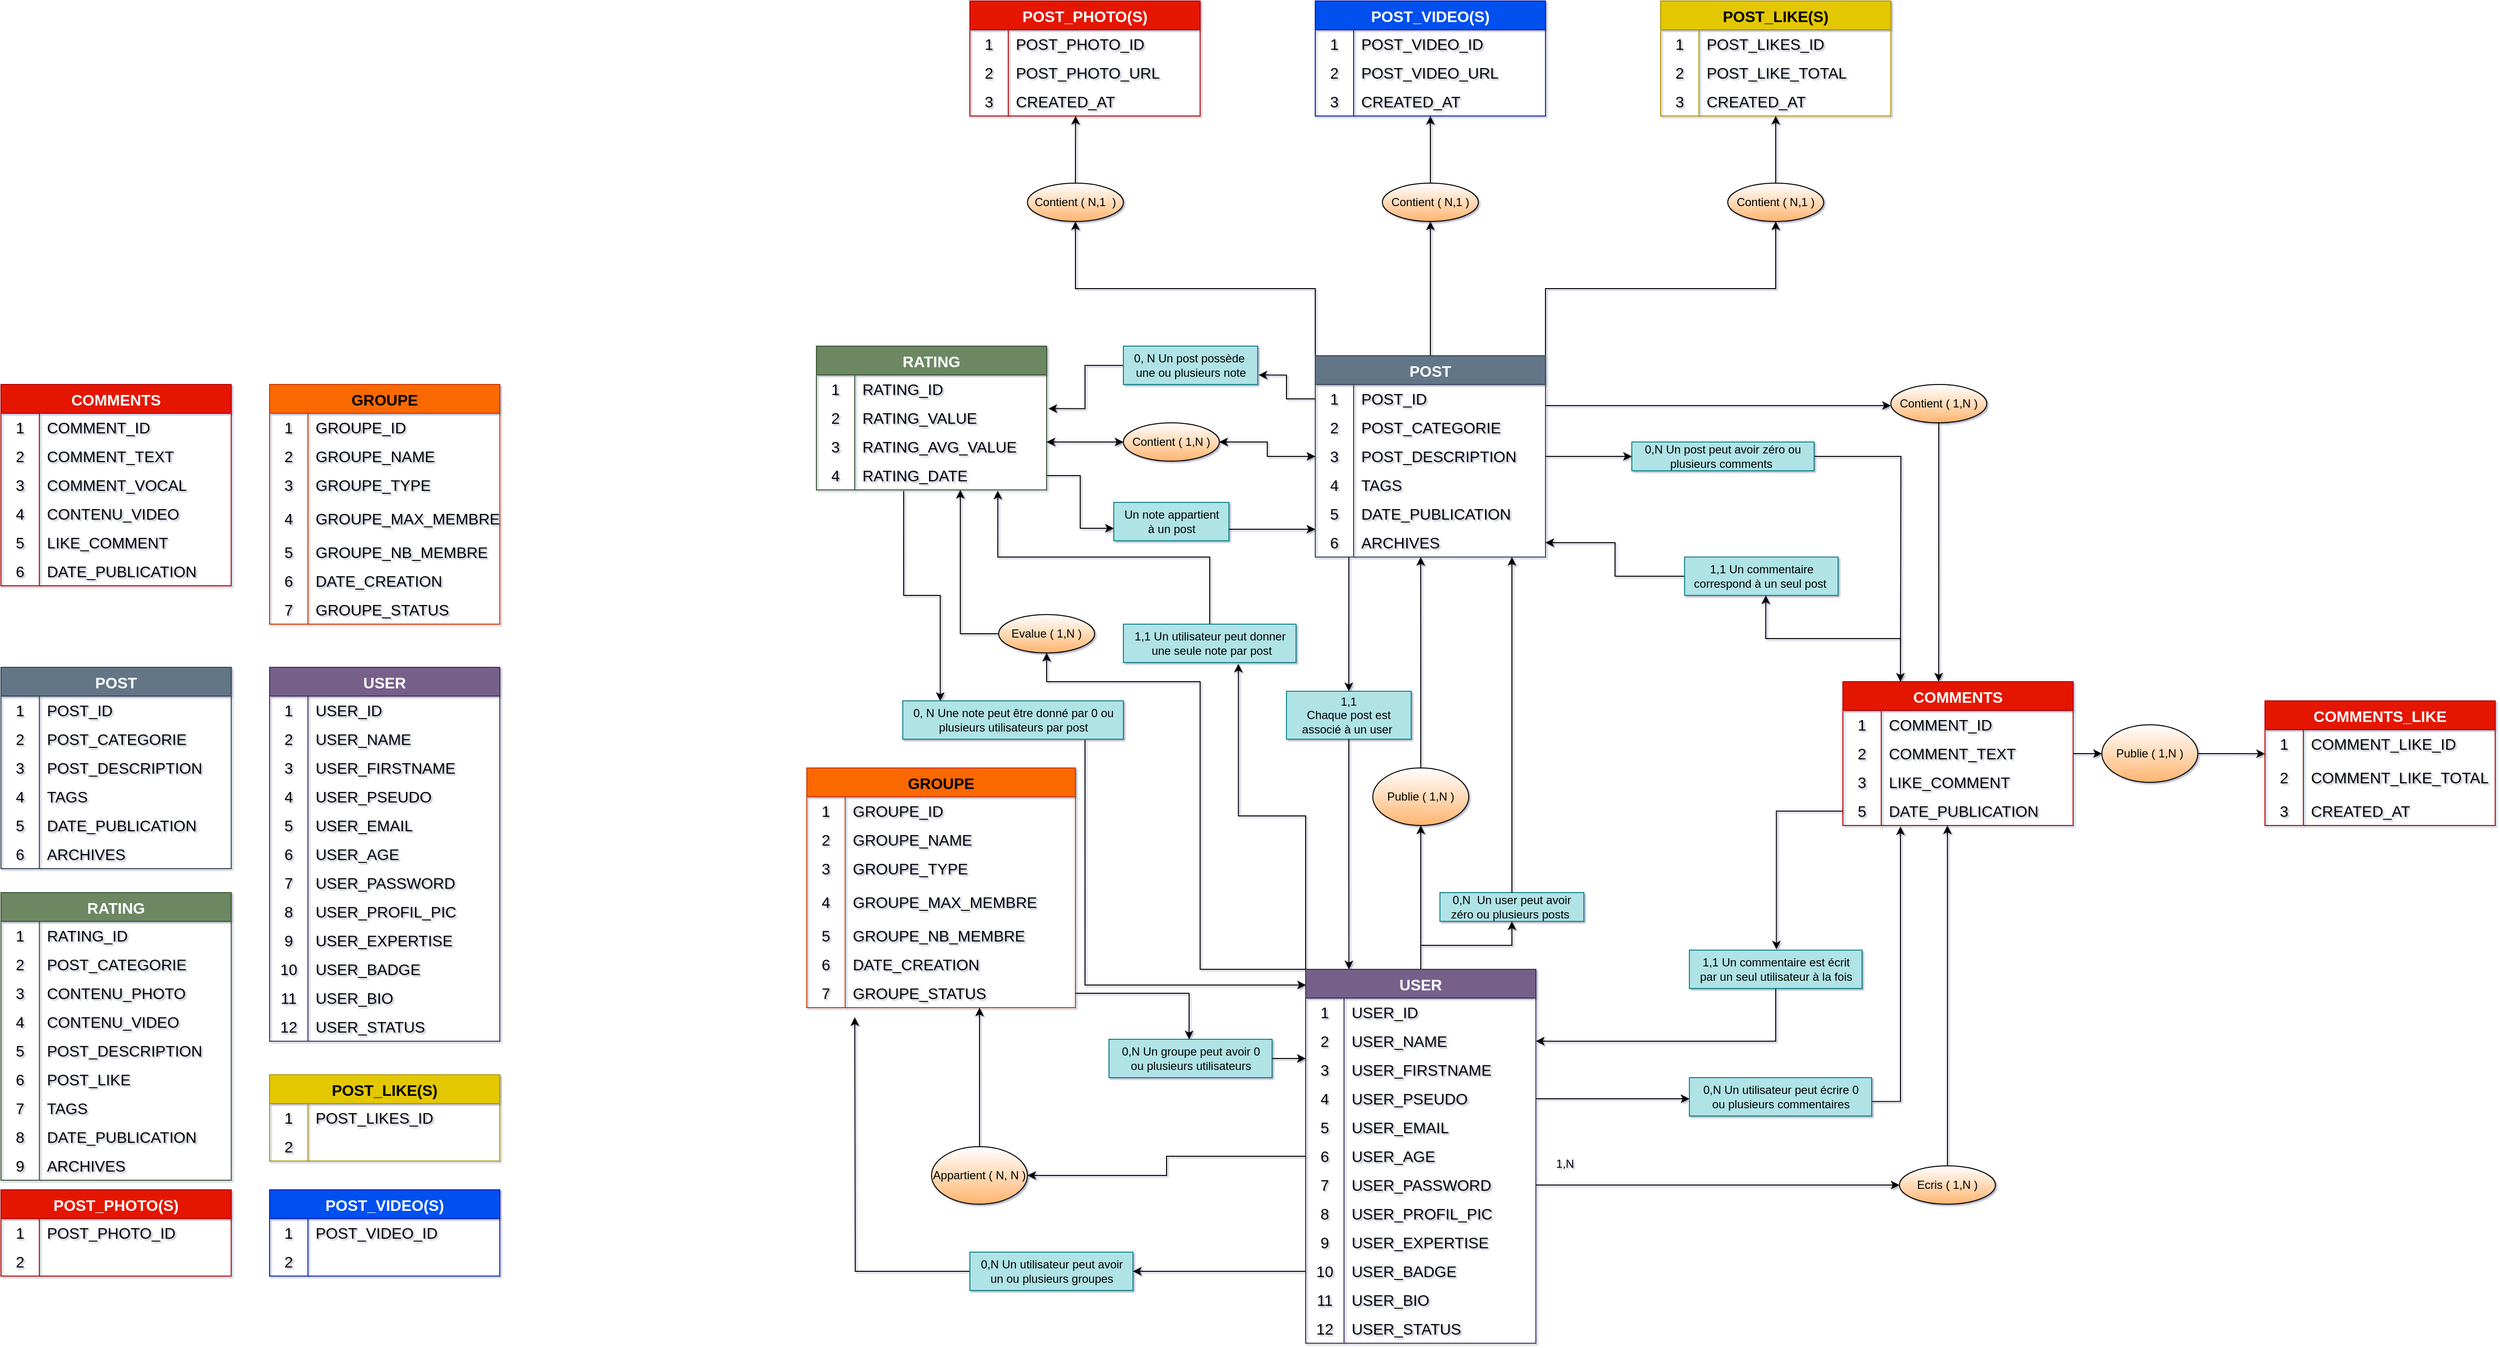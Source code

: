 <mxfile version="26.1.1">
  <diagram name="Page-1" id="KYBjvPWmhtNgNTboTlzx">
    <mxGraphModel dx="3694" dy="2459" grid="1" gridSize="10" guides="1" tooltips="1" connect="1" arrows="1" fold="1" page="1" pageScale="1" pageWidth="827" pageHeight="1169" background="none" math="0" shadow="1">
      <root>
        <mxCell id="0" />
        <mxCell id="1" parent="0" />
        <mxCell id="-shJtQm6je9ej7BdBxQa-213" style="edgeStyle=orthogonalEdgeStyle;rounded=0;orthogonalLoop=1;jettySize=auto;html=1;exitX=0.5;exitY=0;exitDx=0;exitDy=0;labelBackgroundColor=none;fontColor=default;" parent="1" source="-shJtQm6je9ej7BdBxQa-54" target="-shJtQm6je9ej7BdBxQa-214" edge="1">
          <mxGeometry relative="1" as="geometry">
            <mxPoint x="279.571" y="610.0" as="targetPoint" />
          </mxGeometry>
        </mxCell>
        <mxCell id="7rwt8Vp4H8kqnkwfP_TJ-274" style="edgeStyle=orthogonalEdgeStyle;rounded=0;orthogonalLoop=1;jettySize=auto;html=1;entryX=0.5;entryY=1;entryDx=0;entryDy=0;" parent="1" source="-shJtQm6je9ej7BdBxQa-54" target="-shJtQm6je9ej7BdBxQa-216" edge="1">
          <mxGeometry relative="1" as="geometry" />
        </mxCell>
        <mxCell id="7rwt8Vp4H8kqnkwfP_TJ-285" style="edgeStyle=orthogonalEdgeStyle;rounded=0;orthogonalLoop=1;jettySize=auto;html=1;exitX=0;exitY=0;exitDx=0;exitDy=0;entryX=0.5;entryY=1;entryDx=0;entryDy=0;" parent="1" source="-shJtQm6je9ej7BdBxQa-54" target="7rwt8Vp4H8kqnkwfP_TJ-284" edge="1">
          <mxGeometry relative="1" as="geometry">
            <Array as="points">
              <mxPoint x="50" y="730" />
              <mxPoint x="50" y="430" />
              <mxPoint x="-110" y="430" />
            </Array>
          </mxGeometry>
        </mxCell>
        <mxCell id="-shJtQm6je9ej7BdBxQa-54" value="USER" style="shape=table;startSize=30;container=1;collapsible=0;childLayout=tableLayout;fixedRows=1;rowLines=0;fontStyle=1;fontSize=16;labelBackgroundColor=none;fillColor=#76608a;fontColor=#ffffff;strokeColor=#432D57;" parent="1" vertex="1">
          <mxGeometry x="160" y="730" width="240" height="390" as="geometry" />
        </mxCell>
        <mxCell id="-shJtQm6je9ej7BdBxQa-55" value="" style="shape=tableRow;horizontal=0;startSize=0;swimlaneHead=0;swimlaneBody=0;top=0;left=0;bottom=0;right=0;collapsible=0;dropTarget=0;fillColor=none;points=[[0,0.5],[1,0.5]];portConstraint=eastwest;fontSize=16;labelBackgroundColor=none;" parent="-shJtQm6je9ej7BdBxQa-54" vertex="1">
          <mxGeometry y="30" width="240" height="30" as="geometry" />
        </mxCell>
        <mxCell id="-shJtQm6je9ej7BdBxQa-56" value="1" style="shape=partialRectangle;html=1;whiteSpace=wrap;connectable=0;fillColor=none;top=0;left=0;bottom=0;right=0;overflow=hidden;pointerEvents=1;fontSize=16;labelBackgroundColor=none;" parent="-shJtQm6je9ej7BdBxQa-55" vertex="1">
          <mxGeometry width="40" height="30" as="geometry">
            <mxRectangle width="40" height="30" as="alternateBounds" />
          </mxGeometry>
        </mxCell>
        <mxCell id="-shJtQm6je9ej7BdBxQa-57" value="USER_ID" style="shape=partialRectangle;html=1;whiteSpace=wrap;connectable=0;fillColor=none;top=0;left=0;bottom=0;right=0;align=left;spacingLeft=6;overflow=hidden;fontSize=16;labelBackgroundColor=none;" parent="-shJtQm6je9ej7BdBxQa-55" vertex="1">
          <mxGeometry x="40" width="200" height="30" as="geometry">
            <mxRectangle width="200" height="30" as="alternateBounds" />
          </mxGeometry>
        </mxCell>
        <mxCell id="-shJtQm6je9ej7BdBxQa-58" value="" style="shape=tableRow;horizontal=0;startSize=0;swimlaneHead=0;swimlaneBody=0;top=0;left=0;bottom=0;right=0;collapsible=0;dropTarget=0;fillColor=none;points=[[0,0.5],[1,0.5]];portConstraint=eastwest;fontSize=16;labelBackgroundColor=none;" parent="-shJtQm6je9ej7BdBxQa-54" vertex="1">
          <mxGeometry y="60" width="240" height="30" as="geometry" />
        </mxCell>
        <mxCell id="-shJtQm6je9ej7BdBxQa-59" value="2" style="shape=partialRectangle;html=1;whiteSpace=wrap;connectable=0;fillColor=none;top=0;left=0;bottom=0;right=0;overflow=hidden;fontSize=16;labelBackgroundColor=none;" parent="-shJtQm6je9ej7BdBxQa-58" vertex="1">
          <mxGeometry width="40" height="30" as="geometry">
            <mxRectangle width="40" height="30" as="alternateBounds" />
          </mxGeometry>
        </mxCell>
        <mxCell id="-shJtQm6je9ej7BdBxQa-60" value="USER_NAME" style="shape=partialRectangle;html=1;whiteSpace=wrap;connectable=0;fillColor=none;top=0;left=0;bottom=0;right=0;align=left;spacingLeft=6;overflow=hidden;fontSize=16;labelBackgroundColor=none;" parent="-shJtQm6je9ej7BdBxQa-58" vertex="1">
          <mxGeometry x="40" width="200" height="30" as="geometry">
            <mxRectangle width="200" height="30" as="alternateBounds" />
          </mxGeometry>
        </mxCell>
        <mxCell id="-shJtQm6je9ej7BdBxQa-61" value="" style="shape=tableRow;horizontal=0;startSize=0;swimlaneHead=0;swimlaneBody=0;top=0;left=0;bottom=0;right=0;collapsible=0;dropTarget=0;fillColor=none;points=[[0,0.5],[1,0.5]];portConstraint=eastwest;fontSize=16;labelBackgroundColor=none;" parent="-shJtQm6je9ej7BdBxQa-54" vertex="1">
          <mxGeometry y="90" width="240" height="30" as="geometry" />
        </mxCell>
        <mxCell id="-shJtQm6je9ej7BdBxQa-62" value="3" style="shape=partialRectangle;html=1;whiteSpace=wrap;connectable=0;fillColor=none;top=0;left=0;bottom=0;right=0;overflow=hidden;fontSize=16;labelBackgroundColor=none;" parent="-shJtQm6je9ej7BdBxQa-61" vertex="1">
          <mxGeometry width="40" height="30" as="geometry">
            <mxRectangle width="40" height="30" as="alternateBounds" />
          </mxGeometry>
        </mxCell>
        <mxCell id="-shJtQm6je9ej7BdBxQa-63" value="USER_FIRSTNAME" style="shape=partialRectangle;html=1;whiteSpace=wrap;connectable=0;fillColor=none;top=0;left=0;bottom=0;right=0;align=left;spacingLeft=6;overflow=hidden;fontSize=16;labelBackgroundColor=none;" parent="-shJtQm6je9ej7BdBxQa-61" vertex="1">
          <mxGeometry x="40" width="200" height="30" as="geometry">
            <mxRectangle width="200" height="30" as="alternateBounds" />
          </mxGeometry>
        </mxCell>
        <mxCell id="-shJtQm6je9ej7BdBxQa-65" style="shape=tableRow;horizontal=0;startSize=0;swimlaneHead=0;swimlaneBody=0;top=0;left=0;bottom=0;right=0;collapsible=0;dropTarget=0;fillColor=none;points=[[0,0.5],[1,0.5]];portConstraint=eastwest;fontSize=16;labelBackgroundColor=none;" parent="-shJtQm6je9ej7BdBxQa-54" vertex="1">
          <mxGeometry y="120" width="240" height="30" as="geometry" />
        </mxCell>
        <mxCell id="-shJtQm6je9ej7BdBxQa-66" value="4" style="shape=partialRectangle;html=1;whiteSpace=wrap;connectable=0;fillColor=none;top=0;left=0;bottom=0;right=0;overflow=hidden;fontSize=16;labelBackgroundColor=none;" parent="-shJtQm6je9ej7BdBxQa-65" vertex="1">
          <mxGeometry width="40" height="30" as="geometry">
            <mxRectangle width="40" height="30" as="alternateBounds" />
          </mxGeometry>
        </mxCell>
        <mxCell id="-shJtQm6je9ej7BdBxQa-67" value="USER_PSEUDO" style="shape=partialRectangle;html=1;whiteSpace=wrap;connectable=0;fillColor=none;top=0;left=0;bottom=0;right=0;align=left;spacingLeft=6;overflow=hidden;fontSize=16;labelBackgroundColor=none;" parent="-shJtQm6je9ej7BdBxQa-65" vertex="1">
          <mxGeometry x="40" width="200" height="30" as="geometry">
            <mxRectangle width="200" height="30" as="alternateBounds" />
          </mxGeometry>
        </mxCell>
        <mxCell id="-shJtQm6je9ej7BdBxQa-68" style="shape=tableRow;horizontal=0;startSize=0;swimlaneHead=0;swimlaneBody=0;top=0;left=0;bottom=0;right=0;collapsible=0;dropTarget=0;fillColor=none;points=[[0,0.5],[1,0.5]];portConstraint=eastwest;fontSize=16;labelBackgroundColor=none;" parent="-shJtQm6je9ej7BdBxQa-54" vertex="1">
          <mxGeometry y="150" width="240" height="30" as="geometry" />
        </mxCell>
        <mxCell id="-shJtQm6je9ej7BdBxQa-69" value="5" style="shape=partialRectangle;html=1;whiteSpace=wrap;connectable=0;fillColor=none;top=0;left=0;bottom=0;right=0;overflow=hidden;fontSize=16;labelBackgroundColor=none;" parent="-shJtQm6je9ej7BdBxQa-68" vertex="1">
          <mxGeometry width="40" height="30" as="geometry">
            <mxRectangle width="40" height="30" as="alternateBounds" />
          </mxGeometry>
        </mxCell>
        <mxCell id="-shJtQm6je9ej7BdBxQa-70" value="USER_EMAIL" style="shape=partialRectangle;html=1;whiteSpace=wrap;connectable=0;fillColor=none;top=0;left=0;bottom=0;right=0;align=left;spacingLeft=6;overflow=hidden;fontSize=16;labelBackgroundColor=none;" parent="-shJtQm6je9ej7BdBxQa-68" vertex="1">
          <mxGeometry x="40" width="200" height="30" as="geometry">
            <mxRectangle width="200" height="30" as="alternateBounds" />
          </mxGeometry>
        </mxCell>
        <mxCell id="-shJtQm6je9ej7BdBxQa-71" style="shape=tableRow;horizontal=0;startSize=0;swimlaneHead=0;swimlaneBody=0;top=0;left=0;bottom=0;right=0;collapsible=0;dropTarget=0;fillColor=none;points=[[0,0.5],[1,0.5]];portConstraint=eastwest;fontSize=16;labelBackgroundColor=none;" parent="-shJtQm6je9ej7BdBxQa-54" vertex="1">
          <mxGeometry y="180" width="240" height="30" as="geometry" />
        </mxCell>
        <mxCell id="-shJtQm6je9ej7BdBxQa-72" value="6" style="shape=partialRectangle;html=1;whiteSpace=wrap;connectable=0;fillColor=none;top=0;left=0;bottom=0;right=0;overflow=hidden;fontSize=16;labelBackgroundColor=none;" parent="-shJtQm6je9ej7BdBxQa-71" vertex="1">
          <mxGeometry width="40" height="30" as="geometry">
            <mxRectangle width="40" height="30" as="alternateBounds" />
          </mxGeometry>
        </mxCell>
        <mxCell id="-shJtQm6je9ej7BdBxQa-73" value="USER_AGE" style="shape=partialRectangle;html=1;whiteSpace=wrap;connectable=0;fillColor=none;top=0;left=0;bottom=0;right=0;align=left;spacingLeft=6;overflow=hidden;fontSize=16;labelBackgroundColor=none;" parent="-shJtQm6je9ej7BdBxQa-71" vertex="1">
          <mxGeometry x="40" width="200" height="30" as="geometry">
            <mxRectangle width="200" height="30" as="alternateBounds" />
          </mxGeometry>
        </mxCell>
        <mxCell id="-shJtQm6je9ej7BdBxQa-74" style="shape=tableRow;horizontal=0;startSize=0;swimlaneHead=0;swimlaneBody=0;top=0;left=0;bottom=0;right=0;collapsible=0;dropTarget=0;fillColor=none;points=[[0,0.5],[1,0.5]];portConstraint=eastwest;fontSize=16;labelBackgroundColor=none;" parent="-shJtQm6je9ej7BdBxQa-54" vertex="1">
          <mxGeometry y="210" width="240" height="30" as="geometry" />
        </mxCell>
        <mxCell id="-shJtQm6je9ej7BdBxQa-75" value="7" style="shape=partialRectangle;html=1;whiteSpace=wrap;connectable=0;fillColor=none;top=0;left=0;bottom=0;right=0;overflow=hidden;fontSize=16;labelBackgroundColor=none;" parent="-shJtQm6je9ej7BdBxQa-74" vertex="1">
          <mxGeometry width="40" height="30" as="geometry">
            <mxRectangle width="40" height="30" as="alternateBounds" />
          </mxGeometry>
        </mxCell>
        <mxCell id="-shJtQm6je9ej7BdBxQa-76" value="USER_PASSWORD" style="shape=partialRectangle;html=1;whiteSpace=wrap;connectable=0;fillColor=none;top=0;left=0;bottom=0;right=0;align=left;spacingLeft=6;overflow=hidden;fontSize=16;labelBackgroundColor=none;" parent="-shJtQm6je9ej7BdBxQa-74" vertex="1">
          <mxGeometry x="40" width="200" height="30" as="geometry">
            <mxRectangle width="200" height="30" as="alternateBounds" />
          </mxGeometry>
        </mxCell>
        <mxCell id="-shJtQm6je9ej7BdBxQa-77" style="shape=tableRow;horizontal=0;startSize=0;swimlaneHead=0;swimlaneBody=0;top=0;left=0;bottom=0;right=0;collapsible=0;dropTarget=0;fillColor=none;points=[[0,0.5],[1,0.5]];portConstraint=eastwest;fontSize=16;labelBackgroundColor=none;" parent="-shJtQm6je9ej7BdBxQa-54" vertex="1">
          <mxGeometry y="240" width="240" height="30" as="geometry" />
        </mxCell>
        <mxCell id="-shJtQm6je9ej7BdBxQa-78" value="8" style="shape=partialRectangle;html=1;whiteSpace=wrap;connectable=0;fillColor=none;top=0;left=0;bottom=0;right=0;overflow=hidden;fontSize=16;labelBackgroundColor=none;" parent="-shJtQm6je9ej7BdBxQa-77" vertex="1">
          <mxGeometry width="40" height="30" as="geometry">
            <mxRectangle width="40" height="30" as="alternateBounds" />
          </mxGeometry>
        </mxCell>
        <mxCell id="-shJtQm6je9ej7BdBxQa-79" value="USER_PROFIL_PIC" style="shape=partialRectangle;html=1;whiteSpace=wrap;connectable=0;fillColor=none;top=0;left=0;bottom=0;right=0;align=left;spacingLeft=6;overflow=hidden;fontSize=16;labelBackgroundColor=none;" parent="-shJtQm6je9ej7BdBxQa-77" vertex="1">
          <mxGeometry x="40" width="200" height="30" as="geometry">
            <mxRectangle width="200" height="30" as="alternateBounds" />
          </mxGeometry>
        </mxCell>
        <mxCell id="-shJtQm6je9ej7BdBxQa-98" style="shape=tableRow;horizontal=0;startSize=0;swimlaneHead=0;swimlaneBody=0;top=0;left=0;bottom=0;right=0;collapsible=0;dropTarget=0;fillColor=none;points=[[0,0.5],[1,0.5]];portConstraint=eastwest;fontSize=16;labelBackgroundColor=none;" parent="-shJtQm6je9ej7BdBxQa-54" vertex="1">
          <mxGeometry y="270" width="240" height="30" as="geometry" />
        </mxCell>
        <mxCell id="-shJtQm6je9ej7BdBxQa-99" value="9" style="shape=partialRectangle;html=1;whiteSpace=wrap;connectable=0;fillColor=none;top=0;left=0;bottom=0;right=0;overflow=hidden;fontSize=16;labelBackgroundColor=none;" parent="-shJtQm6je9ej7BdBxQa-98" vertex="1">
          <mxGeometry width="40" height="30" as="geometry">
            <mxRectangle width="40" height="30" as="alternateBounds" />
          </mxGeometry>
        </mxCell>
        <mxCell id="-shJtQm6je9ej7BdBxQa-100" value="USER_EXPERTISE" style="shape=partialRectangle;html=1;whiteSpace=wrap;connectable=0;fillColor=none;top=0;left=0;bottom=0;right=0;align=left;spacingLeft=6;overflow=hidden;fontSize=16;labelBackgroundColor=none;" parent="-shJtQm6je9ej7BdBxQa-98" vertex="1">
          <mxGeometry x="40" width="200" height="30" as="geometry">
            <mxRectangle width="200" height="30" as="alternateBounds" />
          </mxGeometry>
        </mxCell>
        <mxCell id="-shJtQm6je9ej7BdBxQa-101" style="shape=tableRow;horizontal=0;startSize=0;swimlaneHead=0;swimlaneBody=0;top=0;left=0;bottom=0;right=0;collapsible=0;dropTarget=0;fillColor=none;points=[[0,0.5],[1,0.5]];portConstraint=eastwest;fontSize=16;labelBackgroundColor=none;" parent="-shJtQm6je9ej7BdBxQa-54" vertex="1">
          <mxGeometry y="300" width="240" height="30" as="geometry" />
        </mxCell>
        <mxCell id="-shJtQm6je9ej7BdBxQa-102" value="10" style="shape=partialRectangle;html=1;whiteSpace=wrap;connectable=0;fillColor=none;top=0;left=0;bottom=0;right=0;overflow=hidden;fontSize=16;labelBackgroundColor=none;" parent="-shJtQm6je9ej7BdBxQa-101" vertex="1">
          <mxGeometry width="40" height="30" as="geometry">
            <mxRectangle width="40" height="30" as="alternateBounds" />
          </mxGeometry>
        </mxCell>
        <mxCell id="-shJtQm6je9ej7BdBxQa-103" value="USER_BADGE" style="shape=partialRectangle;html=1;whiteSpace=wrap;connectable=0;fillColor=none;top=0;left=0;bottom=0;right=0;align=left;spacingLeft=6;overflow=hidden;fontSize=16;labelBackgroundColor=none;" parent="-shJtQm6je9ej7BdBxQa-101" vertex="1">
          <mxGeometry x="40" width="200" height="30" as="geometry">
            <mxRectangle width="200" height="30" as="alternateBounds" />
          </mxGeometry>
        </mxCell>
        <mxCell id="-shJtQm6je9ej7BdBxQa-104" style="shape=tableRow;horizontal=0;startSize=0;swimlaneHead=0;swimlaneBody=0;top=0;left=0;bottom=0;right=0;collapsible=0;dropTarget=0;fillColor=none;points=[[0,0.5],[1,0.5]];portConstraint=eastwest;fontSize=16;labelBackgroundColor=none;" parent="-shJtQm6je9ej7BdBxQa-54" vertex="1">
          <mxGeometry y="330" width="240" height="30" as="geometry" />
        </mxCell>
        <mxCell id="-shJtQm6je9ej7BdBxQa-105" value="11" style="shape=partialRectangle;html=1;whiteSpace=wrap;connectable=0;fillColor=none;top=0;left=0;bottom=0;right=0;overflow=hidden;fontSize=16;labelBackgroundColor=none;" parent="-shJtQm6je9ej7BdBxQa-104" vertex="1">
          <mxGeometry width="40" height="30" as="geometry">
            <mxRectangle width="40" height="30" as="alternateBounds" />
          </mxGeometry>
        </mxCell>
        <mxCell id="-shJtQm6je9ej7BdBxQa-106" value="USER_BIO" style="shape=partialRectangle;html=1;whiteSpace=wrap;connectable=0;fillColor=none;top=0;left=0;bottom=0;right=0;align=left;spacingLeft=6;overflow=hidden;fontSize=16;labelBackgroundColor=none;" parent="-shJtQm6je9ej7BdBxQa-104" vertex="1">
          <mxGeometry x="40" width="200" height="30" as="geometry">
            <mxRectangle width="200" height="30" as="alternateBounds" />
          </mxGeometry>
        </mxCell>
        <mxCell id="-shJtQm6je9ej7BdBxQa-107" style="shape=tableRow;horizontal=0;startSize=0;swimlaneHead=0;swimlaneBody=0;top=0;left=0;bottom=0;right=0;collapsible=0;dropTarget=0;fillColor=none;points=[[0,0.5],[1,0.5]];portConstraint=eastwest;fontSize=16;labelBackgroundColor=none;" parent="-shJtQm6je9ej7BdBxQa-54" vertex="1">
          <mxGeometry y="360" width="240" height="30" as="geometry" />
        </mxCell>
        <mxCell id="-shJtQm6je9ej7BdBxQa-108" value="12" style="shape=partialRectangle;html=1;whiteSpace=wrap;connectable=0;fillColor=none;top=0;left=0;bottom=0;right=0;overflow=hidden;fontSize=16;labelBackgroundColor=none;" parent="-shJtQm6je9ej7BdBxQa-107" vertex="1">
          <mxGeometry width="40" height="30" as="geometry">
            <mxRectangle width="40" height="30" as="alternateBounds" />
          </mxGeometry>
        </mxCell>
        <mxCell id="-shJtQm6je9ej7BdBxQa-109" value="USER_STATUS" style="shape=partialRectangle;html=1;whiteSpace=wrap;connectable=0;fillColor=none;top=0;left=0;bottom=0;right=0;align=left;spacingLeft=6;overflow=hidden;fontSize=16;labelBackgroundColor=none;" parent="-shJtQm6je9ej7BdBxQa-107" vertex="1">
          <mxGeometry x="40" width="200" height="30" as="geometry">
            <mxRectangle width="200" height="30" as="alternateBounds" />
          </mxGeometry>
        </mxCell>
        <mxCell id="-shJtQm6je9ej7BdBxQa-131" value="COMMENTS" style="shape=table;startSize=30;container=1;collapsible=0;childLayout=tableLayout;fixedRows=1;rowLines=0;fontStyle=1;fontSize=16;labelBackgroundColor=none;fillColor=#e51400;strokeColor=#B20000;fontColor=#ffffff;" parent="1" vertex="1">
          <mxGeometry x="720" y="430" width="240" height="150" as="geometry" />
        </mxCell>
        <mxCell id="-shJtQm6je9ej7BdBxQa-132" value="" style="shape=tableRow;horizontal=0;startSize=0;swimlaneHead=0;swimlaneBody=0;top=0;left=0;bottom=0;right=0;collapsible=0;dropTarget=0;fillColor=none;points=[[0,0.5],[1,0.5]];portConstraint=eastwest;fontSize=16;labelBackgroundColor=none;" parent="-shJtQm6je9ej7BdBxQa-131" vertex="1">
          <mxGeometry y="30" width="240" height="30" as="geometry" />
        </mxCell>
        <mxCell id="-shJtQm6je9ej7BdBxQa-133" value="1" style="shape=partialRectangle;html=1;whiteSpace=wrap;connectable=0;fillColor=none;top=0;left=0;bottom=0;right=0;overflow=hidden;pointerEvents=1;fontSize=16;labelBackgroundColor=none;" parent="-shJtQm6je9ej7BdBxQa-132" vertex="1">
          <mxGeometry width="40" height="30" as="geometry">
            <mxRectangle width="40" height="30" as="alternateBounds" />
          </mxGeometry>
        </mxCell>
        <mxCell id="-shJtQm6je9ej7BdBxQa-134" value="COMMENT_ID" style="shape=partialRectangle;html=1;whiteSpace=wrap;connectable=0;fillColor=none;top=0;left=0;bottom=0;right=0;align=left;spacingLeft=6;overflow=hidden;fontSize=16;labelBackgroundColor=none;" parent="-shJtQm6je9ej7BdBxQa-132" vertex="1">
          <mxGeometry x="40" width="200" height="30" as="geometry">
            <mxRectangle width="200" height="30" as="alternateBounds" />
          </mxGeometry>
        </mxCell>
        <mxCell id="-shJtQm6je9ej7BdBxQa-135" value="" style="shape=tableRow;horizontal=0;startSize=0;swimlaneHead=0;swimlaneBody=0;top=0;left=0;bottom=0;right=0;collapsible=0;dropTarget=0;fillColor=none;points=[[0,0.5],[1,0.5]];portConstraint=eastwest;fontSize=16;labelBackgroundColor=none;" parent="-shJtQm6je9ej7BdBxQa-131" vertex="1">
          <mxGeometry y="60" width="240" height="30" as="geometry" />
        </mxCell>
        <mxCell id="-shJtQm6je9ej7BdBxQa-136" value="2" style="shape=partialRectangle;html=1;whiteSpace=wrap;connectable=0;fillColor=none;top=0;left=0;bottom=0;right=0;overflow=hidden;fontSize=16;labelBackgroundColor=none;" parent="-shJtQm6je9ej7BdBxQa-135" vertex="1">
          <mxGeometry width="40" height="30" as="geometry">
            <mxRectangle width="40" height="30" as="alternateBounds" />
          </mxGeometry>
        </mxCell>
        <mxCell id="-shJtQm6je9ej7BdBxQa-137" value="COMMENT_TEXT" style="shape=partialRectangle;html=1;whiteSpace=wrap;connectable=0;fillColor=none;top=0;left=0;bottom=0;right=0;align=left;spacingLeft=6;overflow=hidden;fontSize=16;labelBackgroundColor=none;" parent="-shJtQm6je9ej7BdBxQa-135" vertex="1">
          <mxGeometry x="40" width="200" height="30" as="geometry">
            <mxRectangle width="200" height="30" as="alternateBounds" />
          </mxGeometry>
        </mxCell>
        <mxCell id="-shJtQm6je9ej7BdBxQa-144" style="shape=tableRow;horizontal=0;startSize=0;swimlaneHead=0;swimlaneBody=0;top=0;left=0;bottom=0;right=0;collapsible=0;dropTarget=0;fillColor=none;points=[[0,0.5],[1,0.5]];portConstraint=eastwest;fontSize=16;labelBackgroundColor=none;" parent="-shJtQm6je9ej7BdBxQa-131" vertex="1">
          <mxGeometry y="90" width="240" height="30" as="geometry" />
        </mxCell>
        <mxCell id="-shJtQm6je9ej7BdBxQa-145" value="3" style="shape=partialRectangle;html=1;whiteSpace=wrap;connectable=0;fillColor=none;top=0;left=0;bottom=0;right=0;overflow=hidden;fontSize=16;labelBackgroundColor=none;" parent="-shJtQm6je9ej7BdBxQa-144" vertex="1">
          <mxGeometry width="40" height="30" as="geometry">
            <mxRectangle width="40" height="30" as="alternateBounds" />
          </mxGeometry>
        </mxCell>
        <mxCell id="-shJtQm6je9ej7BdBxQa-146" value="LIKE_COMMENT" style="shape=partialRectangle;html=1;whiteSpace=wrap;connectable=0;fillColor=none;top=0;left=0;bottom=0;right=0;align=left;spacingLeft=6;overflow=hidden;fontSize=16;labelBackgroundColor=none;" parent="-shJtQm6je9ej7BdBxQa-144" vertex="1">
          <mxGeometry x="40" width="200" height="30" as="geometry">
            <mxRectangle width="200" height="30" as="alternateBounds" />
          </mxGeometry>
        </mxCell>
        <mxCell id="-shJtQm6je9ej7BdBxQa-194" style="shape=tableRow;horizontal=0;startSize=0;swimlaneHead=0;swimlaneBody=0;top=0;left=0;bottom=0;right=0;collapsible=0;dropTarget=0;fillColor=none;points=[[0,0.5],[1,0.5]];portConstraint=eastwest;fontSize=16;labelBackgroundColor=none;" parent="-shJtQm6je9ej7BdBxQa-131" vertex="1">
          <mxGeometry y="120" width="240" height="30" as="geometry" />
        </mxCell>
        <mxCell id="-shJtQm6je9ej7BdBxQa-195" value="5" style="shape=partialRectangle;html=1;whiteSpace=wrap;connectable=0;fillColor=none;top=0;left=0;bottom=0;right=0;overflow=hidden;fontSize=16;labelBackgroundColor=none;" parent="-shJtQm6je9ej7BdBxQa-194" vertex="1">
          <mxGeometry width="40" height="30" as="geometry">
            <mxRectangle width="40" height="30" as="alternateBounds" />
          </mxGeometry>
        </mxCell>
        <mxCell id="-shJtQm6je9ej7BdBxQa-196" value="DATE_PUBLICATION" style="shape=partialRectangle;html=1;whiteSpace=wrap;connectable=0;fillColor=none;top=0;left=0;bottom=0;right=0;align=left;spacingLeft=6;overflow=hidden;fontSize=16;labelBackgroundColor=none;" parent="-shJtQm6je9ej7BdBxQa-194" vertex="1">
          <mxGeometry x="40" width="200" height="30" as="geometry">
            <mxRectangle width="200" height="30" as="alternateBounds" />
          </mxGeometry>
        </mxCell>
        <mxCell id="-shJtQm6je9ej7BdBxQa-178" value="GROUPE" style="shape=table;startSize=30;container=1;collapsible=0;childLayout=tableLayout;fixedRows=1;rowLines=0;fontStyle=1;fontSize=16;labelBackgroundColor=none;fillColor=#fa6800;fontColor=#000000;strokeColor=#C73500;" parent="1" vertex="1">
          <mxGeometry x="-920" y="120" width="240.0" height="250.0" as="geometry" />
        </mxCell>
        <mxCell id="-shJtQm6je9ej7BdBxQa-179" value="" style="shape=tableRow;horizontal=0;startSize=0;swimlaneHead=0;swimlaneBody=0;top=0;left=0;bottom=0;right=0;collapsible=0;dropTarget=0;fillColor=none;points=[[0,0.5],[1,0.5]];portConstraint=eastwest;fontSize=16;labelBackgroundColor=none;" parent="-shJtQm6je9ej7BdBxQa-178" vertex="1">
          <mxGeometry y="30" width="240.0" height="30" as="geometry" />
        </mxCell>
        <mxCell id="-shJtQm6je9ej7BdBxQa-180" value="1" style="shape=partialRectangle;html=1;whiteSpace=wrap;connectable=0;fillColor=none;top=0;left=0;bottom=0;right=0;overflow=hidden;pointerEvents=1;fontSize=16;labelBackgroundColor=none;" parent="-shJtQm6je9ej7BdBxQa-179" vertex="1">
          <mxGeometry width="40" height="30" as="geometry">
            <mxRectangle width="40" height="30" as="alternateBounds" />
          </mxGeometry>
        </mxCell>
        <mxCell id="-shJtQm6je9ej7BdBxQa-181" value="GROUPE_ID" style="shape=partialRectangle;html=1;whiteSpace=wrap;connectable=0;fillColor=none;top=0;left=0;bottom=0;right=0;align=left;spacingLeft=6;overflow=hidden;fontSize=16;labelBackgroundColor=none;" parent="-shJtQm6je9ej7BdBxQa-179" vertex="1">
          <mxGeometry x="40" width="200" height="30" as="geometry">
            <mxRectangle width="200" height="30" as="alternateBounds" />
          </mxGeometry>
        </mxCell>
        <mxCell id="-shJtQm6je9ej7BdBxQa-182" value="" style="shape=tableRow;horizontal=0;startSize=0;swimlaneHead=0;swimlaneBody=0;top=0;left=0;bottom=0;right=0;collapsible=0;dropTarget=0;fillColor=none;points=[[0,0.5],[1,0.5]];portConstraint=eastwest;fontSize=16;labelBackgroundColor=none;" parent="-shJtQm6je9ej7BdBxQa-178" vertex="1">
          <mxGeometry y="60" width="240.0" height="30" as="geometry" />
        </mxCell>
        <mxCell id="-shJtQm6je9ej7BdBxQa-183" value="2" style="shape=partialRectangle;html=1;whiteSpace=wrap;connectable=0;fillColor=none;top=0;left=0;bottom=0;right=0;overflow=hidden;fontSize=16;labelBackgroundColor=none;" parent="-shJtQm6je9ej7BdBxQa-182" vertex="1">
          <mxGeometry width="40" height="30" as="geometry">
            <mxRectangle width="40" height="30" as="alternateBounds" />
          </mxGeometry>
        </mxCell>
        <mxCell id="-shJtQm6je9ej7BdBxQa-184" value="GROUPE_NAME" style="shape=partialRectangle;html=1;whiteSpace=wrap;connectable=0;fillColor=none;top=0;left=0;bottom=0;right=0;align=left;spacingLeft=6;overflow=hidden;fontSize=16;labelBackgroundColor=none;" parent="-shJtQm6je9ej7BdBxQa-182" vertex="1">
          <mxGeometry x="40" width="200" height="30" as="geometry">
            <mxRectangle width="200" height="30" as="alternateBounds" />
          </mxGeometry>
        </mxCell>
        <mxCell id="-shJtQm6je9ej7BdBxQa-185" value="" style="shape=tableRow;horizontal=0;startSize=0;swimlaneHead=0;swimlaneBody=0;top=0;left=0;bottom=0;right=0;collapsible=0;dropTarget=0;fillColor=none;points=[[0,0.5],[1,0.5]];portConstraint=eastwest;fontSize=16;labelBackgroundColor=none;" parent="-shJtQm6je9ej7BdBxQa-178" vertex="1">
          <mxGeometry y="90" width="240.0" height="30" as="geometry" />
        </mxCell>
        <mxCell id="-shJtQm6je9ej7BdBxQa-186" value="3" style="shape=partialRectangle;html=1;whiteSpace=wrap;connectable=0;fillColor=none;top=0;left=0;bottom=0;right=0;overflow=hidden;fontSize=16;labelBackgroundColor=none;" parent="-shJtQm6je9ej7BdBxQa-185" vertex="1">
          <mxGeometry width="40" height="30" as="geometry">
            <mxRectangle width="40" height="30" as="alternateBounds" />
          </mxGeometry>
        </mxCell>
        <mxCell id="-shJtQm6je9ej7BdBxQa-187" value="GROUPE_TYPE" style="shape=partialRectangle;html=1;whiteSpace=wrap;connectable=0;fillColor=none;top=0;left=0;bottom=0;right=0;align=left;spacingLeft=6;overflow=hidden;fontSize=16;labelBackgroundColor=none;" parent="-shJtQm6je9ej7BdBxQa-185" vertex="1">
          <mxGeometry x="40" width="200" height="30" as="geometry">
            <mxRectangle width="200" height="30" as="alternateBounds" />
          </mxGeometry>
        </mxCell>
        <mxCell id="-shJtQm6je9ej7BdBxQa-188" style="shape=tableRow;horizontal=0;startSize=0;swimlaneHead=0;swimlaneBody=0;top=0;left=0;bottom=0;right=0;collapsible=0;dropTarget=0;fillColor=none;points=[[0,0.5],[1,0.5]];portConstraint=eastwest;fontSize=16;labelBackgroundColor=none;" parent="-shJtQm6je9ej7BdBxQa-178" vertex="1">
          <mxGeometry y="120" width="240.0" height="40" as="geometry" />
        </mxCell>
        <mxCell id="-shJtQm6je9ej7BdBxQa-189" value="4" style="shape=partialRectangle;html=1;whiteSpace=wrap;connectable=0;fillColor=none;top=0;left=0;bottom=0;right=0;overflow=hidden;fontSize=16;labelBackgroundColor=none;" parent="-shJtQm6je9ej7BdBxQa-188" vertex="1">
          <mxGeometry width="40" height="40" as="geometry">
            <mxRectangle width="40" height="40" as="alternateBounds" />
          </mxGeometry>
        </mxCell>
        <mxCell id="-shJtQm6je9ej7BdBxQa-190" value="GROUPE_MAX_MEMBRE" style="shape=partialRectangle;html=1;whiteSpace=wrap;connectable=0;fillColor=none;top=0;left=0;bottom=0;right=0;align=left;spacingLeft=6;overflow=hidden;fontSize=16;labelBackgroundColor=none;" parent="-shJtQm6je9ej7BdBxQa-188" vertex="1">
          <mxGeometry x="40" width="200" height="40" as="geometry">
            <mxRectangle width="200" height="40" as="alternateBounds" />
          </mxGeometry>
        </mxCell>
        <mxCell id="-shJtQm6je9ej7BdBxQa-191" style="shape=tableRow;horizontal=0;startSize=0;swimlaneHead=0;swimlaneBody=0;top=0;left=0;bottom=0;right=0;collapsible=0;dropTarget=0;fillColor=none;points=[[0,0.5],[1,0.5]];portConstraint=eastwest;fontSize=16;labelBackgroundColor=none;" parent="-shJtQm6je9ej7BdBxQa-178" vertex="1">
          <mxGeometry y="160" width="240.0" height="30" as="geometry" />
        </mxCell>
        <mxCell id="-shJtQm6je9ej7BdBxQa-192" value="5" style="shape=partialRectangle;html=1;whiteSpace=wrap;connectable=0;fillColor=none;top=0;left=0;bottom=0;right=0;overflow=hidden;fontSize=16;labelBackgroundColor=none;" parent="-shJtQm6je9ej7BdBxQa-191" vertex="1">
          <mxGeometry width="40" height="30" as="geometry">
            <mxRectangle width="40" height="30" as="alternateBounds" />
          </mxGeometry>
        </mxCell>
        <mxCell id="-shJtQm6je9ej7BdBxQa-193" value="GROUPE_NB_MEMBRE" style="shape=partialRectangle;html=1;whiteSpace=wrap;connectable=0;fillColor=none;top=0;left=0;bottom=0;right=0;align=left;spacingLeft=6;overflow=hidden;fontSize=16;labelBackgroundColor=none;" parent="-shJtQm6je9ej7BdBxQa-191" vertex="1">
          <mxGeometry x="40" width="200" height="30" as="geometry">
            <mxRectangle width="200" height="30" as="alternateBounds" />
          </mxGeometry>
        </mxCell>
        <mxCell id="-shJtQm6je9ej7BdBxQa-198" style="shape=tableRow;horizontal=0;startSize=0;swimlaneHead=0;swimlaneBody=0;top=0;left=0;bottom=0;right=0;collapsible=0;dropTarget=0;fillColor=none;points=[[0,0.5],[1,0.5]];portConstraint=eastwest;fontSize=16;labelBackgroundColor=none;" parent="-shJtQm6je9ej7BdBxQa-178" vertex="1">
          <mxGeometry y="190" width="240.0" height="30" as="geometry" />
        </mxCell>
        <mxCell id="-shJtQm6je9ej7BdBxQa-199" value="6" style="shape=partialRectangle;html=1;whiteSpace=wrap;connectable=0;fillColor=none;top=0;left=0;bottom=0;right=0;overflow=hidden;fontSize=16;labelBackgroundColor=none;" parent="-shJtQm6je9ej7BdBxQa-198" vertex="1">
          <mxGeometry width="40" height="30" as="geometry">
            <mxRectangle width="40" height="30" as="alternateBounds" />
          </mxGeometry>
        </mxCell>
        <mxCell id="-shJtQm6je9ej7BdBxQa-200" value="DATE_CREATION" style="shape=partialRectangle;html=1;whiteSpace=wrap;connectable=0;fillColor=none;top=0;left=0;bottom=0;right=0;align=left;spacingLeft=6;overflow=hidden;fontSize=16;labelBackgroundColor=none;" parent="-shJtQm6je9ej7BdBxQa-198" vertex="1">
          <mxGeometry x="40" width="200" height="30" as="geometry">
            <mxRectangle width="200" height="30" as="alternateBounds" />
          </mxGeometry>
        </mxCell>
        <mxCell id="-shJtQm6je9ej7BdBxQa-201" style="shape=tableRow;horizontal=0;startSize=0;swimlaneHead=0;swimlaneBody=0;top=0;left=0;bottom=0;right=0;collapsible=0;dropTarget=0;fillColor=none;points=[[0,0.5],[1,0.5]];portConstraint=eastwest;fontSize=16;labelBackgroundColor=none;" parent="-shJtQm6je9ej7BdBxQa-178" vertex="1">
          <mxGeometry y="220" width="240.0" height="30" as="geometry" />
        </mxCell>
        <mxCell id="-shJtQm6je9ej7BdBxQa-202" value="7" style="shape=partialRectangle;html=1;whiteSpace=wrap;connectable=0;fillColor=none;top=0;left=0;bottom=0;right=0;overflow=hidden;fontSize=16;labelBackgroundColor=none;" parent="-shJtQm6je9ej7BdBxQa-201" vertex="1">
          <mxGeometry width="40" height="30" as="geometry">
            <mxRectangle width="40" height="30" as="alternateBounds" />
          </mxGeometry>
        </mxCell>
        <mxCell id="-shJtQm6je9ej7BdBxQa-203" value="GROUPE_STATUS" style="shape=partialRectangle;html=1;whiteSpace=wrap;connectable=0;fillColor=none;top=0;left=0;bottom=0;right=0;align=left;spacingLeft=6;overflow=hidden;fontSize=16;labelBackgroundColor=none;" parent="-shJtQm6je9ej7BdBxQa-201" vertex="1">
          <mxGeometry x="40" width="200" height="30" as="geometry">
            <mxRectangle width="200" height="30" as="alternateBounds" />
          </mxGeometry>
        </mxCell>
        <mxCell id="-shJtQm6je9ej7BdBxQa-207" value="Ecris ( 1,N )" style="ellipse;whiteSpace=wrap;html=1;align=center;labelBackgroundColor=none;gradientColor=#FFB570;" parent="1" vertex="1">
          <mxGeometry x="779" y="935" width="100" height="40" as="geometry" />
        </mxCell>
        <mxCell id="-shJtQm6je9ej7BdBxQa-211" style="edgeStyle=orthogonalEdgeStyle;rounded=0;orthogonalLoop=1;jettySize=auto;html=1;entryX=0;entryY=0.5;entryDx=0;entryDy=0;labelBackgroundColor=none;fontColor=default;" parent="1" source="-shJtQm6je9ej7BdBxQa-74" target="-shJtQm6je9ej7BdBxQa-207" edge="1">
          <mxGeometry relative="1" as="geometry" />
        </mxCell>
        <mxCell id="-shJtQm6je9ej7BdBxQa-215" style="edgeStyle=orthogonalEdgeStyle;rounded=0;orthogonalLoop=1;jettySize=auto;html=1;entryX=0.458;entryY=1;entryDx=0;entryDy=0;entryPerimeter=0;labelBackgroundColor=none;fontColor=default;" parent="1" source="-shJtQm6je9ej7BdBxQa-214" target="Gp4opgCFO8q-tsgtLLC1-65" edge="1">
          <mxGeometry relative="1" as="geometry">
            <mxPoint x="280" y="420" as="targetPoint" />
          </mxGeometry>
        </mxCell>
        <mxCell id="-shJtQm6je9ej7BdBxQa-214" value="Publie ( 1,N )" style="ellipse;whiteSpace=wrap;html=1;align=center;labelBackgroundColor=none;gradientColor=#FFB570;" parent="1" vertex="1">
          <mxGeometry x="230" y="520" width="100" height="60" as="geometry" />
        </mxCell>
        <mxCell id="-shJtQm6je9ej7BdBxQa-216" value="0,N&amp;nbsp; Un user peut avoir zéro ou plusieurs posts&amp;nbsp;" style="text;html=1;align=center;verticalAlign=middle;whiteSpace=wrap;rounded=0;labelBackgroundColor=none;strokeColor=#0e8088;fillColor=#b0e3e6;" parent="1" vertex="1">
          <mxGeometry x="300" y="650" width="150" height="30" as="geometry" />
        </mxCell>
        <mxCell id="-shJtQm6je9ej7BdBxQa-217" value="1,1 &lt;br&gt;Chaque post est associé à un user&amp;nbsp;" style="text;html=1;align=center;verticalAlign=middle;whiteSpace=wrap;rounded=0;labelBackgroundColor=none;strokeColor=#0e8088;fillColor=#b0e3e6;" parent="1" vertex="1">
          <mxGeometry x="140" y="440" width="130" height="50" as="geometry" />
        </mxCell>
        <mxCell id="-shJtQm6je9ej7BdBxQa-219" value="Contient ( 1,N )" style="ellipse;whiteSpace=wrap;html=1;align=center;labelBackgroundColor=none;gradientColor=#FFB570;" parent="1" vertex="1">
          <mxGeometry x="770" y="120" width="100" height="40" as="geometry" />
        </mxCell>
        <mxCell id="7rwt8Vp4H8kqnkwfP_TJ-180" style="edgeStyle=orthogonalEdgeStyle;rounded=0;orthogonalLoop=1;jettySize=auto;html=1;labelBackgroundColor=none;fontColor=default;" parent="1" source="6NEZmH1ASKJsCky1Sh-8-1" edge="1">
          <mxGeometry relative="1" as="geometry">
            <mxPoint x="780" y="430" as="targetPoint" />
          </mxGeometry>
        </mxCell>
        <mxCell id="6NEZmH1ASKJsCky1Sh-8-1" value="0,N Un post peut avoir zéro ou plusieurs comments&amp;nbsp;" style="text;html=1;align=center;verticalAlign=middle;whiteSpace=wrap;rounded=0;labelBackgroundColor=none;strokeColor=#0e8088;fillColor=#b0e3e6;" parent="1" vertex="1">
          <mxGeometry x="500" y="180" width="190" height="30" as="geometry" />
        </mxCell>
        <mxCell id="6NEZmH1ASKJsCky1Sh-8-9" style="edgeStyle=orthogonalEdgeStyle;rounded=0;orthogonalLoop=1;jettySize=auto;html=1;labelBackgroundColor=none;fontColor=default;entryX=1;entryY=0.5;entryDx=0;entryDy=0;" parent="1" source="6NEZmH1ASKJsCky1Sh-8-3" edge="1" target="Gp4opgCFO8q-tsgtLLC1-65">
          <mxGeometry relative="1" as="geometry">
            <mxPoint x="410" y="320" as="targetPoint" />
          </mxGeometry>
        </mxCell>
        <mxCell id="6NEZmH1ASKJsCky1Sh-8-3" value="1,1 Un commentaire &lt;br&gt;correspond à un seul post&amp;nbsp;" style="text;html=1;align=center;verticalAlign=middle;resizable=0;points=[];autosize=1;fillColor=#b0e3e6;labelBackgroundColor=none;strokeColor=#0e8088;" parent="1" vertex="1">
          <mxGeometry x="555" y="300" width="160" height="40" as="geometry" />
        </mxCell>
        <mxCell id="6NEZmH1ASKJsCky1Sh-8-7" style="edgeStyle=orthogonalEdgeStyle;rounded=0;orthogonalLoop=1;jettySize=auto;html=1;exitX=0.25;exitY=0;exitDx=0;exitDy=0;entryX=0.529;entryY=1;entryDx=0;entryDy=0;entryPerimeter=0;labelBackgroundColor=none;fontColor=default;" parent="1" source="-shJtQm6je9ej7BdBxQa-131" target="6NEZmH1ASKJsCky1Sh-8-3" edge="1">
          <mxGeometry relative="1" as="geometry" />
        </mxCell>
        <mxCell id="6NEZmH1ASKJsCky1Sh-8-13" value="1,N" style="text;html=1;align=center;verticalAlign=middle;resizable=0;points=[];autosize=1;strokeColor=none;fillColor=none;labelBackgroundColor=none;" parent="1" vertex="1">
          <mxGeometry x="410" y="918" width="40" height="30" as="geometry" />
        </mxCell>
        <mxCell id="6NEZmH1ASKJsCky1Sh-8-14" style="edgeStyle=orthogonalEdgeStyle;rounded=0;orthogonalLoop=1;jettySize=auto;html=1;labelBackgroundColor=none;fontColor=default;entryX=0.454;entryY=1;entryDx=0;entryDy=0;entryPerimeter=0;" parent="1" source="-shJtQm6je9ej7BdBxQa-207" edge="1" target="-shJtQm6je9ej7BdBxQa-194">
          <mxGeometry relative="1" as="geometry">
            <mxPoint x="829" y="650" as="targetPoint" />
          </mxGeometry>
        </mxCell>
        <mxCell id="6NEZmH1ASKJsCky1Sh-8-17" style="edgeStyle=orthogonalEdgeStyle;rounded=0;orthogonalLoop=1;jettySize=auto;html=1;entryX=1;entryY=0.5;entryDx=0;entryDy=0;labelBackgroundColor=none;fontColor=default;" parent="1" source="6NEZmH1ASKJsCky1Sh-8-15" target="-shJtQm6je9ej7BdBxQa-58" edge="1">
          <mxGeometry relative="1" as="geometry" />
        </mxCell>
        <mxCell id="6NEZmH1ASKJsCky1Sh-8-15" value="1,1 Un commentaire est écrit &lt;br&gt;par un seul utilisateur à la fois" style="text;html=1;align=center;verticalAlign=middle;resizable=0;points=[];autosize=1;fillColor=#b0e3e6;labelBackgroundColor=none;strokeColor=#0e8088;" parent="1" vertex="1">
          <mxGeometry x="560" y="710" width="180" height="40" as="geometry" />
        </mxCell>
        <mxCell id="7rwt8Vp4H8kqnkwfP_TJ-1" value="GROUPE" style="shape=table;startSize=30;container=1;collapsible=0;childLayout=tableLayout;fixedRows=1;rowLines=0;fontStyle=1;fontSize=16;labelBackgroundColor=none;fillColor=#fa6800;fontColor=#000000;strokeColor=#C73500;" parent="1" vertex="1">
          <mxGeometry x="-360" y="520" width="280" height="250" as="geometry" />
        </mxCell>
        <mxCell id="7rwt8Vp4H8kqnkwfP_TJ-2" value="" style="shape=tableRow;horizontal=0;startSize=0;swimlaneHead=0;swimlaneBody=0;top=0;left=0;bottom=0;right=0;collapsible=0;dropTarget=0;fillColor=none;points=[[0,0.5],[1,0.5]];portConstraint=eastwest;fontSize=16;labelBackgroundColor=none;" parent="7rwt8Vp4H8kqnkwfP_TJ-1" vertex="1">
          <mxGeometry y="30" width="280" height="30" as="geometry" />
        </mxCell>
        <mxCell id="7rwt8Vp4H8kqnkwfP_TJ-3" value="1" style="shape=partialRectangle;html=1;whiteSpace=wrap;connectable=0;fillColor=none;top=0;left=0;bottom=0;right=0;overflow=hidden;pointerEvents=1;fontSize=16;labelBackgroundColor=none;" parent="7rwt8Vp4H8kqnkwfP_TJ-2" vertex="1">
          <mxGeometry width="40" height="30" as="geometry">
            <mxRectangle width="40" height="30" as="alternateBounds" />
          </mxGeometry>
        </mxCell>
        <mxCell id="7rwt8Vp4H8kqnkwfP_TJ-4" value="GROUPE_ID" style="shape=partialRectangle;html=1;whiteSpace=wrap;connectable=0;fillColor=none;top=0;left=0;bottom=0;right=0;align=left;spacingLeft=6;overflow=hidden;fontSize=16;labelBackgroundColor=none;" parent="7rwt8Vp4H8kqnkwfP_TJ-2" vertex="1">
          <mxGeometry x="40" width="240" height="30" as="geometry">
            <mxRectangle width="240" height="30" as="alternateBounds" />
          </mxGeometry>
        </mxCell>
        <mxCell id="7rwt8Vp4H8kqnkwfP_TJ-5" value="" style="shape=tableRow;horizontal=0;startSize=0;swimlaneHead=0;swimlaneBody=0;top=0;left=0;bottom=0;right=0;collapsible=0;dropTarget=0;fillColor=none;points=[[0,0.5],[1,0.5]];portConstraint=eastwest;fontSize=16;labelBackgroundColor=none;" parent="7rwt8Vp4H8kqnkwfP_TJ-1" vertex="1">
          <mxGeometry y="60" width="280" height="30" as="geometry" />
        </mxCell>
        <mxCell id="7rwt8Vp4H8kqnkwfP_TJ-6" value="2" style="shape=partialRectangle;html=1;whiteSpace=wrap;connectable=0;fillColor=none;top=0;left=0;bottom=0;right=0;overflow=hidden;fontSize=16;labelBackgroundColor=none;" parent="7rwt8Vp4H8kqnkwfP_TJ-5" vertex="1">
          <mxGeometry width="40" height="30" as="geometry">
            <mxRectangle width="40" height="30" as="alternateBounds" />
          </mxGeometry>
        </mxCell>
        <mxCell id="7rwt8Vp4H8kqnkwfP_TJ-7" value="GROUPE_NAME" style="shape=partialRectangle;html=1;whiteSpace=wrap;connectable=0;fillColor=none;top=0;left=0;bottom=0;right=0;align=left;spacingLeft=6;overflow=hidden;fontSize=16;labelBackgroundColor=none;" parent="7rwt8Vp4H8kqnkwfP_TJ-5" vertex="1">
          <mxGeometry x="40" width="240" height="30" as="geometry">
            <mxRectangle width="240" height="30" as="alternateBounds" />
          </mxGeometry>
        </mxCell>
        <mxCell id="7rwt8Vp4H8kqnkwfP_TJ-8" value="" style="shape=tableRow;horizontal=0;startSize=0;swimlaneHead=0;swimlaneBody=0;top=0;left=0;bottom=0;right=0;collapsible=0;dropTarget=0;fillColor=none;points=[[0,0.5],[1,0.5]];portConstraint=eastwest;fontSize=16;labelBackgroundColor=none;" parent="7rwt8Vp4H8kqnkwfP_TJ-1" vertex="1">
          <mxGeometry y="90" width="280" height="30" as="geometry" />
        </mxCell>
        <mxCell id="7rwt8Vp4H8kqnkwfP_TJ-9" value="3" style="shape=partialRectangle;html=1;whiteSpace=wrap;connectable=0;fillColor=none;top=0;left=0;bottom=0;right=0;overflow=hidden;fontSize=16;labelBackgroundColor=none;" parent="7rwt8Vp4H8kqnkwfP_TJ-8" vertex="1">
          <mxGeometry width="40" height="30" as="geometry">
            <mxRectangle width="40" height="30" as="alternateBounds" />
          </mxGeometry>
        </mxCell>
        <mxCell id="7rwt8Vp4H8kqnkwfP_TJ-10" value="GROUPE_TYPE" style="shape=partialRectangle;html=1;whiteSpace=wrap;connectable=0;fillColor=none;top=0;left=0;bottom=0;right=0;align=left;spacingLeft=6;overflow=hidden;fontSize=16;labelBackgroundColor=none;" parent="7rwt8Vp4H8kqnkwfP_TJ-8" vertex="1">
          <mxGeometry x="40" width="240" height="30" as="geometry">
            <mxRectangle width="240" height="30" as="alternateBounds" />
          </mxGeometry>
        </mxCell>
        <mxCell id="7rwt8Vp4H8kqnkwfP_TJ-11" style="shape=tableRow;horizontal=0;startSize=0;swimlaneHead=0;swimlaneBody=0;top=0;left=0;bottom=0;right=0;collapsible=0;dropTarget=0;fillColor=none;points=[[0,0.5],[1,0.5]];portConstraint=eastwest;fontSize=16;labelBackgroundColor=none;" parent="7rwt8Vp4H8kqnkwfP_TJ-1" vertex="1">
          <mxGeometry y="120" width="280" height="40" as="geometry" />
        </mxCell>
        <mxCell id="7rwt8Vp4H8kqnkwfP_TJ-12" value="4" style="shape=partialRectangle;html=1;whiteSpace=wrap;connectable=0;fillColor=none;top=0;left=0;bottom=0;right=0;overflow=hidden;fontSize=16;labelBackgroundColor=none;" parent="7rwt8Vp4H8kqnkwfP_TJ-11" vertex="1">
          <mxGeometry width="40" height="40" as="geometry">
            <mxRectangle width="40" height="40" as="alternateBounds" />
          </mxGeometry>
        </mxCell>
        <mxCell id="7rwt8Vp4H8kqnkwfP_TJ-13" value="GROUPE_MAX_MEMBRE" style="shape=partialRectangle;html=1;whiteSpace=wrap;connectable=0;fillColor=none;top=0;left=0;bottom=0;right=0;align=left;spacingLeft=6;overflow=hidden;fontSize=16;labelBackgroundColor=none;" parent="7rwt8Vp4H8kqnkwfP_TJ-11" vertex="1">
          <mxGeometry x="40" width="240" height="40" as="geometry">
            <mxRectangle width="240" height="40" as="alternateBounds" />
          </mxGeometry>
        </mxCell>
        <mxCell id="7rwt8Vp4H8kqnkwfP_TJ-14" style="shape=tableRow;horizontal=0;startSize=0;swimlaneHead=0;swimlaneBody=0;top=0;left=0;bottom=0;right=0;collapsible=0;dropTarget=0;fillColor=none;points=[[0,0.5],[1,0.5]];portConstraint=eastwest;fontSize=16;labelBackgroundColor=none;" parent="7rwt8Vp4H8kqnkwfP_TJ-1" vertex="1">
          <mxGeometry y="160" width="280" height="30" as="geometry" />
        </mxCell>
        <mxCell id="7rwt8Vp4H8kqnkwfP_TJ-15" value="5" style="shape=partialRectangle;html=1;whiteSpace=wrap;connectable=0;fillColor=none;top=0;left=0;bottom=0;right=0;overflow=hidden;fontSize=16;labelBackgroundColor=none;" parent="7rwt8Vp4H8kqnkwfP_TJ-14" vertex="1">
          <mxGeometry width="40" height="30" as="geometry">
            <mxRectangle width="40" height="30" as="alternateBounds" />
          </mxGeometry>
        </mxCell>
        <mxCell id="7rwt8Vp4H8kqnkwfP_TJ-16" value="GROUPE_NB_MEMBRE" style="shape=partialRectangle;html=1;whiteSpace=wrap;connectable=0;fillColor=none;top=0;left=0;bottom=0;right=0;align=left;spacingLeft=6;overflow=hidden;fontSize=16;labelBackgroundColor=none;" parent="7rwt8Vp4H8kqnkwfP_TJ-14" vertex="1">
          <mxGeometry x="40" width="240" height="30" as="geometry">
            <mxRectangle width="240" height="30" as="alternateBounds" />
          </mxGeometry>
        </mxCell>
        <mxCell id="7rwt8Vp4H8kqnkwfP_TJ-17" style="shape=tableRow;horizontal=0;startSize=0;swimlaneHead=0;swimlaneBody=0;top=0;left=0;bottom=0;right=0;collapsible=0;dropTarget=0;fillColor=none;points=[[0,0.5],[1,0.5]];portConstraint=eastwest;fontSize=16;labelBackgroundColor=none;" parent="7rwt8Vp4H8kqnkwfP_TJ-1" vertex="1">
          <mxGeometry y="190" width="280" height="30" as="geometry" />
        </mxCell>
        <mxCell id="7rwt8Vp4H8kqnkwfP_TJ-18" value="6" style="shape=partialRectangle;html=1;whiteSpace=wrap;connectable=0;fillColor=none;top=0;left=0;bottom=0;right=0;overflow=hidden;fontSize=16;labelBackgroundColor=none;" parent="7rwt8Vp4H8kqnkwfP_TJ-17" vertex="1">
          <mxGeometry width="40" height="30" as="geometry">
            <mxRectangle width="40" height="30" as="alternateBounds" />
          </mxGeometry>
        </mxCell>
        <mxCell id="7rwt8Vp4H8kqnkwfP_TJ-19" value="DATE_CREATION" style="shape=partialRectangle;html=1;whiteSpace=wrap;connectable=0;fillColor=none;top=0;left=0;bottom=0;right=0;align=left;spacingLeft=6;overflow=hidden;fontSize=16;labelBackgroundColor=none;" parent="7rwt8Vp4H8kqnkwfP_TJ-17" vertex="1">
          <mxGeometry x="40" width="240" height="30" as="geometry">
            <mxRectangle width="240" height="30" as="alternateBounds" />
          </mxGeometry>
        </mxCell>
        <mxCell id="7rwt8Vp4H8kqnkwfP_TJ-20" style="shape=tableRow;horizontal=0;startSize=0;swimlaneHead=0;swimlaneBody=0;top=0;left=0;bottom=0;right=0;collapsible=0;dropTarget=0;fillColor=none;points=[[0,0.5],[1,0.5]];portConstraint=eastwest;fontSize=16;labelBackgroundColor=none;" parent="7rwt8Vp4H8kqnkwfP_TJ-1" vertex="1">
          <mxGeometry y="220" width="280" height="30" as="geometry" />
        </mxCell>
        <mxCell id="7rwt8Vp4H8kqnkwfP_TJ-21" value="7" style="shape=partialRectangle;html=1;whiteSpace=wrap;connectable=0;fillColor=none;top=0;left=0;bottom=0;right=0;overflow=hidden;fontSize=16;labelBackgroundColor=none;" parent="7rwt8Vp4H8kqnkwfP_TJ-20" vertex="1">
          <mxGeometry width="40" height="30" as="geometry">
            <mxRectangle width="40" height="30" as="alternateBounds" />
          </mxGeometry>
        </mxCell>
        <mxCell id="7rwt8Vp4H8kqnkwfP_TJ-22" value="GROUPE_STATUS" style="shape=partialRectangle;html=1;whiteSpace=wrap;connectable=0;fillColor=none;top=0;left=0;bottom=0;right=0;align=left;spacingLeft=6;overflow=hidden;fontSize=16;labelBackgroundColor=none;" parent="7rwt8Vp4H8kqnkwfP_TJ-20" vertex="1">
          <mxGeometry x="40" width="240" height="30" as="geometry">
            <mxRectangle width="240" height="30" as="alternateBounds" />
          </mxGeometry>
        </mxCell>
        <mxCell id="Gp4opgCFO8q-tsgtLLC1-95" style="edgeStyle=orthogonalEdgeStyle;rounded=0;orthogonalLoop=1;jettySize=auto;html=1;exitX=1;exitY=0;exitDx=0;exitDy=0;entryX=0.5;entryY=1;entryDx=0;entryDy=0;" edge="1" parent="1" source="7rwt8Vp4H8kqnkwfP_TJ-23" target="Gp4opgCFO8q-tsgtLLC1-94">
          <mxGeometry relative="1" as="geometry" />
        </mxCell>
        <mxCell id="Gp4opgCFO8q-tsgtLLC1-97" style="edgeStyle=orthogonalEdgeStyle;rounded=0;orthogonalLoop=1;jettySize=auto;html=1;exitX=0.5;exitY=0;exitDx=0;exitDy=0;entryX=0.5;entryY=1;entryDx=0;entryDy=0;" edge="1" parent="1" source="7rwt8Vp4H8kqnkwfP_TJ-23" target="Gp4opgCFO8q-tsgtLLC1-93">
          <mxGeometry relative="1" as="geometry" />
        </mxCell>
        <mxCell id="Gp4opgCFO8q-tsgtLLC1-101" style="edgeStyle=orthogonalEdgeStyle;rounded=0;orthogonalLoop=1;jettySize=auto;html=1;exitX=0;exitY=0;exitDx=0;exitDy=0;" edge="1" parent="1" source="7rwt8Vp4H8kqnkwfP_TJ-23" target="Gp4opgCFO8q-tsgtLLC1-92">
          <mxGeometry relative="1" as="geometry" />
        </mxCell>
        <mxCell id="7rwt8Vp4H8kqnkwfP_TJ-23" value="POST" style="shape=table;startSize=30;container=1;collapsible=0;childLayout=tableLayout;fixedRows=1;rowLines=0;fontStyle=1;fontSize=16;labelBackgroundColor=none;fillColor=#647687;fontColor=#ffffff;strokeColor=#314354;" parent="1" vertex="1">
          <mxGeometry x="170" y="90" width="240" height="210" as="geometry" />
        </mxCell>
        <mxCell id="7rwt8Vp4H8kqnkwfP_TJ-24" value="" style="shape=tableRow;horizontal=0;startSize=0;swimlaneHead=0;swimlaneBody=0;top=0;left=0;bottom=0;right=0;collapsible=0;dropTarget=0;fillColor=none;points=[[0,0.5],[1,0.5]];portConstraint=eastwest;fontSize=16;labelBackgroundColor=none;" parent="7rwt8Vp4H8kqnkwfP_TJ-23" vertex="1">
          <mxGeometry y="30" width="240" height="30" as="geometry" />
        </mxCell>
        <mxCell id="7rwt8Vp4H8kqnkwfP_TJ-25" value="1" style="shape=partialRectangle;html=1;whiteSpace=wrap;connectable=0;fillColor=none;top=0;left=0;bottom=0;right=0;overflow=hidden;pointerEvents=1;fontSize=16;labelBackgroundColor=none;" parent="7rwt8Vp4H8kqnkwfP_TJ-24" vertex="1">
          <mxGeometry width="40" height="30" as="geometry">
            <mxRectangle width="40" height="30" as="alternateBounds" />
          </mxGeometry>
        </mxCell>
        <mxCell id="7rwt8Vp4H8kqnkwfP_TJ-26" value="POST_ID" style="shape=partialRectangle;html=1;whiteSpace=wrap;connectable=0;fillColor=none;top=0;left=0;bottom=0;right=0;align=left;spacingLeft=6;overflow=hidden;fontSize=16;labelBackgroundColor=none;" parent="7rwt8Vp4H8kqnkwfP_TJ-24" vertex="1">
          <mxGeometry x="40" width="200" height="30" as="geometry">
            <mxRectangle width="200" height="30" as="alternateBounds" />
          </mxGeometry>
        </mxCell>
        <mxCell id="7rwt8Vp4H8kqnkwfP_TJ-27" value="" style="shape=tableRow;horizontal=0;startSize=0;swimlaneHead=0;swimlaneBody=0;top=0;left=0;bottom=0;right=0;collapsible=0;dropTarget=0;fillColor=none;points=[[0,0.5],[1,0.5]];portConstraint=eastwest;fontSize=16;labelBackgroundColor=none;" parent="7rwt8Vp4H8kqnkwfP_TJ-23" vertex="1">
          <mxGeometry y="60" width="240" height="30" as="geometry" />
        </mxCell>
        <mxCell id="7rwt8Vp4H8kqnkwfP_TJ-28" value="2" style="shape=partialRectangle;html=1;whiteSpace=wrap;connectable=0;fillColor=none;top=0;left=0;bottom=0;right=0;overflow=hidden;fontSize=16;labelBackgroundColor=none;" parent="7rwt8Vp4H8kqnkwfP_TJ-27" vertex="1">
          <mxGeometry width="40" height="30" as="geometry">
            <mxRectangle width="40" height="30" as="alternateBounds" />
          </mxGeometry>
        </mxCell>
        <mxCell id="7rwt8Vp4H8kqnkwfP_TJ-29" value="POST_CATEGORIE" style="shape=partialRectangle;html=1;whiteSpace=wrap;connectable=0;fillColor=none;top=0;left=0;bottom=0;right=0;align=left;spacingLeft=6;overflow=hidden;fontSize=16;labelBackgroundColor=none;" parent="7rwt8Vp4H8kqnkwfP_TJ-27" vertex="1">
          <mxGeometry x="40" width="200" height="30" as="geometry">
            <mxRectangle width="200" height="30" as="alternateBounds" />
          </mxGeometry>
        </mxCell>
        <mxCell id="7rwt8Vp4H8kqnkwfP_TJ-36" style="shape=tableRow;horizontal=0;startSize=0;swimlaneHead=0;swimlaneBody=0;top=0;left=0;bottom=0;right=0;collapsible=0;dropTarget=0;fillColor=none;points=[[0,0.5],[1,0.5]];portConstraint=eastwest;fontSize=16;labelBackgroundColor=none;" parent="7rwt8Vp4H8kqnkwfP_TJ-23" vertex="1">
          <mxGeometry y="90" width="240" height="30" as="geometry" />
        </mxCell>
        <mxCell id="7rwt8Vp4H8kqnkwfP_TJ-37" value="3" style="shape=partialRectangle;html=1;whiteSpace=wrap;connectable=0;fillColor=none;top=0;left=0;bottom=0;right=0;overflow=hidden;fontSize=16;labelBackgroundColor=none;" parent="7rwt8Vp4H8kqnkwfP_TJ-36" vertex="1">
          <mxGeometry width="40" height="30" as="geometry">
            <mxRectangle width="40" height="30" as="alternateBounds" />
          </mxGeometry>
        </mxCell>
        <mxCell id="7rwt8Vp4H8kqnkwfP_TJ-38" value="POST_DESCRIPTION" style="shape=partialRectangle;html=1;whiteSpace=wrap;connectable=0;fillColor=none;top=0;left=0;bottom=0;right=0;align=left;spacingLeft=6;overflow=hidden;fontSize=16;labelBackgroundColor=none;" parent="7rwt8Vp4H8kqnkwfP_TJ-36" vertex="1">
          <mxGeometry x="40" width="200" height="30" as="geometry">
            <mxRectangle width="200" height="30" as="alternateBounds" />
          </mxGeometry>
        </mxCell>
        <mxCell id="7rwt8Vp4H8kqnkwfP_TJ-42" style="shape=tableRow;horizontal=0;startSize=0;swimlaneHead=0;swimlaneBody=0;top=0;left=0;bottom=0;right=0;collapsible=0;dropTarget=0;fillColor=none;points=[[0,0.5],[1,0.5]];portConstraint=eastwest;fontSize=16;labelBackgroundColor=none;" parent="7rwt8Vp4H8kqnkwfP_TJ-23" vertex="1">
          <mxGeometry y="120" width="240" height="30" as="geometry" />
        </mxCell>
        <mxCell id="7rwt8Vp4H8kqnkwfP_TJ-43" value="4" style="shape=partialRectangle;html=1;whiteSpace=wrap;connectable=0;fillColor=none;top=0;left=0;bottom=0;right=0;overflow=hidden;fontSize=16;labelBackgroundColor=none;" parent="7rwt8Vp4H8kqnkwfP_TJ-42" vertex="1">
          <mxGeometry width="40" height="30" as="geometry">
            <mxRectangle width="40" height="30" as="alternateBounds" />
          </mxGeometry>
        </mxCell>
        <mxCell id="7rwt8Vp4H8kqnkwfP_TJ-44" value="TAGS" style="shape=partialRectangle;html=1;whiteSpace=wrap;connectable=0;fillColor=none;top=0;left=0;bottom=0;right=0;align=left;spacingLeft=6;overflow=hidden;fontSize=16;labelBackgroundColor=none;" parent="7rwt8Vp4H8kqnkwfP_TJ-42" vertex="1">
          <mxGeometry x="40" width="200" height="30" as="geometry">
            <mxRectangle width="200" height="30" as="alternateBounds" />
          </mxGeometry>
        </mxCell>
        <mxCell id="7rwt8Vp4H8kqnkwfP_TJ-45" style="shape=tableRow;horizontal=0;startSize=0;swimlaneHead=0;swimlaneBody=0;top=0;left=0;bottom=0;right=0;collapsible=0;dropTarget=0;fillColor=none;points=[[0,0.5],[1,0.5]];portConstraint=eastwest;fontSize=16;labelBackgroundColor=none;" parent="7rwt8Vp4H8kqnkwfP_TJ-23" vertex="1">
          <mxGeometry y="150" width="240" height="30" as="geometry" />
        </mxCell>
        <mxCell id="7rwt8Vp4H8kqnkwfP_TJ-46" value="5" style="shape=partialRectangle;html=1;whiteSpace=wrap;connectable=0;fillColor=none;top=0;left=0;bottom=0;right=0;overflow=hidden;fontSize=16;labelBackgroundColor=none;" parent="7rwt8Vp4H8kqnkwfP_TJ-45" vertex="1">
          <mxGeometry width="40" height="30" as="geometry">
            <mxRectangle width="40" height="30" as="alternateBounds" />
          </mxGeometry>
        </mxCell>
        <mxCell id="7rwt8Vp4H8kqnkwfP_TJ-47" value="DATE_PUBLICATION" style="shape=partialRectangle;html=1;whiteSpace=wrap;connectable=0;fillColor=none;top=0;left=0;bottom=0;right=0;align=left;spacingLeft=6;overflow=hidden;fontSize=16;labelBackgroundColor=none;" parent="7rwt8Vp4H8kqnkwfP_TJ-45" vertex="1">
          <mxGeometry x="40" width="200" height="30" as="geometry">
            <mxRectangle width="200" height="30" as="alternateBounds" />
          </mxGeometry>
        </mxCell>
        <mxCell id="Gp4opgCFO8q-tsgtLLC1-65" style="shape=tableRow;horizontal=0;startSize=0;swimlaneHead=0;swimlaneBody=0;top=0;left=0;bottom=0;right=0;collapsible=0;dropTarget=0;fillColor=none;points=[[0,0.5],[1,0.5]];portConstraint=eastwest;fontSize=16;labelBackgroundColor=none;" vertex="1" parent="7rwt8Vp4H8kqnkwfP_TJ-23">
          <mxGeometry y="180" width="240" height="30" as="geometry" />
        </mxCell>
        <mxCell id="Gp4opgCFO8q-tsgtLLC1-66" value="6" style="shape=partialRectangle;html=1;whiteSpace=wrap;connectable=0;fillColor=none;top=0;left=0;bottom=0;right=0;overflow=hidden;fontSize=16;labelBackgroundColor=none;" vertex="1" parent="Gp4opgCFO8q-tsgtLLC1-65">
          <mxGeometry width="40" height="30" as="geometry">
            <mxRectangle width="40" height="30" as="alternateBounds" />
          </mxGeometry>
        </mxCell>
        <mxCell id="Gp4opgCFO8q-tsgtLLC1-67" value="ARCHIVES" style="shape=partialRectangle;html=1;whiteSpace=wrap;connectable=0;fillColor=none;top=0;left=0;bottom=0;right=0;align=left;spacingLeft=6;overflow=hidden;fontSize=16;labelBackgroundColor=none;" vertex="1" parent="Gp4opgCFO8q-tsgtLLC1-65">
          <mxGeometry x="40" width="200" height="30" as="geometry">
            <mxRectangle width="200" height="30" as="alternateBounds" />
          </mxGeometry>
        </mxCell>
        <mxCell id="7rwt8Vp4H8kqnkwfP_TJ-54" value="USER" style="shape=table;startSize=30;container=1;collapsible=0;childLayout=tableLayout;fixedRows=1;rowLines=0;fontStyle=1;fontSize=16;labelBackgroundColor=none;fillColor=#76608a;fontColor=#ffffff;strokeColor=#432D57;" parent="1" vertex="1">
          <mxGeometry x="-920" y="415" width="240" height="390" as="geometry" />
        </mxCell>
        <mxCell id="7rwt8Vp4H8kqnkwfP_TJ-55" value="" style="shape=tableRow;horizontal=0;startSize=0;swimlaneHead=0;swimlaneBody=0;top=0;left=0;bottom=0;right=0;collapsible=0;dropTarget=0;fillColor=none;points=[[0,0.5],[1,0.5]];portConstraint=eastwest;fontSize=16;labelBackgroundColor=none;" parent="7rwt8Vp4H8kqnkwfP_TJ-54" vertex="1">
          <mxGeometry y="30" width="240" height="30" as="geometry" />
        </mxCell>
        <mxCell id="7rwt8Vp4H8kqnkwfP_TJ-56" value="1" style="shape=partialRectangle;html=1;whiteSpace=wrap;connectable=0;fillColor=none;top=0;left=0;bottom=0;right=0;overflow=hidden;pointerEvents=1;fontSize=16;labelBackgroundColor=none;" parent="7rwt8Vp4H8kqnkwfP_TJ-55" vertex="1">
          <mxGeometry width="40" height="30" as="geometry">
            <mxRectangle width="40" height="30" as="alternateBounds" />
          </mxGeometry>
        </mxCell>
        <mxCell id="7rwt8Vp4H8kqnkwfP_TJ-57" value="USER_ID" style="shape=partialRectangle;html=1;whiteSpace=wrap;connectable=0;fillColor=none;top=0;left=0;bottom=0;right=0;align=left;spacingLeft=6;overflow=hidden;fontSize=16;labelBackgroundColor=none;" parent="7rwt8Vp4H8kqnkwfP_TJ-55" vertex="1">
          <mxGeometry x="40" width="200" height="30" as="geometry">
            <mxRectangle width="200" height="30" as="alternateBounds" />
          </mxGeometry>
        </mxCell>
        <mxCell id="7rwt8Vp4H8kqnkwfP_TJ-58" value="" style="shape=tableRow;horizontal=0;startSize=0;swimlaneHead=0;swimlaneBody=0;top=0;left=0;bottom=0;right=0;collapsible=0;dropTarget=0;fillColor=none;points=[[0,0.5],[1,0.5]];portConstraint=eastwest;fontSize=16;labelBackgroundColor=none;" parent="7rwt8Vp4H8kqnkwfP_TJ-54" vertex="1">
          <mxGeometry y="60" width="240" height="30" as="geometry" />
        </mxCell>
        <mxCell id="7rwt8Vp4H8kqnkwfP_TJ-59" value="2" style="shape=partialRectangle;html=1;whiteSpace=wrap;connectable=0;fillColor=none;top=0;left=0;bottom=0;right=0;overflow=hidden;fontSize=16;labelBackgroundColor=none;" parent="7rwt8Vp4H8kqnkwfP_TJ-58" vertex="1">
          <mxGeometry width="40" height="30" as="geometry">
            <mxRectangle width="40" height="30" as="alternateBounds" />
          </mxGeometry>
        </mxCell>
        <mxCell id="7rwt8Vp4H8kqnkwfP_TJ-60" value="USER_NAME" style="shape=partialRectangle;html=1;whiteSpace=wrap;connectable=0;fillColor=none;top=0;left=0;bottom=0;right=0;align=left;spacingLeft=6;overflow=hidden;fontSize=16;labelBackgroundColor=none;" parent="7rwt8Vp4H8kqnkwfP_TJ-58" vertex="1">
          <mxGeometry x="40" width="200" height="30" as="geometry">
            <mxRectangle width="200" height="30" as="alternateBounds" />
          </mxGeometry>
        </mxCell>
        <mxCell id="7rwt8Vp4H8kqnkwfP_TJ-61" value="" style="shape=tableRow;horizontal=0;startSize=0;swimlaneHead=0;swimlaneBody=0;top=0;left=0;bottom=0;right=0;collapsible=0;dropTarget=0;fillColor=none;points=[[0,0.5],[1,0.5]];portConstraint=eastwest;fontSize=16;labelBackgroundColor=none;" parent="7rwt8Vp4H8kqnkwfP_TJ-54" vertex="1">
          <mxGeometry y="90" width="240" height="30" as="geometry" />
        </mxCell>
        <mxCell id="7rwt8Vp4H8kqnkwfP_TJ-62" value="3" style="shape=partialRectangle;html=1;whiteSpace=wrap;connectable=0;fillColor=none;top=0;left=0;bottom=0;right=0;overflow=hidden;fontSize=16;labelBackgroundColor=none;" parent="7rwt8Vp4H8kqnkwfP_TJ-61" vertex="1">
          <mxGeometry width="40" height="30" as="geometry">
            <mxRectangle width="40" height="30" as="alternateBounds" />
          </mxGeometry>
        </mxCell>
        <mxCell id="7rwt8Vp4H8kqnkwfP_TJ-63" value="USER_FIRSTNAME" style="shape=partialRectangle;html=1;whiteSpace=wrap;connectable=0;fillColor=none;top=0;left=0;bottom=0;right=0;align=left;spacingLeft=6;overflow=hidden;fontSize=16;labelBackgroundColor=none;" parent="7rwt8Vp4H8kqnkwfP_TJ-61" vertex="1">
          <mxGeometry x="40" width="200" height="30" as="geometry">
            <mxRectangle width="200" height="30" as="alternateBounds" />
          </mxGeometry>
        </mxCell>
        <mxCell id="7rwt8Vp4H8kqnkwfP_TJ-64" style="shape=tableRow;horizontal=0;startSize=0;swimlaneHead=0;swimlaneBody=0;top=0;left=0;bottom=0;right=0;collapsible=0;dropTarget=0;fillColor=none;points=[[0,0.5],[1,0.5]];portConstraint=eastwest;fontSize=16;labelBackgroundColor=none;" parent="7rwt8Vp4H8kqnkwfP_TJ-54" vertex="1">
          <mxGeometry y="120" width="240" height="30" as="geometry" />
        </mxCell>
        <mxCell id="7rwt8Vp4H8kqnkwfP_TJ-65" value="4" style="shape=partialRectangle;html=1;whiteSpace=wrap;connectable=0;fillColor=none;top=0;left=0;bottom=0;right=0;overflow=hidden;fontSize=16;labelBackgroundColor=none;" parent="7rwt8Vp4H8kqnkwfP_TJ-64" vertex="1">
          <mxGeometry width="40" height="30" as="geometry">
            <mxRectangle width="40" height="30" as="alternateBounds" />
          </mxGeometry>
        </mxCell>
        <mxCell id="7rwt8Vp4H8kqnkwfP_TJ-66" value="USER_PSEUDO" style="shape=partialRectangle;html=1;whiteSpace=wrap;connectable=0;fillColor=none;top=0;left=0;bottom=0;right=0;align=left;spacingLeft=6;overflow=hidden;fontSize=16;labelBackgroundColor=none;" parent="7rwt8Vp4H8kqnkwfP_TJ-64" vertex="1">
          <mxGeometry x="40" width="200" height="30" as="geometry">
            <mxRectangle width="200" height="30" as="alternateBounds" />
          </mxGeometry>
        </mxCell>
        <mxCell id="7rwt8Vp4H8kqnkwfP_TJ-67" style="shape=tableRow;horizontal=0;startSize=0;swimlaneHead=0;swimlaneBody=0;top=0;left=0;bottom=0;right=0;collapsible=0;dropTarget=0;fillColor=none;points=[[0,0.5],[1,0.5]];portConstraint=eastwest;fontSize=16;labelBackgroundColor=none;" parent="7rwt8Vp4H8kqnkwfP_TJ-54" vertex="1">
          <mxGeometry y="150" width="240" height="30" as="geometry" />
        </mxCell>
        <mxCell id="7rwt8Vp4H8kqnkwfP_TJ-68" value="5" style="shape=partialRectangle;html=1;whiteSpace=wrap;connectable=0;fillColor=none;top=0;left=0;bottom=0;right=0;overflow=hidden;fontSize=16;labelBackgroundColor=none;" parent="7rwt8Vp4H8kqnkwfP_TJ-67" vertex="1">
          <mxGeometry width="40" height="30" as="geometry">
            <mxRectangle width="40" height="30" as="alternateBounds" />
          </mxGeometry>
        </mxCell>
        <mxCell id="7rwt8Vp4H8kqnkwfP_TJ-69" value="USER_EMAIL" style="shape=partialRectangle;html=1;whiteSpace=wrap;connectable=0;fillColor=none;top=0;left=0;bottom=0;right=0;align=left;spacingLeft=6;overflow=hidden;fontSize=16;labelBackgroundColor=none;" parent="7rwt8Vp4H8kqnkwfP_TJ-67" vertex="1">
          <mxGeometry x="40" width="200" height="30" as="geometry">
            <mxRectangle width="200" height="30" as="alternateBounds" />
          </mxGeometry>
        </mxCell>
        <mxCell id="7rwt8Vp4H8kqnkwfP_TJ-70" style="shape=tableRow;horizontal=0;startSize=0;swimlaneHead=0;swimlaneBody=0;top=0;left=0;bottom=0;right=0;collapsible=0;dropTarget=0;fillColor=none;points=[[0,0.5],[1,0.5]];portConstraint=eastwest;fontSize=16;labelBackgroundColor=none;" parent="7rwt8Vp4H8kqnkwfP_TJ-54" vertex="1">
          <mxGeometry y="180" width="240" height="30" as="geometry" />
        </mxCell>
        <mxCell id="7rwt8Vp4H8kqnkwfP_TJ-71" value="6" style="shape=partialRectangle;html=1;whiteSpace=wrap;connectable=0;fillColor=none;top=0;left=0;bottom=0;right=0;overflow=hidden;fontSize=16;labelBackgroundColor=none;" parent="7rwt8Vp4H8kqnkwfP_TJ-70" vertex="1">
          <mxGeometry width="40" height="30" as="geometry">
            <mxRectangle width="40" height="30" as="alternateBounds" />
          </mxGeometry>
        </mxCell>
        <mxCell id="7rwt8Vp4H8kqnkwfP_TJ-72" value="USER_AGE" style="shape=partialRectangle;html=1;whiteSpace=wrap;connectable=0;fillColor=none;top=0;left=0;bottom=0;right=0;align=left;spacingLeft=6;overflow=hidden;fontSize=16;labelBackgroundColor=none;" parent="7rwt8Vp4H8kqnkwfP_TJ-70" vertex="1">
          <mxGeometry x="40" width="200" height="30" as="geometry">
            <mxRectangle width="200" height="30" as="alternateBounds" />
          </mxGeometry>
        </mxCell>
        <mxCell id="7rwt8Vp4H8kqnkwfP_TJ-73" style="shape=tableRow;horizontal=0;startSize=0;swimlaneHead=0;swimlaneBody=0;top=0;left=0;bottom=0;right=0;collapsible=0;dropTarget=0;fillColor=none;points=[[0,0.5],[1,0.5]];portConstraint=eastwest;fontSize=16;labelBackgroundColor=none;" parent="7rwt8Vp4H8kqnkwfP_TJ-54" vertex="1">
          <mxGeometry y="210" width="240" height="30" as="geometry" />
        </mxCell>
        <mxCell id="7rwt8Vp4H8kqnkwfP_TJ-74" value="7" style="shape=partialRectangle;html=1;whiteSpace=wrap;connectable=0;fillColor=none;top=0;left=0;bottom=0;right=0;overflow=hidden;fontSize=16;labelBackgroundColor=none;" parent="7rwt8Vp4H8kqnkwfP_TJ-73" vertex="1">
          <mxGeometry width="40" height="30" as="geometry">
            <mxRectangle width="40" height="30" as="alternateBounds" />
          </mxGeometry>
        </mxCell>
        <mxCell id="7rwt8Vp4H8kqnkwfP_TJ-75" value="USER_PASSWORD" style="shape=partialRectangle;html=1;whiteSpace=wrap;connectable=0;fillColor=none;top=0;left=0;bottom=0;right=0;align=left;spacingLeft=6;overflow=hidden;fontSize=16;labelBackgroundColor=none;" parent="7rwt8Vp4H8kqnkwfP_TJ-73" vertex="1">
          <mxGeometry x="40" width="200" height="30" as="geometry">
            <mxRectangle width="200" height="30" as="alternateBounds" />
          </mxGeometry>
        </mxCell>
        <mxCell id="7rwt8Vp4H8kqnkwfP_TJ-76" style="shape=tableRow;horizontal=0;startSize=0;swimlaneHead=0;swimlaneBody=0;top=0;left=0;bottom=0;right=0;collapsible=0;dropTarget=0;fillColor=none;points=[[0,0.5],[1,0.5]];portConstraint=eastwest;fontSize=16;labelBackgroundColor=none;" parent="7rwt8Vp4H8kqnkwfP_TJ-54" vertex="1">
          <mxGeometry y="240" width="240" height="30" as="geometry" />
        </mxCell>
        <mxCell id="7rwt8Vp4H8kqnkwfP_TJ-77" value="8" style="shape=partialRectangle;html=1;whiteSpace=wrap;connectable=0;fillColor=none;top=0;left=0;bottom=0;right=0;overflow=hidden;fontSize=16;labelBackgroundColor=none;" parent="7rwt8Vp4H8kqnkwfP_TJ-76" vertex="1">
          <mxGeometry width="40" height="30" as="geometry">
            <mxRectangle width="40" height="30" as="alternateBounds" />
          </mxGeometry>
        </mxCell>
        <mxCell id="7rwt8Vp4H8kqnkwfP_TJ-78" value="USER_PROFIL_PIC" style="shape=partialRectangle;html=1;whiteSpace=wrap;connectable=0;fillColor=none;top=0;left=0;bottom=0;right=0;align=left;spacingLeft=6;overflow=hidden;fontSize=16;labelBackgroundColor=none;" parent="7rwt8Vp4H8kqnkwfP_TJ-76" vertex="1">
          <mxGeometry x="40" width="200" height="30" as="geometry">
            <mxRectangle width="200" height="30" as="alternateBounds" />
          </mxGeometry>
        </mxCell>
        <mxCell id="7rwt8Vp4H8kqnkwfP_TJ-79" style="shape=tableRow;horizontal=0;startSize=0;swimlaneHead=0;swimlaneBody=0;top=0;left=0;bottom=0;right=0;collapsible=0;dropTarget=0;fillColor=none;points=[[0,0.5],[1,0.5]];portConstraint=eastwest;fontSize=16;labelBackgroundColor=none;" parent="7rwt8Vp4H8kqnkwfP_TJ-54" vertex="1">
          <mxGeometry y="270" width="240" height="30" as="geometry" />
        </mxCell>
        <mxCell id="7rwt8Vp4H8kqnkwfP_TJ-80" value="9" style="shape=partialRectangle;html=1;whiteSpace=wrap;connectable=0;fillColor=none;top=0;left=0;bottom=0;right=0;overflow=hidden;fontSize=16;labelBackgroundColor=none;" parent="7rwt8Vp4H8kqnkwfP_TJ-79" vertex="1">
          <mxGeometry width="40" height="30" as="geometry">
            <mxRectangle width="40" height="30" as="alternateBounds" />
          </mxGeometry>
        </mxCell>
        <mxCell id="7rwt8Vp4H8kqnkwfP_TJ-81" value="USER_EXPERTISE" style="shape=partialRectangle;html=1;whiteSpace=wrap;connectable=0;fillColor=none;top=0;left=0;bottom=0;right=0;align=left;spacingLeft=6;overflow=hidden;fontSize=16;labelBackgroundColor=none;" parent="7rwt8Vp4H8kqnkwfP_TJ-79" vertex="1">
          <mxGeometry x="40" width="200" height="30" as="geometry">
            <mxRectangle width="200" height="30" as="alternateBounds" />
          </mxGeometry>
        </mxCell>
        <mxCell id="7rwt8Vp4H8kqnkwfP_TJ-82" style="shape=tableRow;horizontal=0;startSize=0;swimlaneHead=0;swimlaneBody=0;top=0;left=0;bottom=0;right=0;collapsible=0;dropTarget=0;fillColor=none;points=[[0,0.5],[1,0.5]];portConstraint=eastwest;fontSize=16;labelBackgroundColor=none;" parent="7rwt8Vp4H8kqnkwfP_TJ-54" vertex="1">
          <mxGeometry y="300" width="240" height="30" as="geometry" />
        </mxCell>
        <mxCell id="7rwt8Vp4H8kqnkwfP_TJ-83" value="10" style="shape=partialRectangle;html=1;whiteSpace=wrap;connectable=0;fillColor=none;top=0;left=0;bottom=0;right=0;overflow=hidden;fontSize=16;labelBackgroundColor=none;" parent="7rwt8Vp4H8kqnkwfP_TJ-82" vertex="1">
          <mxGeometry width="40" height="30" as="geometry">
            <mxRectangle width="40" height="30" as="alternateBounds" />
          </mxGeometry>
        </mxCell>
        <mxCell id="7rwt8Vp4H8kqnkwfP_TJ-84" value="USER_BADGE" style="shape=partialRectangle;html=1;whiteSpace=wrap;connectable=0;fillColor=none;top=0;left=0;bottom=0;right=0;align=left;spacingLeft=6;overflow=hidden;fontSize=16;labelBackgroundColor=none;" parent="7rwt8Vp4H8kqnkwfP_TJ-82" vertex="1">
          <mxGeometry x="40" width="200" height="30" as="geometry">
            <mxRectangle width="200" height="30" as="alternateBounds" />
          </mxGeometry>
        </mxCell>
        <mxCell id="7rwt8Vp4H8kqnkwfP_TJ-85" style="shape=tableRow;horizontal=0;startSize=0;swimlaneHead=0;swimlaneBody=0;top=0;left=0;bottom=0;right=0;collapsible=0;dropTarget=0;fillColor=none;points=[[0,0.5],[1,0.5]];portConstraint=eastwest;fontSize=16;labelBackgroundColor=none;" parent="7rwt8Vp4H8kqnkwfP_TJ-54" vertex="1">
          <mxGeometry y="330" width="240" height="30" as="geometry" />
        </mxCell>
        <mxCell id="7rwt8Vp4H8kqnkwfP_TJ-86" value="11" style="shape=partialRectangle;html=1;whiteSpace=wrap;connectable=0;fillColor=none;top=0;left=0;bottom=0;right=0;overflow=hidden;fontSize=16;labelBackgroundColor=none;" parent="7rwt8Vp4H8kqnkwfP_TJ-85" vertex="1">
          <mxGeometry width="40" height="30" as="geometry">
            <mxRectangle width="40" height="30" as="alternateBounds" />
          </mxGeometry>
        </mxCell>
        <mxCell id="7rwt8Vp4H8kqnkwfP_TJ-87" value="USER_BIO" style="shape=partialRectangle;html=1;whiteSpace=wrap;connectable=0;fillColor=none;top=0;left=0;bottom=0;right=0;align=left;spacingLeft=6;overflow=hidden;fontSize=16;labelBackgroundColor=none;" parent="7rwt8Vp4H8kqnkwfP_TJ-85" vertex="1">
          <mxGeometry x="40" width="200" height="30" as="geometry">
            <mxRectangle width="200" height="30" as="alternateBounds" />
          </mxGeometry>
        </mxCell>
        <mxCell id="7rwt8Vp4H8kqnkwfP_TJ-88" style="shape=tableRow;horizontal=0;startSize=0;swimlaneHead=0;swimlaneBody=0;top=0;left=0;bottom=0;right=0;collapsible=0;dropTarget=0;fillColor=none;points=[[0,0.5],[1,0.5]];portConstraint=eastwest;fontSize=16;labelBackgroundColor=none;" parent="7rwt8Vp4H8kqnkwfP_TJ-54" vertex="1">
          <mxGeometry y="360" width="240" height="30" as="geometry" />
        </mxCell>
        <mxCell id="7rwt8Vp4H8kqnkwfP_TJ-89" value="12" style="shape=partialRectangle;html=1;whiteSpace=wrap;connectable=0;fillColor=none;top=0;left=0;bottom=0;right=0;overflow=hidden;fontSize=16;labelBackgroundColor=none;" parent="7rwt8Vp4H8kqnkwfP_TJ-88" vertex="1">
          <mxGeometry width="40" height="30" as="geometry">
            <mxRectangle width="40" height="30" as="alternateBounds" />
          </mxGeometry>
        </mxCell>
        <mxCell id="7rwt8Vp4H8kqnkwfP_TJ-90" value="USER_STATUS" style="shape=partialRectangle;html=1;whiteSpace=wrap;connectable=0;fillColor=none;top=0;left=0;bottom=0;right=0;align=left;spacingLeft=6;overflow=hidden;fontSize=16;labelBackgroundColor=none;" parent="7rwt8Vp4H8kqnkwfP_TJ-88" vertex="1">
          <mxGeometry x="40" width="200" height="30" as="geometry">
            <mxRectangle width="200" height="30" as="alternateBounds" />
          </mxGeometry>
        </mxCell>
        <mxCell id="7rwt8Vp4H8kqnkwfP_TJ-91" value="COMMENTS" style="shape=table;startSize=30;container=1;collapsible=0;childLayout=tableLayout;fixedRows=1;rowLines=0;fontStyle=1;fontSize=16;labelBackgroundColor=none;fillColor=#e51400;fontColor=#ffffff;strokeColor=#B20000;" parent="1" vertex="1">
          <mxGeometry x="-1200" y="120" width="240" height="210" as="geometry" />
        </mxCell>
        <mxCell id="7rwt8Vp4H8kqnkwfP_TJ-92" value="" style="shape=tableRow;horizontal=0;startSize=0;swimlaneHead=0;swimlaneBody=0;top=0;left=0;bottom=0;right=0;collapsible=0;dropTarget=0;fillColor=none;points=[[0,0.5],[1,0.5]];portConstraint=eastwest;fontSize=16;labelBackgroundColor=none;" parent="7rwt8Vp4H8kqnkwfP_TJ-91" vertex="1">
          <mxGeometry y="30" width="240" height="30" as="geometry" />
        </mxCell>
        <mxCell id="7rwt8Vp4H8kqnkwfP_TJ-93" value="1" style="shape=partialRectangle;html=1;whiteSpace=wrap;connectable=0;fillColor=none;top=0;left=0;bottom=0;right=0;overflow=hidden;pointerEvents=1;fontSize=16;labelBackgroundColor=none;" parent="7rwt8Vp4H8kqnkwfP_TJ-92" vertex="1">
          <mxGeometry width="40" height="30" as="geometry">
            <mxRectangle width="40" height="30" as="alternateBounds" />
          </mxGeometry>
        </mxCell>
        <mxCell id="7rwt8Vp4H8kqnkwfP_TJ-94" value="COMMENT_ID" style="shape=partialRectangle;html=1;whiteSpace=wrap;connectable=0;fillColor=none;top=0;left=0;bottom=0;right=0;align=left;spacingLeft=6;overflow=hidden;fontSize=16;labelBackgroundColor=none;" parent="7rwt8Vp4H8kqnkwfP_TJ-92" vertex="1">
          <mxGeometry x="40" width="200" height="30" as="geometry">
            <mxRectangle width="200" height="30" as="alternateBounds" />
          </mxGeometry>
        </mxCell>
        <mxCell id="7rwt8Vp4H8kqnkwfP_TJ-95" value="" style="shape=tableRow;horizontal=0;startSize=0;swimlaneHead=0;swimlaneBody=0;top=0;left=0;bottom=0;right=0;collapsible=0;dropTarget=0;fillColor=none;points=[[0,0.5],[1,0.5]];portConstraint=eastwest;fontSize=16;labelBackgroundColor=none;" parent="7rwt8Vp4H8kqnkwfP_TJ-91" vertex="1">
          <mxGeometry y="60" width="240" height="30" as="geometry" />
        </mxCell>
        <mxCell id="7rwt8Vp4H8kqnkwfP_TJ-96" value="2" style="shape=partialRectangle;html=1;whiteSpace=wrap;connectable=0;fillColor=none;top=0;left=0;bottom=0;right=0;overflow=hidden;fontSize=16;labelBackgroundColor=none;" parent="7rwt8Vp4H8kqnkwfP_TJ-95" vertex="1">
          <mxGeometry width="40" height="30" as="geometry">
            <mxRectangle width="40" height="30" as="alternateBounds" />
          </mxGeometry>
        </mxCell>
        <mxCell id="7rwt8Vp4H8kqnkwfP_TJ-97" value="COMMENT_TEXT" style="shape=partialRectangle;html=1;whiteSpace=wrap;connectable=0;fillColor=none;top=0;left=0;bottom=0;right=0;align=left;spacingLeft=6;overflow=hidden;fontSize=16;labelBackgroundColor=none;" parent="7rwt8Vp4H8kqnkwfP_TJ-95" vertex="1">
          <mxGeometry x="40" width="200" height="30" as="geometry">
            <mxRectangle width="200" height="30" as="alternateBounds" />
          </mxGeometry>
        </mxCell>
        <mxCell id="7rwt8Vp4H8kqnkwfP_TJ-98" value="" style="shape=tableRow;horizontal=0;startSize=0;swimlaneHead=0;swimlaneBody=0;top=0;left=0;bottom=0;right=0;collapsible=0;dropTarget=0;fillColor=none;points=[[0,0.5],[1,0.5]];portConstraint=eastwest;fontSize=16;labelBackgroundColor=none;" parent="7rwt8Vp4H8kqnkwfP_TJ-91" vertex="1">
          <mxGeometry y="90" width="240" height="30" as="geometry" />
        </mxCell>
        <mxCell id="7rwt8Vp4H8kqnkwfP_TJ-99" value="3" style="shape=partialRectangle;html=1;whiteSpace=wrap;connectable=0;fillColor=none;top=0;left=0;bottom=0;right=0;overflow=hidden;fontSize=16;labelBackgroundColor=none;" parent="7rwt8Vp4H8kqnkwfP_TJ-98" vertex="1">
          <mxGeometry width="40" height="30" as="geometry">
            <mxRectangle width="40" height="30" as="alternateBounds" />
          </mxGeometry>
        </mxCell>
        <mxCell id="7rwt8Vp4H8kqnkwfP_TJ-100" value="COMMENT_VOCAL" style="shape=partialRectangle;html=1;whiteSpace=wrap;connectable=0;fillColor=none;top=0;left=0;bottom=0;right=0;align=left;spacingLeft=6;overflow=hidden;fontSize=16;labelBackgroundColor=none;" parent="7rwt8Vp4H8kqnkwfP_TJ-98" vertex="1">
          <mxGeometry x="40" width="200" height="30" as="geometry">
            <mxRectangle width="200" height="30" as="alternateBounds" />
          </mxGeometry>
        </mxCell>
        <mxCell id="7rwt8Vp4H8kqnkwfP_TJ-101" style="shape=tableRow;horizontal=0;startSize=0;swimlaneHead=0;swimlaneBody=0;top=0;left=0;bottom=0;right=0;collapsible=0;dropTarget=0;fillColor=none;points=[[0,0.5],[1,0.5]];portConstraint=eastwest;fontSize=16;labelBackgroundColor=none;" parent="7rwt8Vp4H8kqnkwfP_TJ-91" vertex="1">
          <mxGeometry y="120" width="240" height="30" as="geometry" />
        </mxCell>
        <mxCell id="7rwt8Vp4H8kqnkwfP_TJ-102" value="4" style="shape=partialRectangle;html=1;whiteSpace=wrap;connectable=0;fillColor=none;top=0;left=0;bottom=0;right=0;overflow=hidden;fontSize=16;labelBackgroundColor=none;" parent="7rwt8Vp4H8kqnkwfP_TJ-101" vertex="1">
          <mxGeometry width="40" height="30" as="geometry">
            <mxRectangle width="40" height="30" as="alternateBounds" />
          </mxGeometry>
        </mxCell>
        <mxCell id="7rwt8Vp4H8kqnkwfP_TJ-103" value="CONTENU_VIDEO" style="shape=partialRectangle;html=1;whiteSpace=wrap;connectable=0;fillColor=none;top=0;left=0;bottom=0;right=0;align=left;spacingLeft=6;overflow=hidden;fontSize=16;labelBackgroundColor=none;" parent="7rwt8Vp4H8kqnkwfP_TJ-101" vertex="1">
          <mxGeometry x="40" width="200" height="30" as="geometry">
            <mxRectangle width="200" height="30" as="alternateBounds" />
          </mxGeometry>
        </mxCell>
        <mxCell id="7rwt8Vp4H8kqnkwfP_TJ-104" style="shape=tableRow;horizontal=0;startSize=0;swimlaneHead=0;swimlaneBody=0;top=0;left=0;bottom=0;right=0;collapsible=0;dropTarget=0;fillColor=none;points=[[0,0.5],[1,0.5]];portConstraint=eastwest;fontSize=16;labelBackgroundColor=none;" parent="7rwt8Vp4H8kqnkwfP_TJ-91" vertex="1">
          <mxGeometry y="150" width="240" height="30" as="geometry" />
        </mxCell>
        <mxCell id="7rwt8Vp4H8kqnkwfP_TJ-105" value="5" style="shape=partialRectangle;html=1;whiteSpace=wrap;connectable=0;fillColor=none;top=0;left=0;bottom=0;right=0;overflow=hidden;fontSize=16;labelBackgroundColor=none;" parent="7rwt8Vp4H8kqnkwfP_TJ-104" vertex="1">
          <mxGeometry width="40" height="30" as="geometry">
            <mxRectangle width="40" height="30" as="alternateBounds" />
          </mxGeometry>
        </mxCell>
        <mxCell id="7rwt8Vp4H8kqnkwfP_TJ-106" value="LIKE_COMMENT" style="shape=partialRectangle;html=1;whiteSpace=wrap;connectable=0;fillColor=none;top=0;left=0;bottom=0;right=0;align=left;spacingLeft=6;overflow=hidden;fontSize=16;labelBackgroundColor=none;" parent="7rwt8Vp4H8kqnkwfP_TJ-104" vertex="1">
          <mxGeometry x="40" width="200" height="30" as="geometry">
            <mxRectangle width="200" height="30" as="alternateBounds" />
          </mxGeometry>
        </mxCell>
        <mxCell id="7rwt8Vp4H8kqnkwfP_TJ-107" style="shape=tableRow;horizontal=0;startSize=0;swimlaneHead=0;swimlaneBody=0;top=0;left=0;bottom=0;right=0;collapsible=0;dropTarget=0;fillColor=none;points=[[0,0.5],[1,0.5]];portConstraint=eastwest;fontSize=16;labelBackgroundColor=none;" parent="7rwt8Vp4H8kqnkwfP_TJ-91" vertex="1">
          <mxGeometry y="180" width="240" height="30" as="geometry" />
        </mxCell>
        <mxCell id="7rwt8Vp4H8kqnkwfP_TJ-108" value="6" style="shape=partialRectangle;html=1;whiteSpace=wrap;connectable=0;fillColor=none;top=0;left=0;bottom=0;right=0;overflow=hidden;fontSize=16;labelBackgroundColor=none;" parent="7rwt8Vp4H8kqnkwfP_TJ-107" vertex="1">
          <mxGeometry width="40" height="30" as="geometry">
            <mxRectangle width="40" height="30" as="alternateBounds" />
          </mxGeometry>
        </mxCell>
        <mxCell id="7rwt8Vp4H8kqnkwfP_TJ-109" value="DATE_PUBLICATION" style="shape=partialRectangle;html=1;whiteSpace=wrap;connectable=0;fillColor=none;top=0;left=0;bottom=0;right=0;align=left;spacingLeft=6;overflow=hidden;fontSize=16;labelBackgroundColor=none;" parent="7rwt8Vp4H8kqnkwfP_TJ-107" vertex="1">
          <mxGeometry x="40" width="200" height="30" as="geometry">
            <mxRectangle width="200" height="30" as="alternateBounds" />
          </mxGeometry>
        </mxCell>
        <mxCell id="7rwt8Vp4H8kqnkwfP_TJ-117" value="RATING" style="shape=table;startSize=30;container=1;collapsible=0;childLayout=tableLayout;fixedRows=1;rowLines=0;fontStyle=1;fontSize=16;labelBackgroundColor=none;fillColor=#6d8764;fontColor=#ffffff;strokeColor=#3A5431;" parent="1" vertex="1">
          <mxGeometry x="-1200" y="650" width="240" height="300" as="geometry" />
        </mxCell>
        <mxCell id="7rwt8Vp4H8kqnkwfP_TJ-118" value="" style="shape=tableRow;horizontal=0;startSize=0;swimlaneHead=0;swimlaneBody=0;top=0;left=0;bottom=0;right=0;collapsible=0;dropTarget=0;fillColor=none;points=[[0,0.5],[1,0.5]];portConstraint=eastwest;fontSize=16;labelBackgroundColor=none;" parent="7rwt8Vp4H8kqnkwfP_TJ-117" vertex="1">
          <mxGeometry y="30" width="240" height="30" as="geometry" />
        </mxCell>
        <mxCell id="7rwt8Vp4H8kqnkwfP_TJ-119" value="1" style="shape=partialRectangle;html=1;whiteSpace=wrap;connectable=0;fillColor=none;top=0;left=0;bottom=0;right=0;overflow=hidden;pointerEvents=1;fontSize=16;labelBackgroundColor=none;" parent="7rwt8Vp4H8kqnkwfP_TJ-118" vertex="1">
          <mxGeometry width="40" height="30" as="geometry">
            <mxRectangle width="40" height="30" as="alternateBounds" />
          </mxGeometry>
        </mxCell>
        <mxCell id="7rwt8Vp4H8kqnkwfP_TJ-120" value="RATING_ID" style="shape=partialRectangle;html=1;whiteSpace=wrap;connectable=0;fillColor=none;top=0;left=0;bottom=0;right=0;align=left;spacingLeft=6;overflow=hidden;fontSize=16;labelBackgroundColor=none;" parent="7rwt8Vp4H8kqnkwfP_TJ-118" vertex="1">
          <mxGeometry x="40" width="200" height="30" as="geometry">
            <mxRectangle width="200" height="30" as="alternateBounds" />
          </mxGeometry>
        </mxCell>
        <mxCell id="7rwt8Vp4H8kqnkwfP_TJ-121" value="" style="shape=tableRow;horizontal=0;startSize=0;swimlaneHead=0;swimlaneBody=0;top=0;left=0;bottom=0;right=0;collapsible=0;dropTarget=0;fillColor=none;points=[[0,0.5],[1,0.5]];portConstraint=eastwest;fontSize=16;labelBackgroundColor=none;" parent="7rwt8Vp4H8kqnkwfP_TJ-117" vertex="1">
          <mxGeometry y="60" width="240" height="30" as="geometry" />
        </mxCell>
        <mxCell id="7rwt8Vp4H8kqnkwfP_TJ-122" value="2" style="shape=partialRectangle;html=1;whiteSpace=wrap;connectable=0;fillColor=none;top=0;left=0;bottom=0;right=0;overflow=hidden;fontSize=16;labelBackgroundColor=none;" parent="7rwt8Vp4H8kqnkwfP_TJ-121" vertex="1">
          <mxGeometry width="40" height="30" as="geometry">
            <mxRectangle width="40" height="30" as="alternateBounds" />
          </mxGeometry>
        </mxCell>
        <mxCell id="7rwt8Vp4H8kqnkwfP_TJ-123" value="POST_CATEGORIE" style="shape=partialRectangle;html=1;whiteSpace=wrap;connectable=0;fillColor=none;top=0;left=0;bottom=0;right=0;align=left;spacingLeft=6;overflow=hidden;fontSize=16;labelBackgroundColor=none;" parent="7rwt8Vp4H8kqnkwfP_TJ-121" vertex="1">
          <mxGeometry x="40" width="200" height="30" as="geometry">
            <mxRectangle width="200" height="30" as="alternateBounds" />
          </mxGeometry>
        </mxCell>
        <mxCell id="7rwt8Vp4H8kqnkwfP_TJ-124" value="" style="shape=tableRow;horizontal=0;startSize=0;swimlaneHead=0;swimlaneBody=0;top=0;left=0;bottom=0;right=0;collapsible=0;dropTarget=0;fillColor=none;points=[[0,0.5],[1,0.5]];portConstraint=eastwest;fontSize=16;labelBackgroundColor=none;" parent="7rwt8Vp4H8kqnkwfP_TJ-117" vertex="1">
          <mxGeometry y="90" width="240" height="30" as="geometry" />
        </mxCell>
        <mxCell id="7rwt8Vp4H8kqnkwfP_TJ-125" value="3" style="shape=partialRectangle;html=1;whiteSpace=wrap;connectable=0;fillColor=none;top=0;left=0;bottom=0;right=0;overflow=hidden;fontSize=16;labelBackgroundColor=none;" parent="7rwt8Vp4H8kqnkwfP_TJ-124" vertex="1">
          <mxGeometry width="40" height="30" as="geometry">
            <mxRectangle width="40" height="30" as="alternateBounds" />
          </mxGeometry>
        </mxCell>
        <mxCell id="7rwt8Vp4H8kqnkwfP_TJ-126" value="CONTENU_PHOTO" style="shape=partialRectangle;html=1;whiteSpace=wrap;connectable=0;fillColor=none;top=0;left=0;bottom=0;right=0;align=left;spacingLeft=6;overflow=hidden;fontSize=16;labelBackgroundColor=none;" parent="7rwt8Vp4H8kqnkwfP_TJ-124" vertex="1">
          <mxGeometry x="40" width="200" height="30" as="geometry">
            <mxRectangle width="200" height="30" as="alternateBounds" />
          </mxGeometry>
        </mxCell>
        <mxCell id="7rwt8Vp4H8kqnkwfP_TJ-127" style="shape=tableRow;horizontal=0;startSize=0;swimlaneHead=0;swimlaneBody=0;top=0;left=0;bottom=0;right=0;collapsible=0;dropTarget=0;fillColor=none;points=[[0,0.5],[1,0.5]];portConstraint=eastwest;fontSize=16;labelBackgroundColor=none;" parent="7rwt8Vp4H8kqnkwfP_TJ-117" vertex="1">
          <mxGeometry y="120" width="240" height="30" as="geometry" />
        </mxCell>
        <mxCell id="7rwt8Vp4H8kqnkwfP_TJ-128" value="4" style="shape=partialRectangle;html=1;whiteSpace=wrap;connectable=0;fillColor=none;top=0;left=0;bottom=0;right=0;overflow=hidden;fontSize=16;labelBackgroundColor=none;" parent="7rwt8Vp4H8kqnkwfP_TJ-127" vertex="1">
          <mxGeometry width="40" height="30" as="geometry">
            <mxRectangle width="40" height="30" as="alternateBounds" />
          </mxGeometry>
        </mxCell>
        <mxCell id="7rwt8Vp4H8kqnkwfP_TJ-129" value="CONTENU_VIDEO" style="shape=partialRectangle;html=1;whiteSpace=wrap;connectable=0;fillColor=none;top=0;left=0;bottom=0;right=0;align=left;spacingLeft=6;overflow=hidden;fontSize=16;labelBackgroundColor=none;" parent="7rwt8Vp4H8kqnkwfP_TJ-127" vertex="1">
          <mxGeometry x="40" width="200" height="30" as="geometry">
            <mxRectangle width="200" height="30" as="alternateBounds" />
          </mxGeometry>
        </mxCell>
        <mxCell id="7rwt8Vp4H8kqnkwfP_TJ-130" style="shape=tableRow;horizontal=0;startSize=0;swimlaneHead=0;swimlaneBody=0;top=0;left=0;bottom=0;right=0;collapsible=0;dropTarget=0;fillColor=none;points=[[0,0.5],[1,0.5]];portConstraint=eastwest;fontSize=16;labelBackgroundColor=none;" parent="7rwt8Vp4H8kqnkwfP_TJ-117" vertex="1">
          <mxGeometry y="150" width="240" height="30" as="geometry" />
        </mxCell>
        <mxCell id="7rwt8Vp4H8kqnkwfP_TJ-131" value="5" style="shape=partialRectangle;html=1;whiteSpace=wrap;connectable=0;fillColor=none;top=0;left=0;bottom=0;right=0;overflow=hidden;fontSize=16;labelBackgroundColor=none;" parent="7rwt8Vp4H8kqnkwfP_TJ-130" vertex="1">
          <mxGeometry width="40" height="30" as="geometry">
            <mxRectangle width="40" height="30" as="alternateBounds" />
          </mxGeometry>
        </mxCell>
        <mxCell id="7rwt8Vp4H8kqnkwfP_TJ-132" value="POST_DESCRIPTION" style="shape=partialRectangle;html=1;whiteSpace=wrap;connectable=0;fillColor=none;top=0;left=0;bottom=0;right=0;align=left;spacingLeft=6;overflow=hidden;fontSize=16;labelBackgroundColor=none;" parent="7rwt8Vp4H8kqnkwfP_TJ-130" vertex="1">
          <mxGeometry x="40" width="200" height="30" as="geometry">
            <mxRectangle width="200" height="30" as="alternateBounds" />
          </mxGeometry>
        </mxCell>
        <mxCell id="7rwt8Vp4H8kqnkwfP_TJ-133" style="shape=tableRow;horizontal=0;startSize=0;swimlaneHead=0;swimlaneBody=0;top=0;left=0;bottom=0;right=0;collapsible=0;dropTarget=0;fillColor=none;points=[[0,0.5],[1,0.5]];portConstraint=eastwest;fontSize=16;labelBackgroundColor=none;" parent="7rwt8Vp4H8kqnkwfP_TJ-117" vertex="1">
          <mxGeometry y="180" width="240" height="30" as="geometry" />
        </mxCell>
        <mxCell id="7rwt8Vp4H8kqnkwfP_TJ-134" value="6" style="shape=partialRectangle;html=1;whiteSpace=wrap;connectable=0;fillColor=none;top=0;left=0;bottom=0;right=0;overflow=hidden;fontSize=16;labelBackgroundColor=none;" parent="7rwt8Vp4H8kqnkwfP_TJ-133" vertex="1">
          <mxGeometry width="40" height="30" as="geometry">
            <mxRectangle width="40" height="30" as="alternateBounds" />
          </mxGeometry>
        </mxCell>
        <mxCell id="7rwt8Vp4H8kqnkwfP_TJ-135" value="POST_LIKE" style="shape=partialRectangle;html=1;whiteSpace=wrap;connectable=0;fillColor=none;top=0;left=0;bottom=0;right=0;align=left;spacingLeft=6;overflow=hidden;fontSize=16;labelBackgroundColor=none;" parent="7rwt8Vp4H8kqnkwfP_TJ-133" vertex="1">
          <mxGeometry x="40" width="200" height="30" as="geometry">
            <mxRectangle width="200" height="30" as="alternateBounds" />
          </mxGeometry>
        </mxCell>
        <mxCell id="7rwt8Vp4H8kqnkwfP_TJ-136" style="shape=tableRow;horizontal=0;startSize=0;swimlaneHead=0;swimlaneBody=0;top=0;left=0;bottom=0;right=0;collapsible=0;dropTarget=0;fillColor=none;points=[[0,0.5],[1,0.5]];portConstraint=eastwest;fontSize=16;labelBackgroundColor=none;" parent="7rwt8Vp4H8kqnkwfP_TJ-117" vertex="1">
          <mxGeometry y="210" width="240" height="30" as="geometry" />
        </mxCell>
        <mxCell id="7rwt8Vp4H8kqnkwfP_TJ-137" value="7" style="shape=partialRectangle;html=1;whiteSpace=wrap;connectable=0;fillColor=none;top=0;left=0;bottom=0;right=0;overflow=hidden;fontSize=16;labelBackgroundColor=none;" parent="7rwt8Vp4H8kqnkwfP_TJ-136" vertex="1">
          <mxGeometry width="40" height="30" as="geometry">
            <mxRectangle width="40" height="30" as="alternateBounds" />
          </mxGeometry>
        </mxCell>
        <mxCell id="7rwt8Vp4H8kqnkwfP_TJ-138" value="TAGS" style="shape=partialRectangle;html=1;whiteSpace=wrap;connectable=0;fillColor=none;top=0;left=0;bottom=0;right=0;align=left;spacingLeft=6;overflow=hidden;fontSize=16;labelBackgroundColor=none;" parent="7rwt8Vp4H8kqnkwfP_TJ-136" vertex="1">
          <mxGeometry x="40" width="200" height="30" as="geometry">
            <mxRectangle width="200" height="30" as="alternateBounds" />
          </mxGeometry>
        </mxCell>
        <mxCell id="7rwt8Vp4H8kqnkwfP_TJ-139" style="shape=tableRow;horizontal=0;startSize=0;swimlaneHead=0;swimlaneBody=0;top=0;left=0;bottom=0;right=0;collapsible=0;dropTarget=0;fillColor=none;points=[[0,0.5],[1,0.5]];portConstraint=eastwest;fontSize=16;labelBackgroundColor=none;" parent="7rwt8Vp4H8kqnkwfP_TJ-117" vertex="1">
          <mxGeometry y="240" width="240" height="30" as="geometry" />
        </mxCell>
        <mxCell id="7rwt8Vp4H8kqnkwfP_TJ-140" value="8" style="shape=partialRectangle;html=1;whiteSpace=wrap;connectable=0;fillColor=none;top=0;left=0;bottom=0;right=0;overflow=hidden;fontSize=16;labelBackgroundColor=none;" parent="7rwt8Vp4H8kqnkwfP_TJ-139" vertex="1">
          <mxGeometry width="40" height="30" as="geometry">
            <mxRectangle width="40" height="30" as="alternateBounds" />
          </mxGeometry>
        </mxCell>
        <mxCell id="7rwt8Vp4H8kqnkwfP_TJ-141" value="DATE_PUBLICATION" style="shape=partialRectangle;html=1;whiteSpace=wrap;connectable=0;fillColor=none;top=0;left=0;bottom=0;right=0;align=left;spacingLeft=6;overflow=hidden;fontSize=16;labelBackgroundColor=none;" parent="7rwt8Vp4H8kqnkwfP_TJ-139" vertex="1">
          <mxGeometry x="40" width="200" height="30" as="geometry">
            <mxRectangle width="200" height="30" as="alternateBounds" />
          </mxGeometry>
        </mxCell>
        <mxCell id="7rwt8Vp4H8kqnkwfP_TJ-145" style="shape=tableRow;horizontal=0;startSize=0;swimlaneHead=0;swimlaneBody=0;top=0;left=0;bottom=0;right=0;collapsible=0;dropTarget=0;fillColor=none;points=[[0,0.5],[1,0.5]];portConstraint=eastwest;fontSize=16;labelBackgroundColor=none;" parent="7rwt8Vp4H8kqnkwfP_TJ-117" vertex="1">
          <mxGeometry y="270" width="240" height="30" as="geometry" />
        </mxCell>
        <mxCell id="7rwt8Vp4H8kqnkwfP_TJ-146" value="9" style="shape=partialRectangle;html=1;whiteSpace=wrap;connectable=0;fillColor=none;top=0;left=0;bottom=0;right=0;overflow=hidden;fontSize=16;labelBackgroundColor=none;" parent="7rwt8Vp4H8kqnkwfP_TJ-145" vertex="1">
          <mxGeometry width="40" height="30" as="geometry">
            <mxRectangle width="40" height="30" as="alternateBounds" />
          </mxGeometry>
        </mxCell>
        <mxCell id="7rwt8Vp4H8kqnkwfP_TJ-147" value="ARCHIVES" style="shape=partialRectangle;html=1;whiteSpace=wrap;connectable=0;fillColor=none;top=0;left=0;bottom=0;right=0;align=left;spacingLeft=6;overflow=hidden;fontSize=16;labelBackgroundColor=none;" parent="7rwt8Vp4H8kqnkwfP_TJ-145" vertex="1">
          <mxGeometry x="40" width="200" height="30" as="geometry">
            <mxRectangle width="200" height="30" as="alternateBounds" />
          </mxGeometry>
        </mxCell>
        <mxCell id="7rwt8Vp4H8kqnkwfP_TJ-179" style="edgeStyle=orthogonalEdgeStyle;rounded=0;orthogonalLoop=1;jettySize=auto;html=1;labelBackgroundColor=none;fontColor=default;" parent="1" edge="1">
          <mxGeometry relative="1" as="geometry">
            <mxPoint x="500" y="195" as="targetPoint" />
            <mxPoint x="410" y="195" as="sourcePoint" />
          </mxGeometry>
        </mxCell>
        <mxCell id="7rwt8Vp4H8kqnkwfP_TJ-182" style="edgeStyle=orthogonalEdgeStyle;rounded=0;orthogonalLoop=1;jettySize=auto;html=1;labelBackgroundColor=none;fontColor=default;" parent="1" source="-shJtQm6je9ej7BdBxQa-65" edge="1">
          <mxGeometry relative="1" as="geometry">
            <mxPoint x="560" y="865" as="targetPoint" />
          </mxGeometry>
        </mxCell>
        <mxCell id="7rwt8Vp4H8kqnkwfP_TJ-184" style="edgeStyle=orthogonalEdgeStyle;rounded=0;orthogonalLoop=1;jettySize=auto;html=1;labelBackgroundColor=none;fontColor=default;entryX=0.25;entryY=1.032;entryDx=0;entryDy=0;entryPerimeter=0;exitX=1.003;exitY=0.621;exitDx=0;exitDy=0;exitPerimeter=0;" parent="1" source="7rwt8Vp4H8kqnkwfP_TJ-183" edge="1" target="-shJtQm6je9ej7BdBxQa-194">
          <mxGeometry relative="1" as="geometry">
            <mxPoint x="780" y="650" as="targetPoint" />
          </mxGeometry>
        </mxCell>
        <mxCell id="7rwt8Vp4H8kqnkwfP_TJ-183" value="0,N Un utilisateur peut écrire 0 &lt;br&gt;ou plusieurs commentaires" style="text;html=1;align=center;verticalAlign=middle;resizable=0;points=[];autosize=1;fillColor=#b0e3e6;labelBackgroundColor=none;strokeColor=#0e8088;" parent="1" vertex="1">
          <mxGeometry x="560" y="843" width="190" height="40" as="geometry" />
        </mxCell>
        <mxCell id="7rwt8Vp4H8kqnkwfP_TJ-192" value="RATING" style="shape=table;startSize=30;container=1;collapsible=0;childLayout=tableLayout;fixedRows=1;rowLines=0;fontStyle=1;fontSize=16;labelBackgroundColor=none;fillColor=#6d8764;fontColor=#ffffff;strokeColor=#3A5431;" parent="1" vertex="1">
          <mxGeometry x="-350" y="80" width="240" height="150" as="geometry" />
        </mxCell>
        <mxCell id="7rwt8Vp4H8kqnkwfP_TJ-193" value="" style="shape=tableRow;horizontal=0;startSize=0;swimlaneHead=0;swimlaneBody=0;top=0;left=0;bottom=0;right=0;collapsible=0;dropTarget=0;fillColor=none;points=[[0,0.5],[1,0.5]];portConstraint=eastwest;fontSize=16;labelBackgroundColor=none;" parent="7rwt8Vp4H8kqnkwfP_TJ-192" vertex="1">
          <mxGeometry y="30" width="240" height="30" as="geometry" />
        </mxCell>
        <mxCell id="7rwt8Vp4H8kqnkwfP_TJ-194" value="1" style="shape=partialRectangle;html=1;whiteSpace=wrap;connectable=0;fillColor=none;top=0;left=0;bottom=0;right=0;overflow=hidden;pointerEvents=1;fontSize=16;labelBackgroundColor=none;" parent="7rwt8Vp4H8kqnkwfP_TJ-193" vertex="1">
          <mxGeometry width="40" height="30" as="geometry">
            <mxRectangle width="40" height="30" as="alternateBounds" />
          </mxGeometry>
        </mxCell>
        <mxCell id="7rwt8Vp4H8kqnkwfP_TJ-195" value="RATING_ID" style="shape=partialRectangle;html=1;whiteSpace=wrap;connectable=0;fillColor=none;top=0;left=0;bottom=0;right=0;align=left;spacingLeft=6;overflow=hidden;fontSize=16;labelBackgroundColor=none;" parent="7rwt8Vp4H8kqnkwfP_TJ-193" vertex="1">
          <mxGeometry x="40" width="200" height="30" as="geometry">
            <mxRectangle width="200" height="30" as="alternateBounds" />
          </mxGeometry>
        </mxCell>
        <mxCell id="7rwt8Vp4H8kqnkwfP_TJ-196" value="" style="shape=tableRow;horizontal=0;startSize=0;swimlaneHead=0;swimlaneBody=0;top=0;left=0;bottom=0;right=0;collapsible=0;dropTarget=0;fillColor=none;points=[[0,0.5],[1,0.5]];portConstraint=eastwest;fontSize=16;labelBackgroundColor=none;" parent="7rwt8Vp4H8kqnkwfP_TJ-192" vertex="1">
          <mxGeometry y="60" width="240" height="30" as="geometry" />
        </mxCell>
        <mxCell id="7rwt8Vp4H8kqnkwfP_TJ-197" value="2" style="shape=partialRectangle;html=1;whiteSpace=wrap;connectable=0;fillColor=none;top=0;left=0;bottom=0;right=0;overflow=hidden;fontSize=16;labelBackgroundColor=none;" parent="7rwt8Vp4H8kqnkwfP_TJ-196" vertex="1">
          <mxGeometry width="40" height="30" as="geometry">
            <mxRectangle width="40" height="30" as="alternateBounds" />
          </mxGeometry>
        </mxCell>
        <mxCell id="7rwt8Vp4H8kqnkwfP_TJ-198" value="RATING_VALUE" style="shape=partialRectangle;html=1;whiteSpace=wrap;connectable=0;fillColor=none;top=0;left=0;bottom=0;right=0;align=left;spacingLeft=6;overflow=hidden;fontSize=16;labelBackgroundColor=none;" parent="7rwt8Vp4H8kqnkwfP_TJ-196" vertex="1">
          <mxGeometry x="40" width="200" height="30" as="geometry">
            <mxRectangle width="200" height="30" as="alternateBounds" />
          </mxGeometry>
        </mxCell>
        <mxCell id="7rwt8Vp4H8kqnkwfP_TJ-199" value="" style="shape=tableRow;horizontal=0;startSize=0;swimlaneHead=0;swimlaneBody=0;top=0;left=0;bottom=0;right=0;collapsible=0;dropTarget=0;fillColor=none;points=[[0,0.5],[1,0.5]];portConstraint=eastwest;fontSize=16;labelBackgroundColor=none;" parent="7rwt8Vp4H8kqnkwfP_TJ-192" vertex="1">
          <mxGeometry y="90" width="240" height="30" as="geometry" />
        </mxCell>
        <mxCell id="7rwt8Vp4H8kqnkwfP_TJ-200" value="3" style="shape=partialRectangle;html=1;whiteSpace=wrap;connectable=0;fillColor=none;top=0;left=0;bottom=0;right=0;overflow=hidden;fontSize=16;labelBackgroundColor=none;" parent="7rwt8Vp4H8kqnkwfP_TJ-199" vertex="1">
          <mxGeometry width="40" height="30" as="geometry">
            <mxRectangle width="40" height="30" as="alternateBounds" />
          </mxGeometry>
        </mxCell>
        <mxCell id="7rwt8Vp4H8kqnkwfP_TJ-201" value="RATING_AVG_VALUE" style="shape=partialRectangle;html=1;whiteSpace=wrap;connectable=0;fillColor=none;top=0;left=0;bottom=0;right=0;align=left;spacingLeft=6;overflow=hidden;fontSize=16;labelBackgroundColor=none;" parent="7rwt8Vp4H8kqnkwfP_TJ-199" vertex="1">
          <mxGeometry x="40" width="200" height="30" as="geometry">
            <mxRectangle width="200" height="30" as="alternateBounds" />
          </mxGeometry>
        </mxCell>
        <mxCell id="7rwt8Vp4H8kqnkwfP_TJ-202" style="shape=tableRow;horizontal=0;startSize=0;swimlaneHead=0;swimlaneBody=0;top=0;left=0;bottom=0;right=0;collapsible=0;dropTarget=0;fillColor=none;points=[[0,0.5],[1,0.5]];portConstraint=eastwest;fontSize=16;labelBackgroundColor=none;" parent="7rwt8Vp4H8kqnkwfP_TJ-192" vertex="1">
          <mxGeometry y="120" width="240" height="30" as="geometry" />
        </mxCell>
        <mxCell id="7rwt8Vp4H8kqnkwfP_TJ-203" value="4" style="shape=partialRectangle;html=1;whiteSpace=wrap;connectable=0;fillColor=none;top=0;left=0;bottom=0;right=0;overflow=hidden;fontSize=16;labelBackgroundColor=none;" parent="7rwt8Vp4H8kqnkwfP_TJ-202" vertex="1">
          <mxGeometry width="40" height="30" as="geometry">
            <mxRectangle width="40" height="30" as="alternateBounds" />
          </mxGeometry>
        </mxCell>
        <mxCell id="7rwt8Vp4H8kqnkwfP_TJ-204" value="RATING_DATE" style="shape=partialRectangle;html=1;whiteSpace=wrap;connectable=0;fillColor=none;top=0;left=0;bottom=0;right=0;align=left;spacingLeft=6;overflow=hidden;fontSize=16;labelBackgroundColor=none;" parent="7rwt8Vp4H8kqnkwfP_TJ-202" vertex="1">
          <mxGeometry x="40" width="200" height="30" as="geometry">
            <mxRectangle width="200" height="30" as="alternateBounds" />
          </mxGeometry>
        </mxCell>
        <mxCell id="7rwt8Vp4H8kqnkwfP_TJ-223" style="edgeStyle=orthogonalEdgeStyle;rounded=0;orthogonalLoop=1;jettySize=auto;html=1;labelBackgroundColor=none;fontColor=default;" parent="1" edge="1">
          <mxGeometry relative="1" as="geometry">
            <mxPoint x="770" y="142.0" as="targetPoint" />
            <mxPoint x="410" y="142.0" as="sourcePoint" />
          </mxGeometry>
        </mxCell>
        <mxCell id="7rwt8Vp4H8kqnkwfP_TJ-232" style="edgeStyle=orthogonalEdgeStyle;rounded=0;orthogonalLoop=1;jettySize=auto;html=1;labelBackgroundColor=none;fontColor=default;" parent="1" source="7rwt8Vp4H8kqnkwfP_TJ-228" edge="1">
          <mxGeometry relative="1" as="geometry">
            <mxPoint x="-310" y="780" as="targetPoint" />
          </mxGeometry>
        </mxCell>
        <mxCell id="7rwt8Vp4H8kqnkwfP_TJ-228" value="0,N Un utilisateur peut avoir &lt;br&gt;un ou plusieurs groupes" style="text;html=1;align=center;verticalAlign=middle;resizable=0;points=[];autosize=1;fillColor=#b0e3e6;labelBackgroundColor=none;strokeColor=#0e8088;" parent="1" vertex="1">
          <mxGeometry x="-190" y="1025" width="170" height="40" as="geometry" />
        </mxCell>
        <mxCell id="7rwt8Vp4H8kqnkwfP_TJ-231" style="edgeStyle=orthogonalEdgeStyle;rounded=0;orthogonalLoop=1;jettySize=auto;html=1;labelBackgroundColor=none;fontColor=default;" parent="1" source="-shJtQm6je9ej7BdBxQa-101" edge="1">
          <mxGeometry relative="1" as="geometry">
            <mxPoint x="-20" y="1045" as="targetPoint" />
          </mxGeometry>
        </mxCell>
        <mxCell id="7rwt8Vp4H8kqnkwfP_TJ-233" value="0,N Un groupe peut avoir 0 &lt;br&gt;ou plusieurs utilisateurs" style="text;html=1;align=center;verticalAlign=middle;resizable=0;points=[];autosize=1;fillColor=#b0e3e6;labelBackgroundColor=none;strokeColor=#0e8088;" parent="1" vertex="1">
          <mxGeometry x="-45" y="803" width="170" height="40" as="geometry" />
        </mxCell>
        <mxCell id="7rwt8Vp4H8kqnkwfP_TJ-236" style="edgeStyle=orthogonalEdgeStyle;rounded=0;orthogonalLoop=1;jettySize=auto;html=1;entryX=0;entryY=0.1;entryDx=0;entryDy=0;entryPerimeter=0;labelBackgroundColor=none;fontColor=default;" parent="1" source="7rwt8Vp4H8kqnkwfP_TJ-233" target="-shJtQm6je9ej7BdBxQa-61" edge="1">
          <mxGeometry relative="1" as="geometry" />
        </mxCell>
        <mxCell id="7rwt8Vp4H8kqnkwfP_TJ-237" value="Appartient ( N, N )" style="ellipse;whiteSpace=wrap;html=1;align=center;labelBackgroundColor=none;gradientColor=#FFB570;" parent="1" vertex="1">
          <mxGeometry x="-230" y="915" width="100" height="60" as="geometry" />
        </mxCell>
        <mxCell id="7rwt8Vp4H8kqnkwfP_TJ-248" style="edgeStyle=orthogonalEdgeStyle;rounded=0;orthogonalLoop=1;jettySize=auto;html=1;entryX=0.504;entryY=-0.018;entryDx=0;entryDy=0;entryPerimeter=0;labelBackgroundColor=none;fontColor=default;" parent="1" source="-shJtQm6je9ej7BdBxQa-194" target="6NEZmH1ASKJsCky1Sh-8-15" edge="1">
          <mxGeometry relative="1" as="geometry" />
        </mxCell>
        <mxCell id="7rwt8Vp4H8kqnkwfP_TJ-255" style="edgeStyle=orthogonalEdgeStyle;rounded=0;orthogonalLoop=1;jettySize=auto;html=1;labelBackgroundColor=none;fontColor=default;entryX=1.008;entryY=0.172;entryDx=0;entryDy=0;entryPerimeter=0;exitX=-0.004;exitY=0.503;exitDx=0;exitDy=0;exitPerimeter=0;" parent="1" source="7rwt8Vp4H8kqnkwfP_TJ-251" target="7rwt8Vp4H8kqnkwfP_TJ-196" edge="1">
          <mxGeometry relative="1" as="geometry">
            <mxPoint x="-100" y="150.0" as="targetPoint" />
          </mxGeometry>
        </mxCell>
        <mxCell id="7rwt8Vp4H8kqnkwfP_TJ-251" value="0, N Un post possède&amp;nbsp;&lt;div&gt;une ou plusieurs note&lt;/div&gt;" style="text;html=1;align=center;verticalAlign=middle;resizable=0;points=[];autosize=1;fillColor=#b0e3e6;labelBackgroundColor=none;strokeColor=#0e8088;" parent="1" vertex="1">
          <mxGeometry x="-30" y="80" width="140" height="40" as="geometry" />
        </mxCell>
        <mxCell id="7rwt8Vp4H8kqnkwfP_TJ-258" style="edgeStyle=orthogonalEdgeStyle;rounded=0;orthogonalLoop=1;jettySize=auto;html=1;exitX=0.379;exitY=1.033;exitDx=0;exitDy=0;labelBackgroundColor=none;fontColor=default;exitPerimeter=0;entryX=0.17;entryY=0.003;entryDx=0;entryDy=0;entryPerimeter=0;" parent="1" source="7rwt8Vp4H8kqnkwfP_TJ-202" target="7rwt8Vp4H8kqnkwfP_TJ-260" edge="1">
          <mxGeometry relative="1" as="geometry">
            <mxPoint x="50" y="360" as="targetPoint" />
          </mxGeometry>
        </mxCell>
        <mxCell id="7rwt8Vp4H8kqnkwfP_TJ-260" value="0, N Une note peut être donné par 0 ou &lt;br&gt;plusieurs utilisateurs par post" style="text;html=1;align=center;verticalAlign=middle;resizable=0;points=[];autosize=1;strokeColor=#0e8088;fillColor=#b0e3e6;" parent="1" vertex="1">
          <mxGeometry x="-260" y="450" width="230" height="40" as="geometry" />
        </mxCell>
        <mxCell id="7rwt8Vp4H8kqnkwfP_TJ-263" style="edgeStyle=orthogonalEdgeStyle;rounded=0;orthogonalLoop=1;jettySize=auto;html=1;" parent="1" edge="1">
          <mxGeometry relative="1" as="geometry">
            <mxPoint x="-30" y="180.0" as="targetPoint" />
            <mxPoint x="-110" y="180.0" as="sourcePoint" />
          </mxGeometry>
        </mxCell>
        <mxCell id="7rwt8Vp4H8kqnkwfP_TJ-264" style="edgeStyle=orthogonalEdgeStyle;rounded=0;orthogonalLoop=1;jettySize=auto;html=1;entryX=1.007;entryY=0.754;entryDx=0;entryDy=0;entryPerimeter=0;exitX=0;exitY=0.5;exitDx=0;exitDy=0;" parent="1" source="7rwt8Vp4H8kqnkwfP_TJ-24" target="7rwt8Vp4H8kqnkwfP_TJ-251" edge="1">
          <mxGeometry relative="1" as="geometry" />
        </mxCell>
        <mxCell id="Gp4opgCFO8q-tsgtLLC1-103" style="edgeStyle=orthogonalEdgeStyle;rounded=0;orthogonalLoop=1;jettySize=auto;html=1;" edge="1" parent="1" source="7rwt8Vp4H8kqnkwfP_TJ-265">
          <mxGeometry relative="1" as="geometry">
            <mxPoint x="-110.0" y="180.0" as="targetPoint" />
          </mxGeometry>
        </mxCell>
        <mxCell id="Gp4opgCFO8q-tsgtLLC1-104" style="edgeStyle=orthogonalEdgeStyle;rounded=0;orthogonalLoop=1;jettySize=auto;html=1;exitX=1;exitY=0.5;exitDx=0;exitDy=0;entryX=0;entryY=0.5;entryDx=0;entryDy=0;" edge="1" parent="1" source="7rwt8Vp4H8kqnkwfP_TJ-265" target="7rwt8Vp4H8kqnkwfP_TJ-36">
          <mxGeometry relative="1" as="geometry" />
        </mxCell>
        <mxCell id="7rwt8Vp4H8kqnkwfP_TJ-265" value="Contient ( 1,N )" style="ellipse;whiteSpace=wrap;html=1;align=center;labelBackgroundColor=none;gradientColor=#FFB570;" parent="1" vertex="1">
          <mxGeometry x="-30" y="160" width="100" height="40" as="geometry" />
        </mxCell>
        <mxCell id="7rwt8Vp4H8kqnkwfP_TJ-268" value="Un note appartient&lt;br&gt;&amp;nbsp;à un post&amp;nbsp;" style="text;html=1;align=center;verticalAlign=middle;resizable=0;points=[];autosize=1;strokeColor=#0e8088;fillColor=#b0e3e6;" parent="1" vertex="1">
          <mxGeometry x="-40" y="243" width="120" height="40" as="geometry" />
        </mxCell>
        <mxCell id="7rwt8Vp4H8kqnkwfP_TJ-269" style="edgeStyle=orthogonalEdgeStyle;rounded=0;orthogonalLoop=1;jettySize=auto;html=1;entryX=0;entryY=0.767;entryDx=0;entryDy=0;entryPerimeter=0;" parent="1" edge="1">
          <mxGeometry relative="1" as="geometry">
            <mxPoint x="80.0" y="271.01" as="sourcePoint" />
            <mxPoint x="170" y="271.01" as="targetPoint" />
          </mxGeometry>
        </mxCell>
        <mxCell id="7rwt8Vp4H8kqnkwfP_TJ-270" style="edgeStyle=orthogonalEdgeStyle;rounded=0;orthogonalLoop=1;jettySize=auto;html=1;entryX=0;entryY=0.675;entryDx=0;entryDy=0;entryPerimeter=0;" parent="1" source="7rwt8Vp4H8kqnkwfP_TJ-202" target="7rwt8Vp4H8kqnkwfP_TJ-268" edge="1">
          <mxGeometry relative="1" as="geometry" />
        </mxCell>
        <mxCell id="7rwt8Vp4H8kqnkwfP_TJ-272" style="edgeStyle=orthogonalEdgeStyle;rounded=0;orthogonalLoop=1;jettySize=auto;html=1;entryX=0.188;entryY=0;entryDx=0;entryDy=0;entryPerimeter=0;" parent="1" source="-shJtQm6je9ej7BdBxQa-217" target="-shJtQm6je9ej7BdBxQa-54" edge="1">
          <mxGeometry relative="1" as="geometry" />
        </mxCell>
        <mxCell id="7rwt8Vp4H8kqnkwfP_TJ-275" style="edgeStyle=orthogonalEdgeStyle;rounded=0;orthogonalLoop=1;jettySize=auto;html=1;exitX=0.5;exitY=0;exitDx=0;exitDy=0;" parent="1" source="-shJtQm6je9ej7BdBxQa-216" edge="1">
          <mxGeometry relative="1" as="geometry">
            <mxPoint x="375" y="300" as="targetPoint" />
          </mxGeometry>
        </mxCell>
        <mxCell id="7rwt8Vp4H8kqnkwfP_TJ-276" style="edgeStyle=orthogonalEdgeStyle;rounded=0;orthogonalLoop=1;jettySize=auto;html=1;exitX=0.5;exitY=0;exitDx=0;exitDy=0;entryX=0.643;entryY=1;entryDx=0;entryDy=0;entryPerimeter=0;" parent="1" source="7rwt8Vp4H8kqnkwfP_TJ-237" target="7rwt8Vp4H8kqnkwfP_TJ-20" edge="1">
          <mxGeometry relative="1" as="geometry" />
        </mxCell>
        <mxCell id="7rwt8Vp4H8kqnkwfP_TJ-277" style="edgeStyle=orthogonalEdgeStyle;rounded=0;orthogonalLoop=1;jettySize=auto;html=1;entryX=1;entryY=0.5;entryDx=0;entryDy=0;" parent="1" source="-shJtQm6je9ej7BdBxQa-71" target="7rwt8Vp4H8kqnkwfP_TJ-237" edge="1">
          <mxGeometry relative="1" as="geometry" />
        </mxCell>
        <mxCell id="7rwt8Vp4H8kqnkwfP_TJ-283" style="edgeStyle=orthogonalEdgeStyle;rounded=0;orthogonalLoop=1;jettySize=auto;html=1;entryX=0.788;entryY=1.027;entryDx=0;entryDy=0;entryPerimeter=0;" parent="1" source="7rwt8Vp4H8kqnkwfP_TJ-279" target="7rwt8Vp4H8kqnkwfP_TJ-202" edge="1">
          <mxGeometry relative="1" as="geometry">
            <mxPoint x="-160" y="240" as="targetPoint" />
          </mxGeometry>
        </mxCell>
        <mxCell id="7rwt8Vp4H8kqnkwfP_TJ-279" value="1,1 Un&amp;nbsp;utilisateur peut donner&lt;div&gt;&amp;nbsp;une seule note par post&lt;/div&gt;" style="text;html=1;align=center;verticalAlign=middle;resizable=0;points=[];autosize=1;strokeColor=#0e8088;fillColor=#b0e3e6;" parent="1" vertex="1">
          <mxGeometry x="-30" y="370" width="180" height="40" as="geometry" />
        </mxCell>
        <mxCell id="7rwt8Vp4H8kqnkwfP_TJ-280" style="edgeStyle=orthogonalEdgeStyle;rounded=0;orthogonalLoop=1;jettySize=auto;html=1;entryX=0.001;entryY=0.042;entryDx=0;entryDy=0;entryPerimeter=0;exitX=0.826;exitY=1.018;exitDx=0;exitDy=0;exitPerimeter=0;" parent="1" source="7rwt8Vp4H8kqnkwfP_TJ-260" target="-shJtQm6je9ej7BdBxQa-54" edge="1">
          <mxGeometry relative="1" as="geometry" />
        </mxCell>
        <mxCell id="7rwt8Vp4H8kqnkwfP_TJ-282" style="edgeStyle=orthogonalEdgeStyle;rounded=0;orthogonalLoop=1;jettySize=auto;html=1;exitX=1;exitY=0.5;exitDx=0;exitDy=0;entryX=0.491;entryY=-0.001;entryDx=0;entryDy=0;entryPerimeter=0;" parent="1" source="7rwt8Vp4H8kqnkwfP_TJ-20" target="7rwt8Vp4H8kqnkwfP_TJ-233" edge="1">
          <mxGeometry relative="1" as="geometry" />
        </mxCell>
        <mxCell id="7rwt8Vp4H8kqnkwfP_TJ-284" value="Evalue ( 1,N )" style="ellipse;whiteSpace=wrap;html=1;align=center;labelBackgroundColor=none;gradientColor=#FFB570;" parent="1" vertex="1">
          <mxGeometry x="-160" y="360" width="100" height="40" as="geometry" />
        </mxCell>
        <mxCell id="7rwt8Vp4H8kqnkwfP_TJ-287" style="edgeStyle=orthogonalEdgeStyle;rounded=0;orthogonalLoop=1;jettySize=auto;html=1;exitX=0;exitY=0;exitDx=0;exitDy=0;entryX=0.666;entryY=1.034;entryDx=0;entryDy=0;entryPerimeter=0;" parent="1" source="-shJtQm6je9ej7BdBxQa-54" target="7rwt8Vp4H8kqnkwfP_TJ-279" edge="1">
          <mxGeometry relative="1" as="geometry" />
        </mxCell>
        <mxCell id="7rwt8Vp4H8kqnkwfP_TJ-288" style="edgeStyle=orthogonalEdgeStyle;rounded=0;orthogonalLoop=1;jettySize=auto;html=1;entryX=0.625;entryY=1;entryDx=0;entryDy=0;entryPerimeter=0;exitX=0;exitY=0.5;exitDx=0;exitDy=0;" parent="1" source="7rwt8Vp4H8kqnkwfP_TJ-284" target="7rwt8Vp4H8kqnkwfP_TJ-202" edge="1">
          <mxGeometry relative="1" as="geometry" />
        </mxCell>
        <mxCell id="Gp4opgCFO8q-tsgtLLC1-22" value="POST_PHOTO(S)" style="shape=table;startSize=30;container=1;collapsible=0;childLayout=tableLayout;fixedRows=1;rowLines=0;fontStyle=1;fontSize=16;labelBackgroundColor=none;fillColor=#e51400;fontColor=#ffffff;strokeColor=#B20000;" vertex="1" parent="1">
          <mxGeometry x="-1200" y="960" width="240" height="90" as="geometry" />
        </mxCell>
        <mxCell id="Gp4opgCFO8q-tsgtLLC1-23" value="" style="shape=tableRow;horizontal=0;startSize=0;swimlaneHead=0;swimlaneBody=0;top=0;left=0;bottom=0;right=0;collapsible=0;dropTarget=0;fillColor=none;points=[[0,0.5],[1,0.5]];portConstraint=eastwest;fontSize=16;labelBackgroundColor=none;" vertex="1" parent="Gp4opgCFO8q-tsgtLLC1-22">
          <mxGeometry y="30" width="240" height="30" as="geometry" />
        </mxCell>
        <mxCell id="Gp4opgCFO8q-tsgtLLC1-24" value="1" style="shape=partialRectangle;html=1;whiteSpace=wrap;connectable=0;fillColor=none;top=0;left=0;bottom=0;right=0;overflow=hidden;pointerEvents=1;fontSize=16;labelBackgroundColor=none;" vertex="1" parent="Gp4opgCFO8q-tsgtLLC1-23">
          <mxGeometry width="40" height="30" as="geometry">
            <mxRectangle width="40" height="30" as="alternateBounds" />
          </mxGeometry>
        </mxCell>
        <mxCell id="Gp4opgCFO8q-tsgtLLC1-25" value="POST_PHOTO_ID" style="shape=partialRectangle;html=1;whiteSpace=wrap;connectable=0;fillColor=none;top=0;left=0;bottom=0;right=0;align=left;spacingLeft=6;overflow=hidden;fontSize=16;labelBackgroundColor=none;" vertex="1" parent="Gp4opgCFO8q-tsgtLLC1-23">
          <mxGeometry x="40" width="200" height="30" as="geometry">
            <mxRectangle width="200" height="30" as="alternateBounds" />
          </mxGeometry>
        </mxCell>
        <mxCell id="Gp4opgCFO8q-tsgtLLC1-26" value="" style="shape=tableRow;horizontal=0;startSize=0;swimlaneHead=0;swimlaneBody=0;top=0;left=0;bottom=0;right=0;collapsible=0;dropTarget=0;fillColor=none;points=[[0,0.5],[1,0.5]];portConstraint=eastwest;fontSize=16;labelBackgroundColor=none;" vertex="1" parent="Gp4opgCFO8q-tsgtLLC1-22">
          <mxGeometry y="60" width="240" height="30" as="geometry" />
        </mxCell>
        <mxCell id="Gp4opgCFO8q-tsgtLLC1-27" value="2" style="shape=partialRectangle;html=1;whiteSpace=wrap;connectable=0;fillColor=none;top=0;left=0;bottom=0;right=0;overflow=hidden;fontSize=16;labelBackgroundColor=none;" vertex="1" parent="Gp4opgCFO8q-tsgtLLC1-26">
          <mxGeometry width="40" height="30" as="geometry">
            <mxRectangle width="40" height="30" as="alternateBounds" />
          </mxGeometry>
        </mxCell>
        <mxCell id="Gp4opgCFO8q-tsgtLLC1-28" value="" style="shape=partialRectangle;html=1;whiteSpace=wrap;connectable=0;fillColor=none;top=0;left=0;bottom=0;right=0;align=left;spacingLeft=6;overflow=hidden;fontSize=16;labelBackgroundColor=none;" vertex="1" parent="Gp4opgCFO8q-tsgtLLC1-26">
          <mxGeometry x="40" width="200" height="30" as="geometry">
            <mxRectangle width="200" height="30" as="alternateBounds" />
          </mxGeometry>
        </mxCell>
        <mxCell id="Gp4opgCFO8q-tsgtLLC1-29" value="POST_VIDEO(S)" style="shape=table;startSize=30;container=1;collapsible=0;childLayout=tableLayout;fixedRows=1;rowLines=0;fontStyle=1;fontSize=16;labelBackgroundColor=none;fillColor=#0050ef;fontColor=#ffffff;strokeColor=#001DBC;" vertex="1" parent="1">
          <mxGeometry x="-920" y="960" width="240" height="90" as="geometry" />
        </mxCell>
        <mxCell id="Gp4opgCFO8q-tsgtLLC1-30" value="" style="shape=tableRow;horizontal=0;startSize=0;swimlaneHead=0;swimlaneBody=0;top=0;left=0;bottom=0;right=0;collapsible=0;dropTarget=0;fillColor=none;points=[[0,0.5],[1,0.5]];portConstraint=eastwest;fontSize=16;labelBackgroundColor=none;" vertex="1" parent="Gp4opgCFO8q-tsgtLLC1-29">
          <mxGeometry y="30" width="240" height="30" as="geometry" />
        </mxCell>
        <mxCell id="Gp4opgCFO8q-tsgtLLC1-31" value="1" style="shape=partialRectangle;html=1;whiteSpace=wrap;connectable=0;fillColor=none;top=0;left=0;bottom=0;right=0;overflow=hidden;pointerEvents=1;fontSize=16;labelBackgroundColor=none;" vertex="1" parent="Gp4opgCFO8q-tsgtLLC1-30">
          <mxGeometry width="40" height="30" as="geometry">
            <mxRectangle width="40" height="30" as="alternateBounds" />
          </mxGeometry>
        </mxCell>
        <mxCell id="Gp4opgCFO8q-tsgtLLC1-32" value="POST_VIDEO_ID" style="shape=partialRectangle;html=1;whiteSpace=wrap;connectable=0;fillColor=none;top=0;left=0;bottom=0;right=0;align=left;spacingLeft=6;overflow=hidden;fontSize=16;labelBackgroundColor=none;" vertex="1" parent="Gp4opgCFO8q-tsgtLLC1-30">
          <mxGeometry x="40" width="200" height="30" as="geometry">
            <mxRectangle width="200" height="30" as="alternateBounds" />
          </mxGeometry>
        </mxCell>
        <mxCell id="Gp4opgCFO8q-tsgtLLC1-33" value="" style="shape=tableRow;horizontal=0;startSize=0;swimlaneHead=0;swimlaneBody=0;top=0;left=0;bottom=0;right=0;collapsible=0;dropTarget=0;fillColor=none;points=[[0,0.5],[1,0.5]];portConstraint=eastwest;fontSize=16;labelBackgroundColor=none;" vertex="1" parent="Gp4opgCFO8q-tsgtLLC1-29">
          <mxGeometry y="60" width="240" height="30" as="geometry" />
        </mxCell>
        <mxCell id="Gp4opgCFO8q-tsgtLLC1-34" value="2" style="shape=partialRectangle;html=1;whiteSpace=wrap;connectable=0;fillColor=none;top=0;left=0;bottom=0;right=0;overflow=hidden;fontSize=16;labelBackgroundColor=none;" vertex="1" parent="Gp4opgCFO8q-tsgtLLC1-33">
          <mxGeometry width="40" height="30" as="geometry">
            <mxRectangle width="40" height="30" as="alternateBounds" />
          </mxGeometry>
        </mxCell>
        <mxCell id="Gp4opgCFO8q-tsgtLLC1-35" value="" style="shape=partialRectangle;html=1;whiteSpace=wrap;connectable=0;fillColor=none;top=0;left=0;bottom=0;right=0;align=left;spacingLeft=6;overflow=hidden;fontSize=16;labelBackgroundColor=none;" vertex="1" parent="Gp4opgCFO8q-tsgtLLC1-33">
          <mxGeometry x="40" width="200" height="30" as="geometry">
            <mxRectangle width="200" height="30" as="alternateBounds" />
          </mxGeometry>
        </mxCell>
        <mxCell id="Gp4opgCFO8q-tsgtLLC1-36" value="POST_LIKE(S)" style="shape=table;startSize=30;container=1;collapsible=0;childLayout=tableLayout;fixedRows=1;rowLines=0;fontStyle=1;fontSize=16;labelBackgroundColor=none;fillColor=#e3c800;fontColor=#000000;strokeColor=#B09500;" vertex="1" parent="1">
          <mxGeometry x="-920" y="840" width="240" height="90" as="geometry" />
        </mxCell>
        <mxCell id="Gp4opgCFO8q-tsgtLLC1-37" value="" style="shape=tableRow;horizontal=0;startSize=0;swimlaneHead=0;swimlaneBody=0;top=0;left=0;bottom=0;right=0;collapsible=0;dropTarget=0;fillColor=none;points=[[0,0.5],[1,0.5]];portConstraint=eastwest;fontSize=16;labelBackgroundColor=none;" vertex="1" parent="Gp4opgCFO8q-tsgtLLC1-36">
          <mxGeometry y="30" width="240" height="30" as="geometry" />
        </mxCell>
        <mxCell id="Gp4opgCFO8q-tsgtLLC1-38" value="1" style="shape=partialRectangle;html=1;whiteSpace=wrap;connectable=0;fillColor=none;top=0;left=0;bottom=0;right=0;overflow=hidden;pointerEvents=1;fontSize=16;labelBackgroundColor=none;" vertex="1" parent="Gp4opgCFO8q-tsgtLLC1-37">
          <mxGeometry width="40" height="30" as="geometry">
            <mxRectangle width="40" height="30" as="alternateBounds" />
          </mxGeometry>
        </mxCell>
        <mxCell id="Gp4opgCFO8q-tsgtLLC1-39" value="POST_LIKES_ID" style="shape=partialRectangle;html=1;whiteSpace=wrap;connectable=0;fillColor=none;top=0;left=0;bottom=0;right=0;align=left;spacingLeft=6;overflow=hidden;fontSize=16;labelBackgroundColor=none;" vertex="1" parent="Gp4opgCFO8q-tsgtLLC1-37">
          <mxGeometry x="40" width="200" height="30" as="geometry">
            <mxRectangle width="200" height="30" as="alternateBounds" />
          </mxGeometry>
        </mxCell>
        <mxCell id="Gp4opgCFO8q-tsgtLLC1-40" value="" style="shape=tableRow;horizontal=0;startSize=0;swimlaneHead=0;swimlaneBody=0;top=0;left=0;bottom=0;right=0;collapsible=0;dropTarget=0;fillColor=none;points=[[0,0.5],[1,0.5]];portConstraint=eastwest;fontSize=16;labelBackgroundColor=none;" vertex="1" parent="Gp4opgCFO8q-tsgtLLC1-36">
          <mxGeometry y="60" width="240" height="30" as="geometry" />
        </mxCell>
        <mxCell id="Gp4opgCFO8q-tsgtLLC1-41" value="2" style="shape=partialRectangle;html=1;whiteSpace=wrap;connectable=0;fillColor=none;top=0;left=0;bottom=0;right=0;overflow=hidden;fontSize=16;labelBackgroundColor=none;" vertex="1" parent="Gp4opgCFO8q-tsgtLLC1-40">
          <mxGeometry width="40" height="30" as="geometry">
            <mxRectangle width="40" height="30" as="alternateBounds" />
          </mxGeometry>
        </mxCell>
        <mxCell id="Gp4opgCFO8q-tsgtLLC1-42" value="" style="shape=partialRectangle;html=1;whiteSpace=wrap;connectable=0;fillColor=none;top=0;left=0;bottom=0;right=0;align=left;spacingLeft=6;overflow=hidden;fontSize=16;labelBackgroundColor=none;" vertex="1" parent="Gp4opgCFO8q-tsgtLLC1-40">
          <mxGeometry x="40" width="200" height="30" as="geometry">
            <mxRectangle width="200" height="30" as="alternateBounds" />
          </mxGeometry>
        </mxCell>
        <mxCell id="Gp4opgCFO8q-tsgtLLC1-44" value="POST_PHOTO(S)" style="shape=table;startSize=30;container=1;collapsible=0;childLayout=tableLayout;fixedRows=1;rowLines=0;fontStyle=1;fontSize=16;labelBackgroundColor=none;fillColor=#e51400;fontColor=#ffffff;strokeColor=#B20000;" vertex="1" parent="1">
          <mxGeometry x="-190" y="-280" width="240" height="120" as="geometry" />
        </mxCell>
        <mxCell id="Gp4opgCFO8q-tsgtLLC1-45" value="" style="shape=tableRow;horizontal=0;startSize=0;swimlaneHead=0;swimlaneBody=0;top=0;left=0;bottom=0;right=0;collapsible=0;dropTarget=0;fillColor=none;points=[[0,0.5],[1,0.5]];portConstraint=eastwest;fontSize=16;labelBackgroundColor=none;" vertex="1" parent="Gp4opgCFO8q-tsgtLLC1-44">
          <mxGeometry y="30" width="240" height="30" as="geometry" />
        </mxCell>
        <mxCell id="Gp4opgCFO8q-tsgtLLC1-46" value="1" style="shape=partialRectangle;html=1;whiteSpace=wrap;connectable=0;fillColor=none;top=0;left=0;bottom=0;right=0;overflow=hidden;pointerEvents=1;fontSize=16;labelBackgroundColor=none;" vertex="1" parent="Gp4opgCFO8q-tsgtLLC1-45">
          <mxGeometry width="40" height="30" as="geometry">
            <mxRectangle width="40" height="30" as="alternateBounds" />
          </mxGeometry>
        </mxCell>
        <mxCell id="Gp4opgCFO8q-tsgtLLC1-47" value="POST_PHOTO_ID" style="shape=partialRectangle;html=1;whiteSpace=wrap;connectable=0;fillColor=none;top=0;left=0;bottom=0;right=0;align=left;spacingLeft=6;overflow=hidden;fontSize=16;labelBackgroundColor=none;" vertex="1" parent="Gp4opgCFO8q-tsgtLLC1-45">
          <mxGeometry x="40" width="200" height="30" as="geometry">
            <mxRectangle width="200" height="30" as="alternateBounds" />
          </mxGeometry>
        </mxCell>
        <mxCell id="Gp4opgCFO8q-tsgtLLC1-48" value="" style="shape=tableRow;horizontal=0;startSize=0;swimlaneHead=0;swimlaneBody=0;top=0;left=0;bottom=0;right=0;collapsible=0;dropTarget=0;fillColor=none;points=[[0,0.5],[1,0.5]];portConstraint=eastwest;fontSize=16;labelBackgroundColor=none;" vertex="1" parent="Gp4opgCFO8q-tsgtLLC1-44">
          <mxGeometry y="60" width="240" height="30" as="geometry" />
        </mxCell>
        <mxCell id="Gp4opgCFO8q-tsgtLLC1-49" value="2" style="shape=partialRectangle;html=1;whiteSpace=wrap;connectable=0;fillColor=none;top=0;left=0;bottom=0;right=0;overflow=hidden;fontSize=16;labelBackgroundColor=none;" vertex="1" parent="Gp4opgCFO8q-tsgtLLC1-48">
          <mxGeometry width="40" height="30" as="geometry">
            <mxRectangle width="40" height="30" as="alternateBounds" />
          </mxGeometry>
        </mxCell>
        <mxCell id="Gp4opgCFO8q-tsgtLLC1-50" value="POST_PHOTO_URL" style="shape=partialRectangle;html=1;whiteSpace=wrap;connectable=0;fillColor=none;top=0;left=0;bottom=0;right=0;align=left;spacingLeft=6;overflow=hidden;fontSize=16;labelBackgroundColor=none;" vertex="1" parent="Gp4opgCFO8q-tsgtLLC1-48">
          <mxGeometry x="40" width="200" height="30" as="geometry">
            <mxRectangle width="200" height="30" as="alternateBounds" />
          </mxGeometry>
        </mxCell>
        <mxCell id="Gp4opgCFO8q-tsgtLLC1-112" style="shape=tableRow;horizontal=0;startSize=0;swimlaneHead=0;swimlaneBody=0;top=0;left=0;bottom=0;right=0;collapsible=0;dropTarget=0;fillColor=none;points=[[0,0.5],[1,0.5]];portConstraint=eastwest;fontSize=16;labelBackgroundColor=none;" vertex="1" parent="Gp4opgCFO8q-tsgtLLC1-44">
          <mxGeometry y="90" width="240" height="30" as="geometry" />
        </mxCell>
        <mxCell id="Gp4opgCFO8q-tsgtLLC1-113" value="3" style="shape=partialRectangle;html=1;whiteSpace=wrap;connectable=0;fillColor=none;top=0;left=0;bottom=0;right=0;overflow=hidden;fontSize=16;labelBackgroundColor=none;" vertex="1" parent="Gp4opgCFO8q-tsgtLLC1-112">
          <mxGeometry width="40" height="30" as="geometry">
            <mxRectangle width="40" height="30" as="alternateBounds" />
          </mxGeometry>
        </mxCell>
        <mxCell id="Gp4opgCFO8q-tsgtLLC1-114" value="CREATED_AT" style="shape=partialRectangle;html=1;whiteSpace=wrap;connectable=0;fillColor=none;top=0;left=0;bottom=0;right=0;align=left;spacingLeft=6;overflow=hidden;fontSize=16;labelBackgroundColor=none;" vertex="1" parent="Gp4opgCFO8q-tsgtLLC1-112">
          <mxGeometry x="40" width="200" height="30" as="geometry">
            <mxRectangle width="200" height="30" as="alternateBounds" />
          </mxGeometry>
        </mxCell>
        <mxCell id="Gp4opgCFO8q-tsgtLLC1-51" value="POST_VIDEO(S)" style="shape=table;startSize=30;container=1;collapsible=0;childLayout=tableLayout;fixedRows=1;rowLines=0;fontStyle=1;fontSize=16;labelBackgroundColor=none;fillColor=#0050ef;fontColor=#ffffff;strokeColor=#001DBC;" vertex="1" parent="1">
          <mxGeometry x="170" y="-280" width="240" height="120" as="geometry" />
        </mxCell>
        <mxCell id="Gp4opgCFO8q-tsgtLLC1-52" value="" style="shape=tableRow;horizontal=0;startSize=0;swimlaneHead=0;swimlaneBody=0;top=0;left=0;bottom=0;right=0;collapsible=0;dropTarget=0;fillColor=none;points=[[0,0.5],[1,0.5]];portConstraint=eastwest;fontSize=16;labelBackgroundColor=none;" vertex="1" parent="Gp4opgCFO8q-tsgtLLC1-51">
          <mxGeometry y="30" width="240" height="30" as="geometry" />
        </mxCell>
        <mxCell id="Gp4opgCFO8q-tsgtLLC1-53" value="1" style="shape=partialRectangle;html=1;whiteSpace=wrap;connectable=0;fillColor=none;top=0;left=0;bottom=0;right=0;overflow=hidden;pointerEvents=1;fontSize=16;labelBackgroundColor=none;" vertex="1" parent="Gp4opgCFO8q-tsgtLLC1-52">
          <mxGeometry width="40" height="30" as="geometry">
            <mxRectangle width="40" height="30" as="alternateBounds" />
          </mxGeometry>
        </mxCell>
        <mxCell id="Gp4opgCFO8q-tsgtLLC1-54" value="POST_VIDEO_ID" style="shape=partialRectangle;html=1;whiteSpace=wrap;connectable=0;fillColor=none;top=0;left=0;bottom=0;right=0;align=left;spacingLeft=6;overflow=hidden;fontSize=16;labelBackgroundColor=none;" vertex="1" parent="Gp4opgCFO8q-tsgtLLC1-52">
          <mxGeometry x="40" width="200" height="30" as="geometry">
            <mxRectangle width="200" height="30" as="alternateBounds" />
          </mxGeometry>
        </mxCell>
        <mxCell id="Gp4opgCFO8q-tsgtLLC1-55" value="" style="shape=tableRow;horizontal=0;startSize=0;swimlaneHead=0;swimlaneBody=0;top=0;left=0;bottom=0;right=0;collapsible=0;dropTarget=0;fillColor=none;points=[[0,0.5],[1,0.5]];portConstraint=eastwest;fontSize=16;labelBackgroundColor=none;" vertex="1" parent="Gp4opgCFO8q-tsgtLLC1-51">
          <mxGeometry y="60" width="240" height="30" as="geometry" />
        </mxCell>
        <mxCell id="Gp4opgCFO8q-tsgtLLC1-56" value="2" style="shape=partialRectangle;html=1;whiteSpace=wrap;connectable=0;fillColor=none;top=0;left=0;bottom=0;right=0;overflow=hidden;fontSize=16;labelBackgroundColor=none;" vertex="1" parent="Gp4opgCFO8q-tsgtLLC1-55">
          <mxGeometry width="40" height="30" as="geometry">
            <mxRectangle width="40" height="30" as="alternateBounds" />
          </mxGeometry>
        </mxCell>
        <mxCell id="Gp4opgCFO8q-tsgtLLC1-57" value="POST_VIDEO_URL" style="shape=partialRectangle;html=1;whiteSpace=wrap;connectable=0;fillColor=none;top=0;left=0;bottom=0;right=0;align=left;spacingLeft=6;overflow=hidden;fontSize=16;labelBackgroundColor=none;" vertex="1" parent="Gp4opgCFO8q-tsgtLLC1-55">
          <mxGeometry x="40" width="200" height="30" as="geometry">
            <mxRectangle width="200" height="30" as="alternateBounds" />
          </mxGeometry>
        </mxCell>
        <mxCell id="Gp4opgCFO8q-tsgtLLC1-117" style="shape=tableRow;horizontal=0;startSize=0;swimlaneHead=0;swimlaneBody=0;top=0;left=0;bottom=0;right=0;collapsible=0;dropTarget=0;fillColor=none;points=[[0,0.5],[1,0.5]];portConstraint=eastwest;fontSize=16;labelBackgroundColor=none;" vertex="1" parent="Gp4opgCFO8q-tsgtLLC1-51">
          <mxGeometry y="90" width="240" height="30" as="geometry" />
        </mxCell>
        <mxCell id="Gp4opgCFO8q-tsgtLLC1-118" value="3" style="shape=partialRectangle;html=1;whiteSpace=wrap;connectable=0;fillColor=none;top=0;left=0;bottom=0;right=0;overflow=hidden;fontSize=16;labelBackgroundColor=none;" vertex="1" parent="Gp4opgCFO8q-tsgtLLC1-117">
          <mxGeometry width="40" height="30" as="geometry">
            <mxRectangle width="40" height="30" as="alternateBounds" />
          </mxGeometry>
        </mxCell>
        <mxCell id="Gp4opgCFO8q-tsgtLLC1-119" value="CREATED_AT" style="shape=partialRectangle;html=1;whiteSpace=wrap;connectable=0;fillColor=none;top=0;left=0;bottom=0;right=0;align=left;spacingLeft=6;overflow=hidden;fontSize=16;labelBackgroundColor=none;" vertex="1" parent="Gp4opgCFO8q-tsgtLLC1-117">
          <mxGeometry x="40" width="200" height="30" as="geometry">
            <mxRectangle width="200" height="30" as="alternateBounds" />
          </mxGeometry>
        </mxCell>
        <mxCell id="Gp4opgCFO8q-tsgtLLC1-58" value="POST_LIKE(S)" style="shape=table;startSize=30;container=1;collapsible=0;childLayout=tableLayout;fixedRows=1;rowLines=0;fontStyle=1;fontSize=16;labelBackgroundColor=none;fillColor=#e3c800;fontColor=#000000;strokeColor=#B09500;" vertex="1" parent="1">
          <mxGeometry x="530" y="-280" width="240" height="120" as="geometry" />
        </mxCell>
        <mxCell id="Gp4opgCFO8q-tsgtLLC1-59" value="" style="shape=tableRow;horizontal=0;startSize=0;swimlaneHead=0;swimlaneBody=0;top=0;left=0;bottom=0;right=0;collapsible=0;dropTarget=0;fillColor=none;points=[[0,0.5],[1,0.5]];portConstraint=eastwest;fontSize=16;labelBackgroundColor=none;" vertex="1" parent="Gp4opgCFO8q-tsgtLLC1-58">
          <mxGeometry y="30" width="240" height="30" as="geometry" />
        </mxCell>
        <mxCell id="Gp4opgCFO8q-tsgtLLC1-60" value="1" style="shape=partialRectangle;html=1;whiteSpace=wrap;connectable=0;fillColor=none;top=0;left=0;bottom=0;right=0;overflow=hidden;pointerEvents=1;fontSize=16;labelBackgroundColor=none;" vertex="1" parent="Gp4opgCFO8q-tsgtLLC1-59">
          <mxGeometry width="40" height="30" as="geometry">
            <mxRectangle width="40" height="30" as="alternateBounds" />
          </mxGeometry>
        </mxCell>
        <mxCell id="Gp4opgCFO8q-tsgtLLC1-61" value="POST_LIKES_ID" style="shape=partialRectangle;html=1;whiteSpace=wrap;connectable=0;fillColor=none;top=0;left=0;bottom=0;right=0;align=left;spacingLeft=6;overflow=hidden;fontSize=16;labelBackgroundColor=none;" vertex="1" parent="Gp4opgCFO8q-tsgtLLC1-59">
          <mxGeometry x="40" width="200" height="30" as="geometry">
            <mxRectangle width="200" height="30" as="alternateBounds" />
          </mxGeometry>
        </mxCell>
        <mxCell id="Gp4opgCFO8q-tsgtLLC1-62" value="" style="shape=tableRow;horizontal=0;startSize=0;swimlaneHead=0;swimlaneBody=0;top=0;left=0;bottom=0;right=0;collapsible=0;dropTarget=0;fillColor=none;points=[[0,0.5],[1,0.5]];portConstraint=eastwest;fontSize=16;labelBackgroundColor=none;" vertex="1" parent="Gp4opgCFO8q-tsgtLLC1-58">
          <mxGeometry y="60" width="240" height="30" as="geometry" />
        </mxCell>
        <mxCell id="Gp4opgCFO8q-tsgtLLC1-63" value="2" style="shape=partialRectangle;html=1;whiteSpace=wrap;connectable=0;fillColor=none;top=0;left=0;bottom=0;right=0;overflow=hidden;fontSize=16;labelBackgroundColor=none;" vertex="1" parent="Gp4opgCFO8q-tsgtLLC1-62">
          <mxGeometry width="40" height="30" as="geometry">
            <mxRectangle width="40" height="30" as="alternateBounds" />
          </mxGeometry>
        </mxCell>
        <mxCell id="Gp4opgCFO8q-tsgtLLC1-64" value="POST_LIKE_TOTAL" style="shape=partialRectangle;html=1;whiteSpace=wrap;connectable=0;fillColor=none;top=0;left=0;bottom=0;right=0;align=left;spacingLeft=6;overflow=hidden;fontSize=16;labelBackgroundColor=none;" vertex="1" parent="Gp4opgCFO8q-tsgtLLC1-62">
          <mxGeometry x="40" width="200" height="30" as="geometry">
            <mxRectangle width="200" height="30" as="alternateBounds" />
          </mxGeometry>
        </mxCell>
        <mxCell id="Gp4opgCFO8q-tsgtLLC1-105" style="shape=tableRow;horizontal=0;startSize=0;swimlaneHead=0;swimlaneBody=0;top=0;left=0;bottom=0;right=0;collapsible=0;dropTarget=0;fillColor=none;points=[[0,0.5],[1,0.5]];portConstraint=eastwest;fontSize=16;labelBackgroundColor=none;" vertex="1" parent="Gp4opgCFO8q-tsgtLLC1-58">
          <mxGeometry y="90" width="240" height="30" as="geometry" />
        </mxCell>
        <mxCell id="Gp4opgCFO8q-tsgtLLC1-106" value="3" style="shape=partialRectangle;html=1;whiteSpace=wrap;connectable=0;fillColor=none;top=0;left=0;bottom=0;right=0;overflow=hidden;fontSize=16;labelBackgroundColor=none;" vertex="1" parent="Gp4opgCFO8q-tsgtLLC1-105">
          <mxGeometry width="40" height="30" as="geometry">
            <mxRectangle width="40" height="30" as="alternateBounds" />
          </mxGeometry>
        </mxCell>
        <mxCell id="Gp4opgCFO8q-tsgtLLC1-107" value="CREATED_AT" style="shape=partialRectangle;html=1;whiteSpace=wrap;connectable=0;fillColor=none;top=0;left=0;bottom=0;right=0;align=left;spacingLeft=6;overflow=hidden;fontSize=16;labelBackgroundColor=none;" vertex="1" parent="Gp4opgCFO8q-tsgtLLC1-105">
          <mxGeometry x="40" width="200" height="30" as="geometry">
            <mxRectangle width="200" height="30" as="alternateBounds" />
          </mxGeometry>
        </mxCell>
        <mxCell id="Gp4opgCFO8q-tsgtLLC1-68" style="edgeStyle=orthogonalEdgeStyle;rounded=0;orthogonalLoop=1;jettySize=auto;html=1;entryX=0.5;entryY=0;entryDx=0;entryDy=0;exitX=0.146;exitY=1;exitDx=0;exitDy=0;exitPerimeter=0;" edge="1" parent="1" source="Gp4opgCFO8q-tsgtLLC1-65" target="-shJtQm6je9ej7BdBxQa-217">
          <mxGeometry relative="1" as="geometry" />
        </mxCell>
        <mxCell id="Gp4opgCFO8q-tsgtLLC1-70" style="edgeStyle=orthogonalEdgeStyle;rounded=0;orthogonalLoop=1;jettySize=auto;html=1;entryX=0.416;entryY=-0.001;entryDx=0;entryDy=0;entryPerimeter=0;" edge="1" parent="1" source="-shJtQm6je9ej7BdBxQa-219" target="-shJtQm6je9ej7BdBxQa-131">
          <mxGeometry relative="1" as="geometry" />
        </mxCell>
        <mxCell id="Gp4opgCFO8q-tsgtLLC1-71" value="POST" style="shape=table;startSize=30;container=1;collapsible=0;childLayout=tableLayout;fixedRows=1;rowLines=0;fontStyle=1;fontSize=16;labelBackgroundColor=none;fillColor=#647687;fontColor=#ffffff;strokeColor=#314354;" vertex="1" parent="1">
          <mxGeometry x="-1200" y="415" width="240" height="210" as="geometry" />
        </mxCell>
        <mxCell id="Gp4opgCFO8q-tsgtLLC1-72" value="" style="shape=tableRow;horizontal=0;startSize=0;swimlaneHead=0;swimlaneBody=0;top=0;left=0;bottom=0;right=0;collapsible=0;dropTarget=0;fillColor=none;points=[[0,0.5],[1,0.5]];portConstraint=eastwest;fontSize=16;labelBackgroundColor=none;" vertex="1" parent="Gp4opgCFO8q-tsgtLLC1-71">
          <mxGeometry y="30" width="240" height="30" as="geometry" />
        </mxCell>
        <mxCell id="Gp4opgCFO8q-tsgtLLC1-73" value="1" style="shape=partialRectangle;html=1;whiteSpace=wrap;connectable=0;fillColor=none;top=0;left=0;bottom=0;right=0;overflow=hidden;pointerEvents=1;fontSize=16;labelBackgroundColor=none;" vertex="1" parent="Gp4opgCFO8q-tsgtLLC1-72">
          <mxGeometry width="40" height="30" as="geometry">
            <mxRectangle width="40" height="30" as="alternateBounds" />
          </mxGeometry>
        </mxCell>
        <mxCell id="Gp4opgCFO8q-tsgtLLC1-74" value="POST_ID" style="shape=partialRectangle;html=1;whiteSpace=wrap;connectable=0;fillColor=none;top=0;left=0;bottom=0;right=0;align=left;spacingLeft=6;overflow=hidden;fontSize=16;labelBackgroundColor=none;" vertex="1" parent="Gp4opgCFO8q-tsgtLLC1-72">
          <mxGeometry x="40" width="200" height="30" as="geometry">
            <mxRectangle width="200" height="30" as="alternateBounds" />
          </mxGeometry>
        </mxCell>
        <mxCell id="Gp4opgCFO8q-tsgtLLC1-75" value="" style="shape=tableRow;horizontal=0;startSize=0;swimlaneHead=0;swimlaneBody=0;top=0;left=0;bottom=0;right=0;collapsible=0;dropTarget=0;fillColor=none;points=[[0,0.5],[1,0.5]];portConstraint=eastwest;fontSize=16;labelBackgroundColor=none;" vertex="1" parent="Gp4opgCFO8q-tsgtLLC1-71">
          <mxGeometry y="60" width="240" height="30" as="geometry" />
        </mxCell>
        <mxCell id="Gp4opgCFO8q-tsgtLLC1-76" value="2" style="shape=partialRectangle;html=1;whiteSpace=wrap;connectable=0;fillColor=none;top=0;left=0;bottom=0;right=0;overflow=hidden;fontSize=16;labelBackgroundColor=none;" vertex="1" parent="Gp4opgCFO8q-tsgtLLC1-75">
          <mxGeometry width="40" height="30" as="geometry">
            <mxRectangle width="40" height="30" as="alternateBounds" />
          </mxGeometry>
        </mxCell>
        <mxCell id="Gp4opgCFO8q-tsgtLLC1-77" value="POST_CATEGORIE" style="shape=partialRectangle;html=1;whiteSpace=wrap;connectable=0;fillColor=none;top=0;left=0;bottom=0;right=0;align=left;spacingLeft=6;overflow=hidden;fontSize=16;labelBackgroundColor=none;" vertex="1" parent="Gp4opgCFO8q-tsgtLLC1-75">
          <mxGeometry x="40" width="200" height="30" as="geometry">
            <mxRectangle width="200" height="30" as="alternateBounds" />
          </mxGeometry>
        </mxCell>
        <mxCell id="Gp4opgCFO8q-tsgtLLC1-78" style="shape=tableRow;horizontal=0;startSize=0;swimlaneHead=0;swimlaneBody=0;top=0;left=0;bottom=0;right=0;collapsible=0;dropTarget=0;fillColor=none;points=[[0,0.5],[1,0.5]];portConstraint=eastwest;fontSize=16;labelBackgroundColor=none;" vertex="1" parent="Gp4opgCFO8q-tsgtLLC1-71">
          <mxGeometry y="90" width="240" height="30" as="geometry" />
        </mxCell>
        <mxCell id="Gp4opgCFO8q-tsgtLLC1-79" value="3" style="shape=partialRectangle;html=1;whiteSpace=wrap;connectable=0;fillColor=none;top=0;left=0;bottom=0;right=0;overflow=hidden;fontSize=16;labelBackgroundColor=none;" vertex="1" parent="Gp4opgCFO8q-tsgtLLC1-78">
          <mxGeometry width="40" height="30" as="geometry">
            <mxRectangle width="40" height="30" as="alternateBounds" />
          </mxGeometry>
        </mxCell>
        <mxCell id="Gp4opgCFO8q-tsgtLLC1-80" value="POST_DESCRIPTION" style="shape=partialRectangle;html=1;whiteSpace=wrap;connectable=0;fillColor=none;top=0;left=0;bottom=0;right=0;align=left;spacingLeft=6;overflow=hidden;fontSize=16;labelBackgroundColor=none;" vertex="1" parent="Gp4opgCFO8q-tsgtLLC1-78">
          <mxGeometry x="40" width="200" height="30" as="geometry">
            <mxRectangle width="200" height="30" as="alternateBounds" />
          </mxGeometry>
        </mxCell>
        <mxCell id="Gp4opgCFO8q-tsgtLLC1-81" style="shape=tableRow;horizontal=0;startSize=0;swimlaneHead=0;swimlaneBody=0;top=0;left=0;bottom=0;right=0;collapsible=0;dropTarget=0;fillColor=none;points=[[0,0.5],[1,0.5]];portConstraint=eastwest;fontSize=16;labelBackgroundColor=none;" vertex="1" parent="Gp4opgCFO8q-tsgtLLC1-71">
          <mxGeometry y="120" width="240" height="30" as="geometry" />
        </mxCell>
        <mxCell id="Gp4opgCFO8q-tsgtLLC1-82" value="4" style="shape=partialRectangle;html=1;whiteSpace=wrap;connectable=0;fillColor=none;top=0;left=0;bottom=0;right=0;overflow=hidden;fontSize=16;labelBackgroundColor=none;" vertex="1" parent="Gp4opgCFO8q-tsgtLLC1-81">
          <mxGeometry width="40" height="30" as="geometry">
            <mxRectangle width="40" height="30" as="alternateBounds" />
          </mxGeometry>
        </mxCell>
        <mxCell id="Gp4opgCFO8q-tsgtLLC1-83" value="TAGS" style="shape=partialRectangle;html=1;whiteSpace=wrap;connectable=0;fillColor=none;top=0;left=0;bottom=0;right=0;align=left;spacingLeft=6;overflow=hidden;fontSize=16;labelBackgroundColor=none;" vertex="1" parent="Gp4opgCFO8q-tsgtLLC1-81">
          <mxGeometry x="40" width="200" height="30" as="geometry">
            <mxRectangle width="200" height="30" as="alternateBounds" />
          </mxGeometry>
        </mxCell>
        <mxCell id="Gp4opgCFO8q-tsgtLLC1-84" style="shape=tableRow;horizontal=0;startSize=0;swimlaneHead=0;swimlaneBody=0;top=0;left=0;bottom=0;right=0;collapsible=0;dropTarget=0;fillColor=none;points=[[0,0.5],[1,0.5]];portConstraint=eastwest;fontSize=16;labelBackgroundColor=none;" vertex="1" parent="Gp4opgCFO8q-tsgtLLC1-71">
          <mxGeometry y="150" width="240" height="30" as="geometry" />
        </mxCell>
        <mxCell id="Gp4opgCFO8q-tsgtLLC1-85" value="5" style="shape=partialRectangle;html=1;whiteSpace=wrap;connectable=0;fillColor=none;top=0;left=0;bottom=0;right=0;overflow=hidden;fontSize=16;labelBackgroundColor=none;" vertex="1" parent="Gp4opgCFO8q-tsgtLLC1-84">
          <mxGeometry width="40" height="30" as="geometry">
            <mxRectangle width="40" height="30" as="alternateBounds" />
          </mxGeometry>
        </mxCell>
        <mxCell id="Gp4opgCFO8q-tsgtLLC1-86" value="DATE_PUBLICATION" style="shape=partialRectangle;html=1;whiteSpace=wrap;connectable=0;fillColor=none;top=0;left=0;bottom=0;right=0;align=left;spacingLeft=6;overflow=hidden;fontSize=16;labelBackgroundColor=none;" vertex="1" parent="Gp4opgCFO8q-tsgtLLC1-84">
          <mxGeometry x="40" width="200" height="30" as="geometry">
            <mxRectangle width="200" height="30" as="alternateBounds" />
          </mxGeometry>
        </mxCell>
        <mxCell id="Gp4opgCFO8q-tsgtLLC1-87" style="shape=tableRow;horizontal=0;startSize=0;swimlaneHead=0;swimlaneBody=0;top=0;left=0;bottom=0;right=0;collapsible=0;dropTarget=0;fillColor=none;points=[[0,0.5],[1,0.5]];portConstraint=eastwest;fontSize=16;labelBackgroundColor=none;" vertex="1" parent="Gp4opgCFO8q-tsgtLLC1-71">
          <mxGeometry y="180" width="240" height="30" as="geometry" />
        </mxCell>
        <mxCell id="Gp4opgCFO8q-tsgtLLC1-88" value="6" style="shape=partialRectangle;html=1;whiteSpace=wrap;connectable=0;fillColor=none;top=0;left=0;bottom=0;right=0;overflow=hidden;fontSize=16;labelBackgroundColor=none;" vertex="1" parent="Gp4opgCFO8q-tsgtLLC1-87">
          <mxGeometry width="40" height="30" as="geometry">
            <mxRectangle width="40" height="30" as="alternateBounds" />
          </mxGeometry>
        </mxCell>
        <mxCell id="Gp4opgCFO8q-tsgtLLC1-89" value="ARCHIVES" style="shape=partialRectangle;html=1;whiteSpace=wrap;connectable=0;fillColor=none;top=0;left=0;bottom=0;right=0;align=left;spacingLeft=6;overflow=hidden;fontSize=16;labelBackgroundColor=none;" vertex="1" parent="Gp4opgCFO8q-tsgtLLC1-87">
          <mxGeometry x="40" width="200" height="30" as="geometry">
            <mxRectangle width="200" height="30" as="alternateBounds" />
          </mxGeometry>
        </mxCell>
        <mxCell id="Gp4opgCFO8q-tsgtLLC1-92" value="Contient ( N,1&amp;nbsp; )" style="ellipse;whiteSpace=wrap;html=1;align=center;labelBackgroundColor=none;gradientColor=#FFB570;" vertex="1" parent="1">
          <mxGeometry x="-130" y="-90" width="100" height="40" as="geometry" />
        </mxCell>
        <mxCell id="Gp4opgCFO8q-tsgtLLC1-93" value="Contient ( N,1 )" style="ellipse;whiteSpace=wrap;html=1;align=center;labelBackgroundColor=none;gradientColor=#FFB570;" vertex="1" parent="1">
          <mxGeometry x="240" y="-90" width="100" height="40" as="geometry" />
        </mxCell>
        <mxCell id="Gp4opgCFO8q-tsgtLLC1-94" value="Contient ( N,1 )" style="ellipse;whiteSpace=wrap;html=1;align=center;labelBackgroundColor=none;gradientColor=#FFB570;" vertex="1" parent="1">
          <mxGeometry x="600" y="-90" width="100" height="40" as="geometry" />
        </mxCell>
        <mxCell id="Gp4opgCFO8q-tsgtLLC1-102" style="edgeStyle=orthogonalEdgeStyle;rounded=0;orthogonalLoop=1;jettySize=auto;html=1;entryX=1;entryY=0.5;entryDx=0;entryDy=0;" edge="1" parent="1" source="7rwt8Vp4H8kqnkwfP_TJ-36" target="7rwt8Vp4H8kqnkwfP_TJ-265">
          <mxGeometry relative="1" as="geometry" />
        </mxCell>
        <mxCell id="Gp4opgCFO8q-tsgtLLC1-111" style="edgeStyle=orthogonalEdgeStyle;rounded=0;orthogonalLoop=1;jettySize=auto;html=1;exitX=0.5;exitY=0;exitDx=0;exitDy=0;entryX=0.5;entryY=0.996;entryDx=0;entryDy=0;entryPerimeter=0;" edge="1" parent="1" source="Gp4opgCFO8q-tsgtLLC1-94">
          <mxGeometry relative="1" as="geometry">
            <mxPoint x="650" y="-160.12" as="targetPoint" />
          </mxGeometry>
        </mxCell>
        <mxCell id="Gp4opgCFO8q-tsgtLLC1-116" style="edgeStyle=orthogonalEdgeStyle;rounded=0;orthogonalLoop=1;jettySize=auto;html=1;exitX=0.5;exitY=0;exitDx=0;exitDy=0;entryX=0.459;entryY=1;entryDx=0;entryDy=0;entryPerimeter=0;" edge="1" parent="1" source="Gp4opgCFO8q-tsgtLLC1-92" target="Gp4opgCFO8q-tsgtLLC1-112">
          <mxGeometry relative="1" as="geometry" />
        </mxCell>
        <mxCell id="Gp4opgCFO8q-tsgtLLC1-120" style="edgeStyle=orthogonalEdgeStyle;rounded=0;orthogonalLoop=1;jettySize=auto;html=1;exitX=0.5;exitY=0;exitDx=0;exitDy=0;entryX=0.5;entryY=1;entryDx=0;entryDy=0;entryPerimeter=0;" edge="1" parent="1" source="Gp4opgCFO8q-tsgtLLC1-93" target="Gp4opgCFO8q-tsgtLLC1-117">
          <mxGeometry relative="1" as="geometry" />
        </mxCell>
        <mxCell id="Gp4opgCFO8q-tsgtLLC1-123" value="COMMENTS_LIKE" style="shape=table;startSize=30;container=1;collapsible=0;childLayout=tableLayout;fixedRows=1;rowLines=0;fontStyle=1;fontSize=16;labelBackgroundColor=none;fillColor=#e51400;strokeColor=#B20000;fontColor=#ffffff;" vertex="1" parent="1">
          <mxGeometry x="1160" y="450" width="240" height="130" as="geometry" />
        </mxCell>
        <mxCell id="Gp4opgCFO8q-tsgtLLC1-124" value="" style="shape=tableRow;horizontal=0;startSize=0;swimlaneHead=0;swimlaneBody=0;top=0;left=0;bottom=0;right=0;collapsible=0;dropTarget=0;fillColor=none;points=[[0,0.5],[1,0.5]];portConstraint=eastwest;fontSize=16;labelBackgroundColor=none;" vertex="1" parent="Gp4opgCFO8q-tsgtLLC1-123">
          <mxGeometry y="30" width="240" height="30" as="geometry" />
        </mxCell>
        <mxCell id="Gp4opgCFO8q-tsgtLLC1-125" value="1" style="shape=partialRectangle;html=1;whiteSpace=wrap;connectable=0;fillColor=none;top=0;left=0;bottom=0;right=0;overflow=hidden;pointerEvents=1;fontSize=16;labelBackgroundColor=none;" vertex="1" parent="Gp4opgCFO8q-tsgtLLC1-124">
          <mxGeometry width="40" height="30" as="geometry">
            <mxRectangle width="40" height="30" as="alternateBounds" />
          </mxGeometry>
        </mxCell>
        <mxCell id="Gp4opgCFO8q-tsgtLLC1-126" value="COMMENT_LIKE_ID" style="shape=partialRectangle;html=1;whiteSpace=wrap;connectable=0;fillColor=none;top=0;left=0;bottom=0;right=0;align=left;spacingLeft=6;overflow=hidden;fontSize=16;labelBackgroundColor=none;" vertex="1" parent="Gp4opgCFO8q-tsgtLLC1-124">
          <mxGeometry x="40" width="200" height="30" as="geometry">
            <mxRectangle width="200" height="30" as="alternateBounds" />
          </mxGeometry>
        </mxCell>
        <mxCell id="Gp4opgCFO8q-tsgtLLC1-127" value="" style="shape=tableRow;horizontal=0;startSize=0;swimlaneHead=0;swimlaneBody=0;top=0;left=0;bottom=0;right=0;collapsible=0;dropTarget=0;fillColor=none;points=[[0,0.5],[1,0.5]];portConstraint=eastwest;fontSize=16;labelBackgroundColor=none;" vertex="1" parent="Gp4opgCFO8q-tsgtLLC1-123">
          <mxGeometry y="60" width="240" height="40" as="geometry" />
        </mxCell>
        <mxCell id="Gp4opgCFO8q-tsgtLLC1-128" value="2" style="shape=partialRectangle;html=1;whiteSpace=wrap;connectable=0;fillColor=none;top=0;left=0;bottom=0;right=0;overflow=hidden;fontSize=16;labelBackgroundColor=none;" vertex="1" parent="Gp4opgCFO8q-tsgtLLC1-127">
          <mxGeometry width="40" height="40" as="geometry">
            <mxRectangle width="40" height="40" as="alternateBounds" />
          </mxGeometry>
        </mxCell>
        <mxCell id="Gp4opgCFO8q-tsgtLLC1-129" value="COMMENT_LIKE_TOTAL" style="shape=partialRectangle;html=1;whiteSpace=wrap;connectable=0;fillColor=none;top=0;left=0;bottom=0;right=0;align=left;spacingLeft=6;overflow=hidden;fontSize=16;labelBackgroundColor=none;" vertex="1" parent="Gp4opgCFO8q-tsgtLLC1-127">
          <mxGeometry x="40" width="200" height="40" as="geometry">
            <mxRectangle width="200" height="40" as="alternateBounds" />
          </mxGeometry>
        </mxCell>
        <mxCell id="Gp4opgCFO8q-tsgtLLC1-140" style="shape=tableRow;horizontal=0;startSize=0;swimlaneHead=0;swimlaneBody=0;top=0;left=0;bottom=0;right=0;collapsible=0;dropTarget=0;fillColor=none;points=[[0,0.5],[1,0.5]];portConstraint=eastwest;fontSize=16;labelBackgroundColor=none;" vertex="1" parent="Gp4opgCFO8q-tsgtLLC1-123">
          <mxGeometry y="100" width="240" height="30" as="geometry" />
        </mxCell>
        <mxCell id="Gp4opgCFO8q-tsgtLLC1-141" value="3" style="shape=partialRectangle;html=1;whiteSpace=wrap;connectable=0;fillColor=none;top=0;left=0;bottom=0;right=0;overflow=hidden;fontSize=16;labelBackgroundColor=none;" vertex="1" parent="Gp4opgCFO8q-tsgtLLC1-140">
          <mxGeometry width="40" height="30" as="geometry">
            <mxRectangle width="40" height="30" as="alternateBounds" />
          </mxGeometry>
        </mxCell>
        <mxCell id="Gp4opgCFO8q-tsgtLLC1-142" value="CREATED_AT" style="shape=partialRectangle;html=1;whiteSpace=wrap;connectable=0;fillColor=none;top=0;left=0;bottom=0;right=0;align=left;spacingLeft=6;overflow=hidden;fontSize=16;labelBackgroundColor=none;" vertex="1" parent="Gp4opgCFO8q-tsgtLLC1-140">
          <mxGeometry x="40" width="200" height="30" as="geometry">
            <mxRectangle width="200" height="30" as="alternateBounds" />
          </mxGeometry>
        </mxCell>
        <mxCell id="Gp4opgCFO8q-tsgtLLC1-136" style="edgeStyle=orthogonalEdgeStyle;rounded=0;orthogonalLoop=1;jettySize=auto;html=1;exitX=1;exitY=0.5;exitDx=0;exitDy=0;" edge="1" parent="1" source="-shJtQm6je9ej7BdBxQa-135">
          <mxGeometry relative="1" as="geometry">
            <mxPoint x="990" y="505.474" as="targetPoint" />
          </mxGeometry>
        </mxCell>
        <mxCell id="Gp4opgCFO8q-tsgtLLC1-137" value="Publie ( 1,N )" style="ellipse;whiteSpace=wrap;html=1;align=center;labelBackgroundColor=none;gradientColor=#FFB570;" vertex="1" parent="1">
          <mxGeometry x="990" y="475" width="100" height="60" as="geometry" />
        </mxCell>
        <mxCell id="Gp4opgCFO8q-tsgtLLC1-139" style="edgeStyle=orthogonalEdgeStyle;rounded=0;orthogonalLoop=1;jettySize=auto;html=1;exitX=1;exitY=0.5;exitDx=0;exitDy=0;entryX=0;entryY=0.837;entryDx=0;entryDy=0;entryPerimeter=0;" edge="1" parent="1" source="Gp4opgCFO8q-tsgtLLC1-137" target="Gp4opgCFO8q-tsgtLLC1-124">
          <mxGeometry relative="1" as="geometry" />
        </mxCell>
      </root>
    </mxGraphModel>
  </diagram>
</mxfile>
